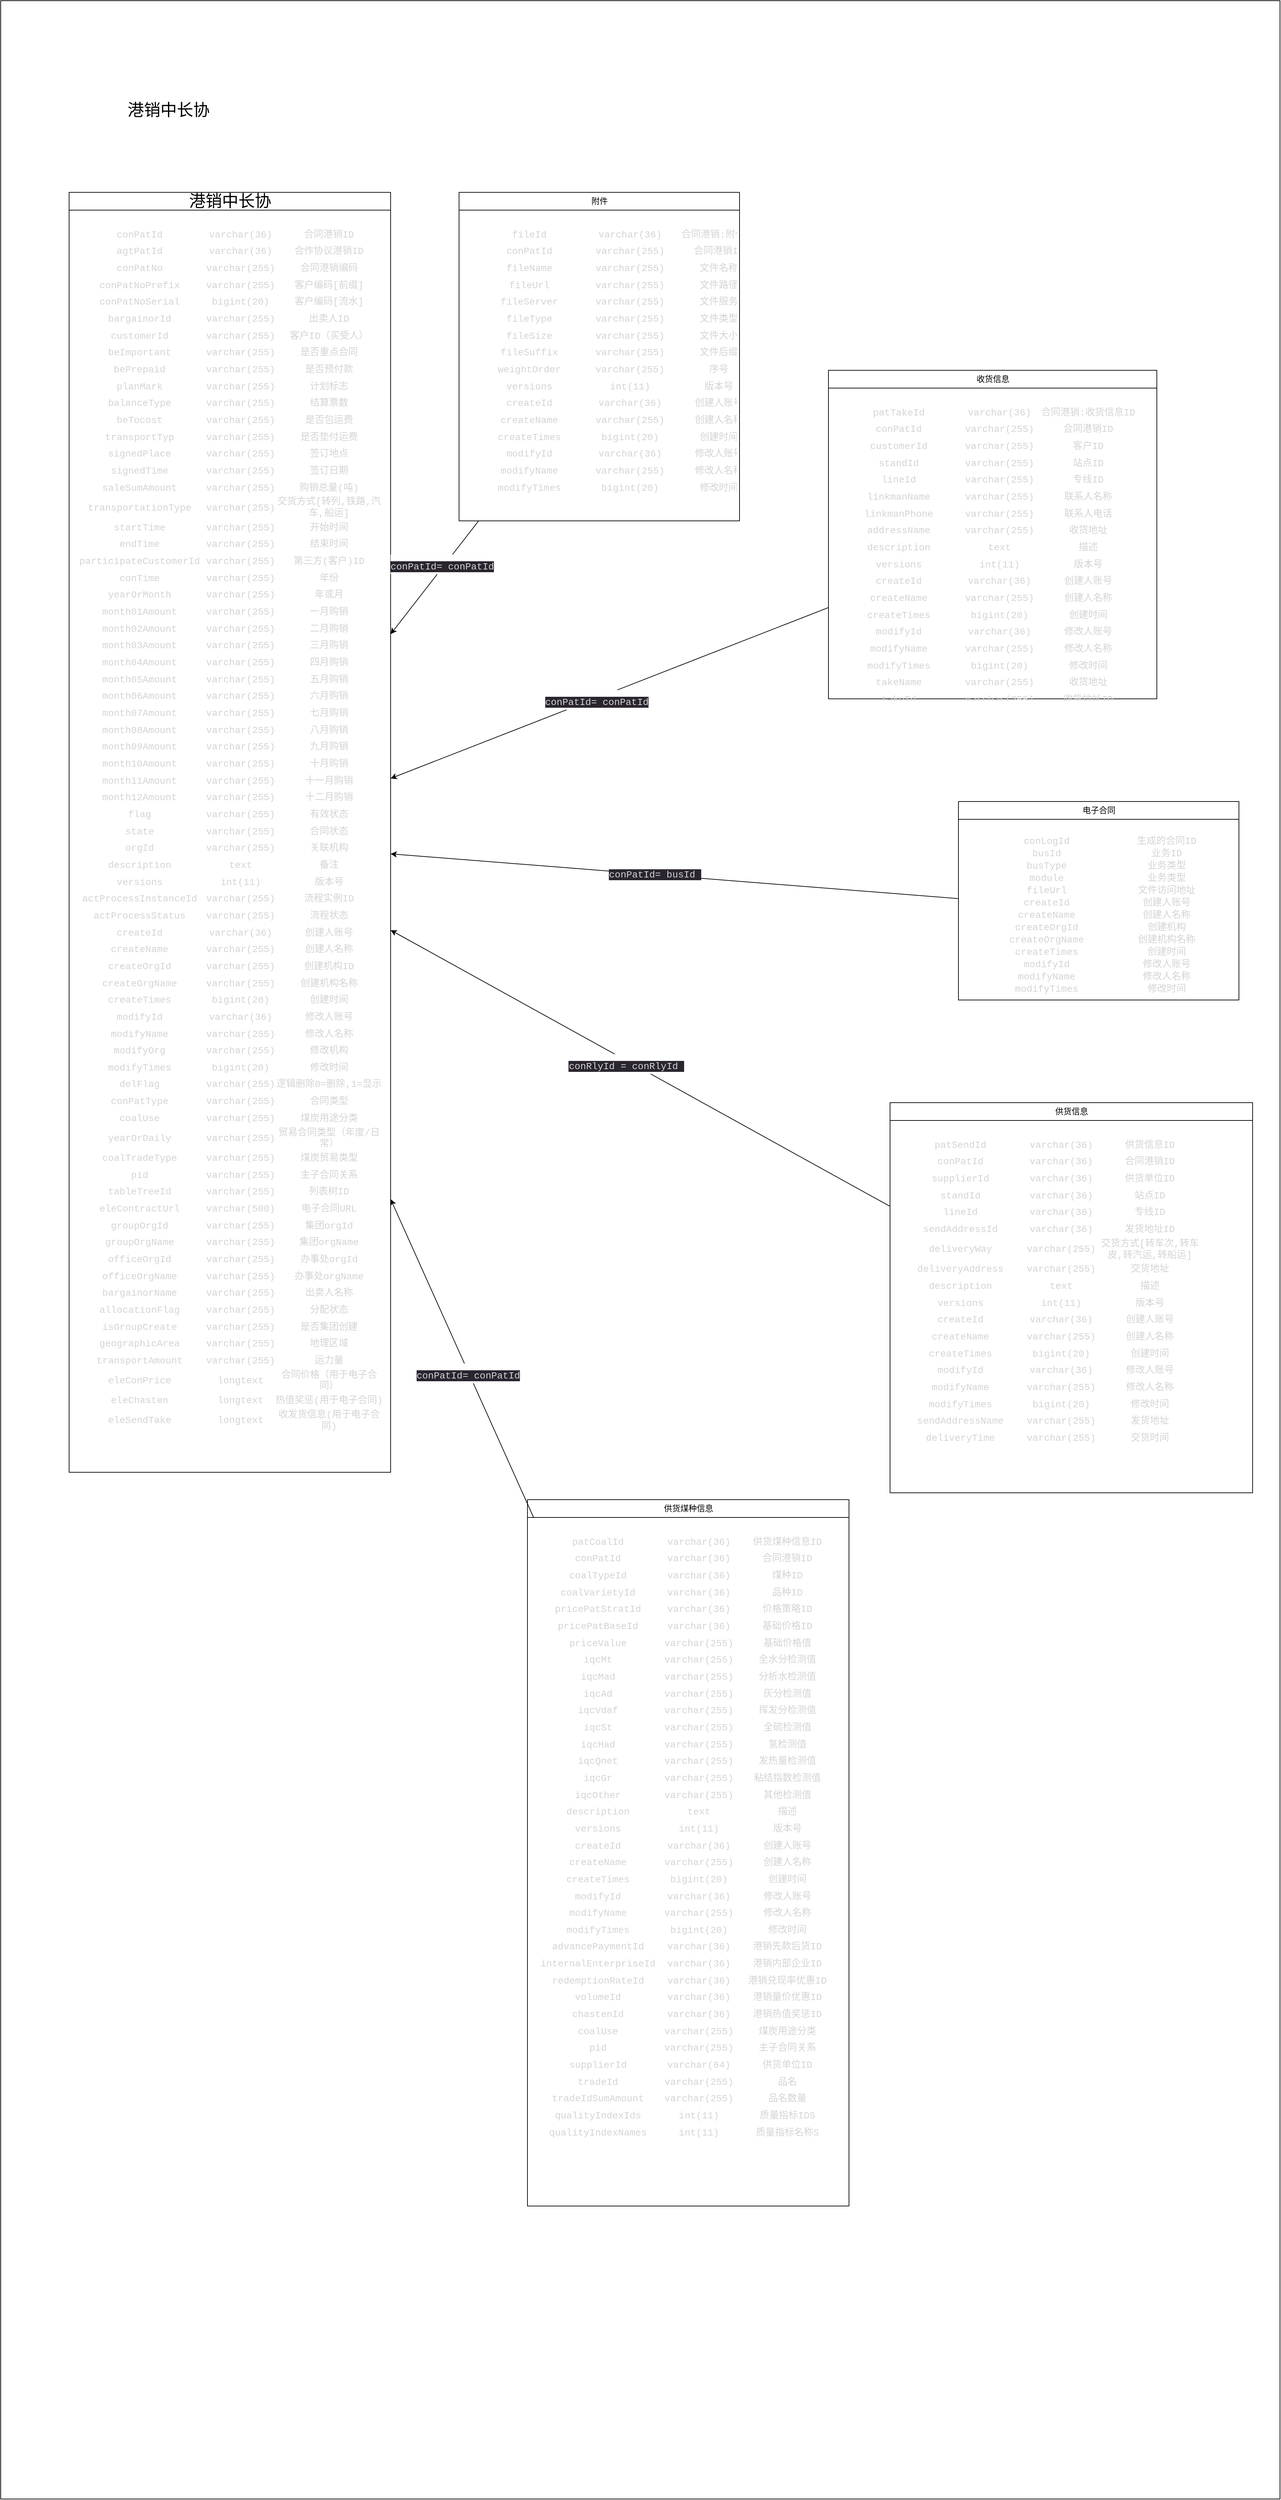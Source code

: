 <mxfile>
    <diagram id="F4tqrmmWIk-zzmgqdNzA" name="港销中长协">
        <mxGraphModel dx="2977" dy="2455" grid="1" gridSize="10" guides="1" tooltips="1" connect="1" arrows="1" fold="1" page="1" pageScale="1" pageWidth="850" pageHeight="1100" math="0" shadow="0">
            <root>
                <mxCell id="0"/>
                <mxCell id="1" parent="0"/>
                <mxCell id="47" value="" style="rounded=0;whiteSpace=wrap;html=1;fontSize=24;" parent="1" vertex="1">
                    <mxGeometry x="-480" y="-920" width="1870" height="3650" as="geometry"/>
                </mxCell>
                <mxCell id="12" value="附件" style="swimlane;fontStyle=0;childLayout=stackLayout;horizontal=1;startSize=26;fillColor=none;horizontalStack=0;resizeParent=1;resizeParentMax=0;resizeLast=0;collapsible=1;marginBottom=0;html=1;" parent="1" vertex="1">
                    <mxGeometry x="190" y="-640" width="410" height="480" as="geometry"/>
                </mxCell>
                <mxCell id="13" value="&lt;div style=&quot;color: rgb(212, 212, 212); font-family: Consolas, &amp;quot;Courier New&amp;quot;, monospace; font-size: 14px; text-align: center;&quot;&gt;&lt;br&gt;&lt;table style=&quot;border-collapse:collapse;width:339.77pt;&quot; height=&quot;394&quot; width=&quot;453&quot; cellspacing=&quot;0&quot; cellpadding=&quot;0&quot; border=&quot;0&quot;&gt; &lt;colgroup&gt;&lt;col style=&quot;width:146.05pt;&quot; width=&quot;194&quot;&gt;&lt;/colgroup&gt; &lt;colgroup&gt;&lt;col style=&quot;width:74.25pt;&quot; width=&quot;99&quot;&gt;&lt;/colgroup&gt; &lt;colgroup&gt;&lt;col style=&quot;width:120.00pt;&quot; width=&quot;160&quot;&gt;&lt;/colgroup&gt; &lt;tbody&gt;&lt;tr style=&quot;height:18.50pt;&quot; height=&quot;24&quot;&gt;  &lt;td style=&quot;height:18.50pt;width:146.05pt;&quot; width=&quot;194&quot; height=&quot;24&quot; class=&quot;et2&quot;&gt;fileId&lt;/td&gt;  &lt;td style=&quot;width:74.25pt;&quot; width=&quot;99&quot; class=&quot;et3&quot;&gt;varchar(36)&lt;/td&gt;  &lt;td style=&quot;width:120.00pt;&quot; width=&quot;160&quot; class=&quot;et2&quot;&gt;合同港销:附件ID&lt;/td&gt; &lt;/tr&gt; &lt;tr style=&quot;height:18.50pt;&quot; height=&quot;24&quot;&gt;  &lt;td style=&quot;height:18.50pt;width:146.05pt;&quot; width=&quot;194&quot; height=&quot;24&quot; class=&quot;et2&quot;&gt;conPatId&lt;/td&gt;  &lt;td style=&quot;width:74.25pt;&quot; width=&quot;99&quot; class=&quot;et3&quot;&gt;varchar(255)&lt;/td&gt;  &lt;td style=&quot;width:120.00pt;&quot; width=&quot;160&quot; class=&quot;et2&quot;&gt;合同港销ID&lt;/td&gt; &lt;/tr&gt; &lt;tr style=&quot;height:18.50pt;&quot; height=&quot;24&quot;&gt;  &lt;td style=&quot;height:18.50pt;width:146.05pt;&quot; width=&quot;194&quot; height=&quot;24&quot; class=&quot;et2&quot;&gt;fileName&lt;/td&gt;  &lt;td style=&quot;width:74.25pt;&quot; width=&quot;99&quot; class=&quot;et3&quot;&gt;varchar(255)&lt;/td&gt;  &lt;td style=&quot;width:120.00pt;&quot; width=&quot;160&quot; class=&quot;et2&quot;&gt;文件名称&lt;/td&gt; &lt;/tr&gt; &lt;tr style=&quot;height:18.50pt;&quot; height=&quot;24&quot;&gt;  &lt;td style=&quot;height:18.50pt;width:146.05pt;&quot; width=&quot;194&quot; height=&quot;24&quot; class=&quot;et2&quot;&gt;fileUrl&lt;/td&gt;  &lt;td style=&quot;width:74.25pt;&quot; width=&quot;99&quot; class=&quot;et3&quot;&gt;varchar(255)&lt;/td&gt;  &lt;td style=&quot;width:120.00pt;&quot; width=&quot;160&quot; class=&quot;et2&quot;&gt;文件路径&lt;/td&gt; &lt;/tr&gt; &lt;tr style=&quot;height:18.50pt;&quot; height=&quot;24&quot;&gt;  &lt;td style=&quot;height:18.50pt;width:146.05pt;&quot; width=&quot;194&quot; height=&quot;24&quot; class=&quot;et2&quot;&gt;fileServer&lt;/td&gt;  &lt;td style=&quot;width:74.25pt;&quot; width=&quot;99&quot; class=&quot;et3&quot;&gt;varchar(255)&lt;/td&gt;  &lt;td style=&quot;width:120.00pt;&quot; width=&quot;160&quot; class=&quot;et2&quot;&gt;文件服务&lt;/td&gt; &lt;/tr&gt; &lt;tr style=&quot;height:18.50pt;&quot; height=&quot;24&quot;&gt;  &lt;td style=&quot;height:18.50pt;width:146.05pt;&quot; width=&quot;194&quot; height=&quot;24&quot; class=&quot;et2&quot;&gt;fileType&lt;/td&gt;  &lt;td style=&quot;width:74.25pt;&quot; width=&quot;99&quot; class=&quot;et3&quot;&gt;varchar(255)&lt;/td&gt;  &lt;td style=&quot;width:120.00pt;&quot; width=&quot;160&quot; class=&quot;et2&quot;&gt;文件类型&lt;/td&gt; &lt;/tr&gt; &lt;tr style=&quot;height:18.50pt;&quot; height=&quot;24&quot;&gt;  &lt;td style=&quot;height:18.50pt;width:146.05pt;&quot; width=&quot;194&quot; height=&quot;24&quot; class=&quot;et2&quot;&gt;fileSize&lt;/td&gt;  &lt;td style=&quot;width:74.25pt;&quot; width=&quot;99&quot; class=&quot;et3&quot;&gt;varchar(255)&lt;/td&gt;  &lt;td style=&quot;width:120.00pt;&quot; width=&quot;160&quot; class=&quot;et2&quot;&gt;文件大小&lt;/td&gt; &lt;/tr&gt; &lt;tr style=&quot;height:18.50pt;&quot; height=&quot;24&quot;&gt;  &lt;td style=&quot;height:18.50pt;width:146.05pt;&quot; width=&quot;194&quot; height=&quot;24&quot; class=&quot;et2&quot;&gt;fileSuffix&lt;/td&gt;  &lt;td style=&quot;width:74.25pt;&quot; width=&quot;99&quot; class=&quot;et3&quot;&gt;varchar(255)&lt;/td&gt;  &lt;td style=&quot;width:120.00pt;&quot; width=&quot;160&quot; class=&quot;et2&quot;&gt;文件后缀&lt;/td&gt; &lt;/tr&gt; &lt;tr style=&quot;height:18.50pt;&quot; height=&quot;24&quot;&gt;  &lt;td style=&quot;height:18.50pt;width:146.05pt;&quot; width=&quot;194&quot; height=&quot;24&quot; class=&quot;et2&quot;&gt;weightOrder&lt;/td&gt;  &lt;td style=&quot;width:74.25pt;&quot; width=&quot;99&quot; class=&quot;et3&quot;&gt;varchar(255)&lt;/td&gt;  &lt;td style=&quot;width:120.00pt;&quot; width=&quot;160&quot; class=&quot;et2&quot;&gt;序号&lt;/td&gt; &lt;/tr&gt; &lt;tr style=&quot;height:18.50pt;&quot; height=&quot;24&quot;&gt;  &lt;td style=&quot;height:18.50pt;width:146.05pt;&quot; width=&quot;194&quot; height=&quot;24&quot; class=&quot;et2&quot;&gt;versions&lt;/td&gt;  &lt;td style=&quot;width:74.25pt;&quot; width=&quot;99&quot; class=&quot;et3&quot;&gt;int(11)&lt;/td&gt;  &lt;td style=&quot;width:120.00pt;&quot; width=&quot;160&quot; class=&quot;et2&quot;&gt;版本号&lt;/td&gt; &lt;/tr&gt; &lt;tr style=&quot;height:18.50pt;&quot; height=&quot;24&quot;&gt;  &lt;td style=&quot;height:18.50pt;width:146.05pt;&quot; width=&quot;194&quot; height=&quot;24&quot; class=&quot;et2&quot;&gt;createId&lt;/td&gt;  &lt;td style=&quot;width:74.25pt;&quot; width=&quot;99&quot; class=&quot;et3&quot;&gt;varchar(36)&lt;/td&gt;  &lt;td style=&quot;width:120.00pt;&quot; width=&quot;160&quot; class=&quot;et2&quot;&gt;创建人账号&lt;/td&gt; &lt;/tr&gt; &lt;tr style=&quot;height:18.50pt;&quot; height=&quot;24&quot;&gt;  &lt;td style=&quot;height:18.50pt;width:146.05pt;&quot; width=&quot;194&quot; height=&quot;24&quot; class=&quot;et2&quot;&gt;createName&lt;/td&gt;  &lt;td style=&quot;width:74.25pt;&quot; width=&quot;99&quot; class=&quot;et3&quot;&gt;varchar(255)&lt;/td&gt;  &lt;td style=&quot;width:120.00pt;&quot; width=&quot;160&quot; class=&quot;et2&quot;&gt;创建人名称&lt;/td&gt; &lt;/tr&gt; &lt;tr style=&quot;height:18.50pt;&quot; height=&quot;24&quot;&gt;  &lt;td style=&quot;height:18.50pt;width:146.05pt;&quot; width=&quot;194&quot; height=&quot;24&quot; class=&quot;et2&quot;&gt;createTimes&lt;/td&gt;  &lt;td style=&quot;width:74.25pt;&quot; width=&quot;99&quot; class=&quot;et3&quot;&gt;bigint(20)&lt;/td&gt;  &lt;td style=&quot;width:120.00pt;&quot; width=&quot;160&quot; class=&quot;et2&quot;&gt;创建时间&lt;/td&gt; &lt;/tr&gt; &lt;tr style=&quot;height:18.50pt;&quot; height=&quot;24&quot;&gt;  &lt;td style=&quot;height:18.50pt;width:146.05pt;&quot; width=&quot;194&quot; height=&quot;24&quot; class=&quot;et2&quot;&gt;modifyId&lt;/td&gt;  &lt;td style=&quot;width:74.25pt;&quot; width=&quot;99&quot; class=&quot;et3&quot;&gt;varchar(36)&lt;/td&gt;  &lt;td style=&quot;width:120.00pt;&quot; width=&quot;160&quot; class=&quot;et2&quot;&gt;修改人账号&lt;/td&gt; &lt;/tr&gt; &lt;tr style=&quot;height:18.50pt;&quot; height=&quot;24&quot;&gt;  &lt;td style=&quot;height:18.50pt;width:146.05pt;&quot; width=&quot;194&quot; height=&quot;24&quot; class=&quot;et2&quot;&gt;modifyName&lt;/td&gt;  &lt;td style=&quot;width:74.25pt;&quot; width=&quot;99&quot; class=&quot;et3&quot;&gt;varchar(255)&lt;/td&gt;  &lt;td style=&quot;width:120.00pt;&quot; width=&quot;160&quot; class=&quot;et2&quot;&gt;修改人名称&lt;/td&gt; &lt;/tr&gt; &lt;tr style=&quot;height:18.50pt;&quot; height=&quot;24&quot;&gt;  &lt;td style=&quot;height:18.50pt;width:146.05pt;&quot; width=&quot;194&quot; height=&quot;24&quot; class=&quot;et2&quot;&gt;modifyTimes&lt;/td&gt;  &lt;td style=&quot;width:74.25pt;&quot; width=&quot;99&quot; class=&quot;et3&quot;&gt;bigint(20)&lt;/td&gt;  &lt;td style=&quot;width:120.00pt;&quot; width=&quot;160&quot; class=&quot;et2&quot;&gt;修改时间&lt;/td&gt; &lt;/tr&gt;&lt;/tbody&gt;&lt;/table&gt;&lt;/div&gt;" style="text;strokeColor=none;fillColor=none;align=left;verticalAlign=top;spacingLeft=4;spacingRight=4;overflow=hidden;rotatable=0;points=[[0,0.5],[1,0.5]];portConstraint=eastwest;whiteSpace=wrap;html=1;" parent="12" vertex="1">
                    <mxGeometry y="26" width="410" height="454" as="geometry"/>
                </mxCell>
                <mxCell id="14" value="收货信息" style="swimlane;fontStyle=0;childLayout=stackLayout;horizontal=1;startSize=26;fillColor=none;horizontalStack=0;resizeParent=1;resizeParentMax=0;resizeLast=0;collapsible=1;marginBottom=0;html=1;" parent="1" vertex="1">
                    <mxGeometry x="730" y="-380" width="480" height="480" as="geometry"/>
                </mxCell>
                <mxCell id="15" value="&lt;div style=&quot;color: rgb(212, 212, 212); font-family: Consolas, &amp;quot;Courier New&amp;quot;, monospace; font-size: 14px; text-align: center;&quot;&gt;&lt;br&gt;&lt;table style=&quot;border-collapse:collapse;width:339.77pt;&quot; height=&quot;444&quot; width=&quot;453&quot; cellspacing=&quot;0&quot; cellpadding=&quot;0&quot; border=&quot;0&quot;&gt; &lt;colgroup&gt;&lt;col style=&quot;width:146.05pt;&quot; width=&quot;194&quot;&gt;&lt;/colgroup&gt; &lt;colgroup&gt;&lt;col style=&quot;width:74.25pt;&quot; width=&quot;99&quot;&gt;&lt;/colgroup&gt; &lt;colgroup&gt;&lt;col style=&quot;width:120.00pt;&quot; width=&quot;160&quot;&gt;&lt;/colgroup&gt; &lt;tbody&gt;&lt;tr style=&quot;height:18.50pt;&quot; height=&quot;24&quot;&gt;  &lt;td style=&quot;height:18.50pt;width:146.05pt;&quot; width=&quot;194&quot; height=&quot;24&quot; class=&quot;et2&quot;&gt;patTakeId&lt;/td&gt;  &lt;td style=&quot;width:74.25pt;&quot; width=&quot;99&quot; class=&quot;et3&quot;&gt;varchar(36)&lt;/td&gt;  &lt;td style=&quot;width:120.00pt;&quot; width=&quot;160&quot; class=&quot;et2&quot;&gt;合同港销:收货信息ID&lt;/td&gt; &lt;/tr&gt; &lt;tr style=&quot;height:18.50pt;&quot; height=&quot;24&quot;&gt;  &lt;td style=&quot;height:18.50pt;width:146.05pt;&quot; width=&quot;194&quot; height=&quot;24&quot; class=&quot;et2&quot;&gt;conPatId&lt;/td&gt;  &lt;td style=&quot;width:74.25pt;&quot; width=&quot;99&quot; class=&quot;et3&quot;&gt;varchar(255)&lt;/td&gt;  &lt;td style=&quot;width:120.00pt;&quot; width=&quot;160&quot; class=&quot;et2&quot;&gt;合同港销ID&lt;/td&gt; &lt;/tr&gt; &lt;tr style=&quot;height:18.50pt;&quot; height=&quot;24&quot;&gt;  &lt;td style=&quot;height:18.50pt;width:146.05pt;&quot; width=&quot;194&quot; height=&quot;24&quot; class=&quot;et2&quot;&gt;customerId&lt;/td&gt;  &lt;td style=&quot;width:74.25pt;&quot; width=&quot;99&quot; class=&quot;et3&quot;&gt;varchar(255)&lt;/td&gt;  &lt;td style=&quot;width:120.00pt;&quot; width=&quot;160&quot; class=&quot;et2&quot;&gt;客户ID&lt;/td&gt; &lt;/tr&gt; &lt;tr style=&quot;height:18.50pt;&quot; height=&quot;24&quot;&gt;  &lt;td style=&quot;height:18.50pt;width:146.05pt;&quot; width=&quot;194&quot; height=&quot;24&quot; class=&quot;et2&quot;&gt;standId&lt;/td&gt;  &lt;td style=&quot;width:74.25pt;&quot; width=&quot;99&quot; class=&quot;et3&quot;&gt;varchar(255)&lt;/td&gt;  &lt;td style=&quot;width:120.00pt;&quot; width=&quot;160&quot; class=&quot;et2&quot;&gt;站点ID&lt;/td&gt; &lt;/tr&gt; &lt;tr style=&quot;height:18.50pt;&quot; height=&quot;24&quot;&gt;  &lt;td style=&quot;height:18.50pt;width:146.05pt;&quot; width=&quot;194&quot; height=&quot;24&quot; class=&quot;et2&quot;&gt;lineId&lt;/td&gt;  &lt;td style=&quot;width:74.25pt;&quot; width=&quot;99&quot; class=&quot;et3&quot;&gt;varchar(255)&lt;/td&gt;  &lt;td style=&quot;width:120.00pt;&quot; width=&quot;160&quot; class=&quot;et2&quot;&gt;专线ID&lt;/td&gt; &lt;/tr&gt; &lt;tr style=&quot;height:18.50pt;&quot; height=&quot;24&quot;&gt;  &lt;td style=&quot;height:18.50pt;width:146.05pt;&quot; width=&quot;194&quot; height=&quot;24&quot; class=&quot;et2&quot;&gt;linkmanName&lt;/td&gt;  &lt;td style=&quot;width:74.25pt;&quot; width=&quot;99&quot; class=&quot;et3&quot;&gt;varchar(255)&lt;/td&gt;  &lt;td style=&quot;width:120.00pt;&quot; width=&quot;160&quot; class=&quot;et2&quot;&gt;联系人名称&lt;/td&gt; &lt;/tr&gt; &lt;tr style=&quot;height:18.50pt;&quot; height=&quot;24&quot;&gt;  &lt;td style=&quot;height:18.50pt;width:146.05pt;&quot; width=&quot;194&quot; height=&quot;24&quot; class=&quot;et2&quot;&gt;linkmanPhone&lt;/td&gt;  &lt;td style=&quot;width:74.25pt;&quot; width=&quot;99&quot; class=&quot;et3&quot;&gt;varchar(255)&lt;/td&gt;  &lt;td style=&quot;width:120.00pt;&quot; width=&quot;160&quot; class=&quot;et2&quot;&gt;联系人电话&lt;/td&gt; &lt;/tr&gt; &lt;tr style=&quot;height:18.50pt;&quot; height=&quot;24&quot;&gt;  &lt;td style=&quot;height:18.50pt;width:146.05pt;&quot; width=&quot;194&quot; height=&quot;24&quot; class=&quot;et2&quot;&gt;addressName&lt;/td&gt;  &lt;td style=&quot;width:74.25pt;&quot; width=&quot;99&quot; class=&quot;et3&quot;&gt;varchar(255)&lt;/td&gt;  &lt;td style=&quot;width:120.00pt;&quot; width=&quot;160&quot; class=&quot;et2&quot;&gt;收货地址&lt;/td&gt; &lt;/tr&gt; &lt;tr style=&quot;height:18.50pt;&quot; height=&quot;24&quot;&gt;  &lt;td style=&quot;height:18.50pt;width:146.05pt;&quot; width=&quot;194&quot; height=&quot;24&quot; class=&quot;et2&quot;&gt;description&lt;/td&gt;  &lt;td style=&quot;width:74.25pt;&quot; width=&quot;99&quot; class=&quot;et3&quot;&gt;text&lt;/td&gt;  &lt;td style=&quot;width:120.00pt;&quot; width=&quot;160&quot; class=&quot;et2&quot;&gt;描述&lt;/td&gt; &lt;/tr&gt; &lt;tr style=&quot;height:18.50pt;&quot; height=&quot;24&quot;&gt;  &lt;td style=&quot;height:18.50pt;width:146.05pt;&quot; width=&quot;194&quot; height=&quot;24&quot; class=&quot;et2&quot;&gt;versions&lt;/td&gt;  &lt;td style=&quot;width:74.25pt;&quot; width=&quot;99&quot; class=&quot;et3&quot;&gt;int(11)&lt;/td&gt;  &lt;td style=&quot;width:120.00pt;&quot; width=&quot;160&quot; class=&quot;et2&quot;&gt;版本号&lt;/td&gt; &lt;/tr&gt; &lt;tr style=&quot;height:18.50pt;&quot; height=&quot;24&quot;&gt;  &lt;td style=&quot;height:18.50pt;width:146.05pt;&quot; width=&quot;194&quot; height=&quot;24&quot; class=&quot;et2&quot;&gt;createId&lt;/td&gt;  &lt;td style=&quot;width:74.25pt;&quot; width=&quot;99&quot; class=&quot;et3&quot;&gt;varchar(36)&lt;/td&gt;  &lt;td style=&quot;width:120.00pt;&quot; width=&quot;160&quot; class=&quot;et2&quot;&gt;创建人账号&lt;/td&gt; &lt;/tr&gt; &lt;tr style=&quot;height:18.50pt;&quot; height=&quot;24&quot;&gt;  &lt;td style=&quot;height:18.50pt;width:146.05pt;&quot; width=&quot;194&quot; height=&quot;24&quot; class=&quot;et2&quot;&gt;createName&lt;/td&gt;  &lt;td style=&quot;width:74.25pt;&quot; width=&quot;99&quot; class=&quot;et3&quot;&gt;varchar(255)&lt;/td&gt;  &lt;td style=&quot;width:120.00pt;&quot; width=&quot;160&quot; class=&quot;et2&quot;&gt;创建人名称&lt;/td&gt; &lt;/tr&gt; &lt;tr style=&quot;height:18.50pt;&quot; height=&quot;24&quot;&gt;  &lt;td style=&quot;height:18.50pt;width:146.05pt;&quot; width=&quot;194&quot; height=&quot;24&quot; class=&quot;et2&quot;&gt;createTimes&lt;/td&gt;  &lt;td style=&quot;width:74.25pt;&quot; width=&quot;99&quot; class=&quot;et3&quot;&gt;bigint(20)&lt;/td&gt;  &lt;td style=&quot;width:120.00pt;&quot; width=&quot;160&quot; class=&quot;et2&quot;&gt;创建时间&lt;/td&gt; &lt;/tr&gt; &lt;tr style=&quot;height:18.50pt;&quot; height=&quot;24&quot;&gt;  &lt;td style=&quot;height:18.50pt;width:146.05pt;&quot; width=&quot;194&quot; height=&quot;24&quot; class=&quot;et2&quot;&gt;modifyId&lt;/td&gt;  &lt;td style=&quot;width:74.25pt;&quot; width=&quot;99&quot; class=&quot;et3&quot;&gt;varchar(36)&lt;/td&gt;  &lt;td style=&quot;width:120.00pt;&quot; width=&quot;160&quot; class=&quot;et2&quot;&gt;修改人账号&lt;/td&gt; &lt;/tr&gt; &lt;tr style=&quot;height:18.50pt;&quot; height=&quot;24&quot;&gt;  &lt;td style=&quot;height:18.50pt;width:146.05pt;&quot; width=&quot;194&quot; height=&quot;24&quot; class=&quot;et2&quot;&gt;modifyName&lt;/td&gt;  &lt;td style=&quot;width:74.25pt;&quot; width=&quot;99&quot; class=&quot;et3&quot;&gt;varchar(255)&lt;/td&gt;  &lt;td style=&quot;width:120.00pt;&quot; width=&quot;160&quot; class=&quot;et2&quot;&gt;修改人名称&lt;/td&gt; &lt;/tr&gt; &lt;tr style=&quot;height:18.50pt;&quot; height=&quot;24&quot;&gt;  &lt;td style=&quot;height:18.50pt;width:146.05pt;&quot; width=&quot;194&quot; height=&quot;24&quot; class=&quot;et2&quot;&gt;modifyTimes&lt;/td&gt;  &lt;td style=&quot;width:74.25pt;&quot; width=&quot;99&quot; class=&quot;et3&quot;&gt;bigint(20)&lt;/td&gt;  &lt;td style=&quot;width:120.00pt;&quot; width=&quot;160&quot; class=&quot;et2&quot;&gt;修改时间&lt;/td&gt; &lt;/tr&gt; &lt;tr style=&quot;height:18.50pt;&quot; height=&quot;24&quot;&gt;  &lt;td style=&quot;height:18.50pt;width:146.05pt;&quot; width=&quot;194&quot; height=&quot;24&quot; class=&quot;et2&quot;&gt;takeName&lt;/td&gt;  &lt;td style=&quot;width:74.25pt;&quot; width=&quot;99&quot; class=&quot;et3&quot;&gt;varchar(255)&lt;/td&gt;  &lt;td style=&quot;width:120.00pt;&quot; width=&quot;160&quot; class=&quot;et2&quot;&gt;收货地址&lt;/td&gt; &lt;/tr&gt; &lt;tr style=&quot;height:18.50pt;&quot; height=&quot;24&quot;&gt;  &lt;td style=&quot;height:18.50pt;width:146.05pt;&quot; width=&quot;194&quot; height=&quot;24&quot; class=&quot;et2&quot;&gt;takeId&lt;/td&gt;  &lt;td style=&quot;width:74.25pt;&quot; width=&quot;99&quot; class=&quot;et3&quot;&gt;varchar(255)&lt;/td&gt;  &lt;td style=&quot;width:120.00pt;&quot; width=&quot;160&quot; class=&quot;et2&quot;&gt;收货地址ID&lt;/td&gt; &lt;/tr&gt;&lt;/tbody&gt;&lt;/table&gt;&lt;/div&gt;" style="text;strokeColor=none;fillColor=none;align=left;verticalAlign=top;spacingLeft=4;spacingRight=4;overflow=hidden;rotatable=0;points=[[0,0.5],[1,0.5]];portConstraint=eastwest;whiteSpace=wrap;html=1;" parent="14" vertex="1">
                    <mxGeometry y="26" width="480" height="454" as="geometry"/>
                </mxCell>
                <mxCell id="19" value="&lt;span style=&quot;font-size: 24px;&quot;&gt;港销中长协&lt;/span&gt;" style="swimlane;fontStyle=0;childLayout=stackLayout;horizontal=1;startSize=26;fillColor=none;horizontalStack=0;resizeParent=1;resizeParentMax=0;resizeLast=0;collapsible=1;marginBottom=0;html=1;" parent="1" vertex="1">
                    <mxGeometry x="-380" y="-640" width="470" height="1870" as="geometry"/>
                </mxCell>
                <mxCell id="20" value="&lt;div style=&quot;color: rgb(212, 212, 212); font-family: Consolas, &amp;quot;Courier New&amp;quot;, monospace; font-size: 14px; text-align: center;&quot;&gt;&lt;br&gt;&lt;table style=&quot;border-collapse:collapse;width:339.77pt;&quot; height=&quot;1726&quot; width=&quot;453&quot; cellspacing=&quot;0&quot; cellpadding=&quot;0&quot; border=&quot;0&quot;&gt; &lt;colgroup&gt;&lt;col style=&quot;width:146.05pt;&quot; width=&quot;194&quot;&gt;&lt;/colgroup&gt; &lt;colgroup&gt;&lt;col style=&quot;width:74.25pt;&quot; width=&quot;99&quot;&gt;&lt;/colgroup&gt; &lt;colgroup&gt;&lt;col style=&quot;width:120.00pt;&quot; width=&quot;160&quot;&gt;&lt;/colgroup&gt; &lt;tbody&gt;&lt;tr style=&quot;height:18.50pt;&quot; height=&quot;24&quot;&gt;  &lt;td style=&quot;height:18.50pt;width:146.05pt;&quot; width=&quot;194&quot; height=&quot;24&quot; class=&quot;et2&quot;&gt;conPatId&lt;/td&gt;  &lt;td style=&quot;width:74.25pt;&quot; width=&quot;99&quot; class=&quot;et3&quot;&gt;varchar(36)&lt;/td&gt;  &lt;td style=&quot;width:120.00pt;&quot; width=&quot;160&quot; class=&quot;et2&quot;&gt;合同港销ID&lt;/td&gt; &lt;/tr&gt; &lt;tr style=&quot;height:18.50pt;&quot; height=&quot;24&quot;&gt;  &lt;td style=&quot;height:18.50pt;width:146.05pt;&quot; width=&quot;194&quot; height=&quot;24&quot; class=&quot;et2&quot;&gt;agtPatId&lt;/td&gt;  &lt;td style=&quot;width:74.25pt;&quot; width=&quot;99&quot; class=&quot;et3&quot;&gt;varchar(36)&lt;/td&gt;  &lt;td style=&quot;width:120.00pt;&quot; width=&quot;160&quot; class=&quot;et2&quot;&gt;合作协议港销ID&lt;/td&gt; &lt;/tr&gt; &lt;tr style=&quot;height:18.50pt;&quot; height=&quot;24&quot;&gt;  &lt;td style=&quot;height:18.50pt;width:146.05pt;&quot; width=&quot;194&quot; height=&quot;24&quot; class=&quot;et2&quot;&gt;conPatNo&lt;/td&gt;  &lt;td style=&quot;width:74.25pt;&quot; width=&quot;99&quot; class=&quot;et3&quot;&gt;varchar(255)&lt;/td&gt;  &lt;td style=&quot;width:120.00pt;&quot; width=&quot;160&quot; class=&quot;et2&quot;&gt;合同港销编码&lt;/td&gt; &lt;/tr&gt; &lt;tr style=&quot;height:18.50pt;&quot; height=&quot;24&quot;&gt;  &lt;td style=&quot;height:18.50pt;width:146.05pt;&quot; width=&quot;194&quot; height=&quot;24&quot; class=&quot;et2&quot;&gt;conPatNoPrefix&lt;/td&gt;  &lt;td style=&quot;width:74.25pt;&quot; width=&quot;99&quot; class=&quot;et3&quot;&gt;varchar(255)&lt;/td&gt;  &lt;td style=&quot;width:120.00pt;&quot; width=&quot;160&quot; class=&quot;et2&quot;&gt;客户编码[前缀]&lt;/td&gt; &lt;/tr&gt; &lt;tr style=&quot;height:18.50pt;&quot; height=&quot;24&quot;&gt;  &lt;td style=&quot;height:18.50pt;width:146.05pt;&quot; width=&quot;194&quot; height=&quot;24&quot; class=&quot;et2&quot;&gt;conPatNoSerial&lt;/td&gt;  &lt;td style=&quot;width:74.25pt;&quot; width=&quot;99&quot; class=&quot;et3&quot;&gt;bigint(20)&lt;/td&gt;  &lt;td style=&quot;width:120.00pt;&quot; width=&quot;160&quot; class=&quot;et2&quot;&gt;客户编码[流水]&lt;/td&gt; &lt;/tr&gt; &lt;tr style=&quot;height:18.50pt;&quot; height=&quot;24&quot;&gt;  &lt;td style=&quot;height:18.50pt;width:146.05pt;&quot; width=&quot;194&quot; height=&quot;24&quot; class=&quot;et2&quot;&gt;bargainorId&lt;/td&gt;  &lt;td style=&quot;width:74.25pt;&quot; width=&quot;99&quot; class=&quot;et3&quot;&gt;varchar(255)&lt;/td&gt;  &lt;td style=&quot;width:120.00pt;&quot; width=&quot;160&quot; class=&quot;et2&quot;&gt;出卖人ID&lt;/td&gt; &lt;/tr&gt; &lt;tr style=&quot;height:18.50pt;&quot; height=&quot;24&quot;&gt;  &lt;td style=&quot;height:18.50pt;width:146.05pt;&quot; width=&quot;194&quot; height=&quot;24&quot; class=&quot;et2&quot;&gt;customerId&lt;/td&gt;  &lt;td style=&quot;width:74.25pt;&quot; width=&quot;99&quot; class=&quot;et3&quot;&gt;varchar(255)&lt;/td&gt;  &lt;td style=&quot;width:120.00pt;&quot; width=&quot;160&quot; class=&quot;et2&quot;&gt;客户ID（买受人）&lt;/td&gt; &lt;/tr&gt; &lt;tr style=&quot;height:18.50pt;&quot; height=&quot;24&quot;&gt;  &lt;td style=&quot;height:18.50pt;width:146.05pt;&quot; width=&quot;194&quot; height=&quot;24&quot; class=&quot;et2&quot;&gt;beImportant&lt;/td&gt;  &lt;td style=&quot;width:74.25pt;&quot; width=&quot;99&quot; class=&quot;et3&quot;&gt;varchar(255)&lt;/td&gt;  &lt;td style=&quot;width:120.00pt;&quot; width=&quot;160&quot; class=&quot;et2&quot;&gt;是否重点合同&lt;/td&gt; &lt;/tr&gt; &lt;tr style=&quot;height:18.50pt;&quot; height=&quot;24&quot;&gt;  &lt;td style=&quot;height:18.50pt;width:146.05pt;&quot; width=&quot;194&quot; height=&quot;24&quot; class=&quot;et2&quot;&gt;bePrepaid&lt;/td&gt;  &lt;td style=&quot;width:74.25pt;&quot; width=&quot;99&quot; class=&quot;et3&quot;&gt;varchar(255)&lt;/td&gt;  &lt;td style=&quot;width:120.00pt;&quot; width=&quot;160&quot; class=&quot;et2&quot;&gt;是否预付款&lt;/td&gt; &lt;/tr&gt; &lt;tr style=&quot;height:18.50pt;&quot; height=&quot;24&quot;&gt;  &lt;td style=&quot;height:18.50pt;width:146.05pt;&quot; width=&quot;194&quot; height=&quot;24&quot; class=&quot;et2&quot;&gt;planMark&lt;/td&gt;  &lt;td style=&quot;width:74.25pt;&quot; width=&quot;99&quot; class=&quot;et3&quot;&gt;varchar(255)&lt;/td&gt;  &lt;td style=&quot;width:120.00pt;&quot; width=&quot;160&quot; class=&quot;et2&quot;&gt;计划标志&lt;/td&gt; &lt;/tr&gt; &lt;tr style=&quot;height:18.50pt;&quot; height=&quot;24&quot;&gt;  &lt;td style=&quot;height:18.50pt;width:146.05pt;&quot; width=&quot;194&quot; height=&quot;24&quot; class=&quot;et2&quot;&gt;balanceType&lt;/td&gt;  &lt;td style=&quot;width:74.25pt;&quot; width=&quot;99&quot; class=&quot;et3&quot;&gt;varchar(255)&lt;/td&gt;  &lt;td style=&quot;width:120.00pt;&quot; width=&quot;160&quot; class=&quot;et2&quot;&gt;结算票数&lt;/td&gt; &lt;/tr&gt; &lt;tr style=&quot;height:18.50pt;&quot; height=&quot;24&quot;&gt;  &lt;td style=&quot;height:18.50pt;width:146.05pt;&quot; width=&quot;194&quot; height=&quot;24&quot; class=&quot;et2&quot;&gt;beTocost&lt;/td&gt;  &lt;td style=&quot;width:74.25pt;&quot; width=&quot;99&quot; class=&quot;et3&quot;&gt;varchar(255)&lt;/td&gt;  &lt;td style=&quot;width:120.00pt;&quot; width=&quot;160&quot; class=&quot;et2&quot;&gt;是否包运费&lt;/td&gt; &lt;/tr&gt; &lt;tr style=&quot;height:18.50pt;&quot; height=&quot;24&quot;&gt;  &lt;td style=&quot;height:18.50pt;width:146.05pt;&quot; width=&quot;194&quot; height=&quot;24&quot; class=&quot;et2&quot;&gt;transportTyp&lt;/td&gt;  &lt;td style=&quot;width:74.25pt;&quot; width=&quot;99&quot; class=&quot;et3&quot;&gt;varchar(255)&lt;/td&gt;  &lt;td style=&quot;width:120.00pt;&quot; width=&quot;160&quot; class=&quot;et2&quot;&gt;是否垫付运费&lt;/td&gt; &lt;/tr&gt; &lt;tr style=&quot;height:18.50pt;&quot; height=&quot;24&quot;&gt;  &lt;td style=&quot;height:18.50pt;width:146.05pt;&quot; width=&quot;194&quot; height=&quot;24&quot; class=&quot;et2&quot;&gt;signedPlace&lt;/td&gt;  &lt;td style=&quot;width:74.25pt;&quot; width=&quot;99&quot; class=&quot;et3&quot;&gt;varchar(255)&lt;/td&gt;  &lt;td style=&quot;width:120.00pt;&quot; width=&quot;160&quot; class=&quot;et2&quot;&gt;签订地点&lt;/td&gt; &lt;/tr&gt; &lt;tr style=&quot;height:18.50pt;&quot; height=&quot;24&quot;&gt;  &lt;td style=&quot;height:18.50pt;width:146.05pt;&quot; width=&quot;194&quot; height=&quot;24&quot; class=&quot;et2&quot;&gt;signedTime&lt;/td&gt;  &lt;td style=&quot;width:74.25pt;&quot; width=&quot;99&quot; class=&quot;et3&quot;&gt;varchar(255)&lt;/td&gt;  &lt;td style=&quot;width:120.00pt;&quot; width=&quot;160&quot; class=&quot;et2&quot;&gt;签订日期&lt;/td&gt; &lt;/tr&gt; &lt;tr style=&quot;height:18.50pt;&quot; height=&quot;24&quot;&gt;  &lt;td style=&quot;height:18.50pt;width:146.05pt;&quot; width=&quot;194&quot; height=&quot;24&quot; class=&quot;et2&quot;&gt;saleSumAmount&lt;/td&gt;  &lt;td style=&quot;width:74.25pt;&quot; width=&quot;99&quot; class=&quot;et3&quot;&gt;varchar(255)&lt;/td&gt;  &lt;td style=&quot;width:120.00pt;&quot; width=&quot;160&quot; class=&quot;et2&quot;&gt;购销总量(吨)&lt;/td&gt; &lt;/tr&gt; &lt;tr style=&quot;height:18.50pt;&quot; height=&quot;24&quot;&gt;  &lt;td style=&quot;height:18.50pt;width:146.05pt;&quot; width=&quot;194&quot; height=&quot;24&quot; class=&quot;et2&quot;&gt;transportationType&lt;/td&gt;  &lt;td style=&quot;width:74.25pt;&quot; width=&quot;99&quot; class=&quot;et3&quot;&gt;varchar(255)&lt;/td&gt;  &lt;td style=&quot;width:120.00pt;&quot; width=&quot;160&quot; class=&quot;et2&quot;&gt;交货方式[转列,铁路,汽车,船运]&lt;/td&gt; &lt;/tr&gt; &lt;tr style=&quot;height:18.50pt;&quot; height=&quot;24&quot;&gt;  &lt;td style=&quot;height:18.50pt;width:146.05pt;&quot; width=&quot;194&quot; height=&quot;24&quot; class=&quot;et2&quot;&gt;startTime&lt;/td&gt;  &lt;td style=&quot;width:74.25pt;&quot; width=&quot;99&quot; class=&quot;et3&quot;&gt;varchar(255)&lt;/td&gt;  &lt;td style=&quot;width:120.00pt;&quot; width=&quot;160&quot; class=&quot;et2&quot;&gt;开始时间&lt;/td&gt; &lt;/tr&gt; &lt;tr style=&quot;height:18.50pt;&quot; height=&quot;24&quot;&gt;  &lt;td style=&quot;height:18.50pt;width:146.05pt;&quot; width=&quot;194&quot; height=&quot;24&quot; class=&quot;et2&quot;&gt;endTime&lt;/td&gt;  &lt;td style=&quot;width:74.25pt;&quot; width=&quot;99&quot; class=&quot;et3&quot;&gt;varchar(255)&lt;/td&gt;  &lt;td style=&quot;width:120.00pt;&quot; width=&quot;160&quot; class=&quot;et2&quot;&gt;结束时间&lt;/td&gt; &lt;/tr&gt; &lt;tr style=&quot;height:18.50pt;&quot; height=&quot;24&quot;&gt;  &lt;td style=&quot;height:18.50pt;width:146.05pt;&quot; width=&quot;194&quot; height=&quot;24&quot; class=&quot;et2&quot;&gt;participateCustomerId&lt;/td&gt;  &lt;td style=&quot;width:74.25pt;&quot; width=&quot;99&quot; class=&quot;et3&quot;&gt;varchar(255)&lt;/td&gt;  &lt;td style=&quot;width:120.00pt;&quot; width=&quot;160&quot; class=&quot;et2&quot;&gt;第三方(客户)ID&lt;/td&gt; &lt;/tr&gt; &lt;tr style=&quot;height:18.50pt;&quot; height=&quot;24&quot;&gt;  &lt;td style=&quot;height:18.50pt;width:146.05pt;&quot; width=&quot;194&quot; height=&quot;24&quot; class=&quot;et2&quot;&gt;conTime&lt;/td&gt;  &lt;td style=&quot;width:74.25pt;&quot; width=&quot;99&quot; class=&quot;et3&quot;&gt;varchar(255)&lt;/td&gt;  &lt;td style=&quot;width:120.00pt;&quot; width=&quot;160&quot; class=&quot;et2&quot;&gt;年份&lt;/td&gt; &lt;/tr&gt; &lt;tr style=&quot;height:18.50pt;&quot; height=&quot;24&quot;&gt;  &lt;td style=&quot;height:18.50pt;width:146.05pt;&quot; width=&quot;194&quot; height=&quot;24&quot; class=&quot;et2&quot;&gt;yearOrMonth&lt;/td&gt;  &lt;td style=&quot;width:74.25pt;&quot; width=&quot;99&quot; class=&quot;et3&quot;&gt;varchar(255)&lt;/td&gt;  &lt;td style=&quot;width:120.00pt;&quot; width=&quot;160&quot; class=&quot;et2&quot;&gt;年或月&lt;/td&gt; &lt;/tr&gt; &lt;tr style=&quot;height:18.50pt;&quot; height=&quot;24&quot;&gt;  &lt;td style=&quot;height:18.50pt;width:146.05pt;&quot; width=&quot;194&quot; height=&quot;24&quot; class=&quot;et2&quot;&gt;month01Amount&lt;/td&gt;  &lt;td style=&quot;width:74.25pt;&quot; width=&quot;99&quot; class=&quot;et3&quot;&gt;varchar(255)&lt;/td&gt;  &lt;td style=&quot;width:120.00pt;&quot; width=&quot;160&quot; class=&quot;et2&quot;&gt;一月购销&lt;/td&gt; &lt;/tr&gt; &lt;tr style=&quot;height:18.50pt;&quot; height=&quot;24&quot;&gt;  &lt;td style=&quot;height:18.50pt;width:146.05pt;&quot; width=&quot;194&quot; height=&quot;24&quot; class=&quot;et2&quot;&gt;month02Amount&lt;/td&gt;  &lt;td style=&quot;width:74.25pt;&quot; width=&quot;99&quot; class=&quot;et3&quot;&gt;varchar(255)&lt;/td&gt;  &lt;td style=&quot;width:120.00pt;&quot; width=&quot;160&quot; class=&quot;et2&quot;&gt;二月购销&lt;/td&gt; &lt;/tr&gt; &lt;tr style=&quot;height:18.50pt;&quot; height=&quot;24&quot;&gt;  &lt;td style=&quot;height:18.50pt;width:146.05pt;&quot; width=&quot;194&quot; height=&quot;24&quot; class=&quot;et2&quot;&gt;month03Amount&lt;/td&gt;  &lt;td style=&quot;width:74.25pt;&quot; width=&quot;99&quot; class=&quot;et3&quot;&gt;varchar(255)&lt;/td&gt;  &lt;td style=&quot;width:120.00pt;&quot; width=&quot;160&quot; class=&quot;et2&quot;&gt;三月购销&lt;/td&gt; &lt;/tr&gt; &lt;tr style=&quot;height:18.50pt;&quot; height=&quot;24&quot;&gt;  &lt;td style=&quot;height:18.50pt;width:146.05pt;&quot; width=&quot;194&quot; height=&quot;24&quot; class=&quot;et2&quot;&gt;month04Amount&lt;/td&gt;  &lt;td style=&quot;width:74.25pt;&quot; width=&quot;99&quot; class=&quot;et3&quot;&gt;varchar(255)&lt;/td&gt;  &lt;td style=&quot;width:120.00pt;&quot; width=&quot;160&quot; class=&quot;et2&quot;&gt;四月购销&lt;/td&gt; &lt;/tr&gt; &lt;tr style=&quot;height:18.50pt;&quot; height=&quot;24&quot;&gt;  &lt;td style=&quot;height:18.50pt;width:146.05pt;&quot; width=&quot;194&quot; height=&quot;24&quot; class=&quot;et2&quot;&gt;month05Amount&lt;/td&gt;  &lt;td style=&quot;width:74.25pt;&quot; width=&quot;99&quot; class=&quot;et3&quot;&gt;varchar(255)&lt;/td&gt;  &lt;td style=&quot;width:120.00pt;&quot; width=&quot;160&quot; class=&quot;et2&quot;&gt;五月购销&lt;/td&gt; &lt;/tr&gt; &lt;tr style=&quot;height:18.50pt;&quot; height=&quot;24&quot;&gt;  &lt;td style=&quot;height:18.50pt;width:146.05pt;&quot; width=&quot;194&quot; height=&quot;24&quot; class=&quot;et2&quot;&gt;month06Amount&lt;/td&gt;  &lt;td style=&quot;width:74.25pt;&quot; width=&quot;99&quot; class=&quot;et3&quot;&gt;varchar(255)&lt;/td&gt;  &lt;td style=&quot;width:120.00pt;&quot; width=&quot;160&quot; class=&quot;et2&quot;&gt;六月购销&lt;/td&gt; &lt;/tr&gt; &lt;tr style=&quot;height:18.50pt;&quot; height=&quot;24&quot;&gt;  &lt;td style=&quot;height:18.50pt;width:146.05pt;&quot; width=&quot;194&quot; height=&quot;24&quot; class=&quot;et2&quot;&gt;month07Amount&lt;/td&gt;  &lt;td style=&quot;width:74.25pt;&quot; width=&quot;99&quot; class=&quot;et3&quot;&gt;varchar(255)&lt;/td&gt;  &lt;td style=&quot;width:120.00pt;&quot; width=&quot;160&quot; class=&quot;et2&quot;&gt;七月购销&lt;/td&gt; &lt;/tr&gt; &lt;tr style=&quot;height:18.50pt;&quot; height=&quot;24&quot;&gt;  &lt;td style=&quot;height:18.50pt;width:146.05pt;&quot; width=&quot;194&quot; height=&quot;24&quot; class=&quot;et2&quot;&gt;month08Amount&lt;/td&gt;  &lt;td style=&quot;width:74.25pt;&quot; width=&quot;99&quot; class=&quot;et3&quot;&gt;varchar(255)&lt;/td&gt;  &lt;td style=&quot;width:120.00pt;&quot; width=&quot;160&quot; class=&quot;et2&quot;&gt;八月购销&lt;/td&gt; &lt;/tr&gt; &lt;tr style=&quot;height:18.50pt;&quot; height=&quot;24&quot;&gt;  &lt;td style=&quot;height:18.50pt;width:146.05pt;&quot; width=&quot;194&quot; height=&quot;24&quot; class=&quot;et2&quot;&gt;month09Amount&lt;/td&gt;  &lt;td style=&quot;width:74.25pt;&quot; width=&quot;99&quot; class=&quot;et3&quot;&gt;varchar(255)&lt;/td&gt;  &lt;td style=&quot;width:120.00pt;&quot; width=&quot;160&quot; class=&quot;et2&quot;&gt;九月购销&lt;/td&gt; &lt;/tr&gt; &lt;tr style=&quot;height:18.50pt;&quot; height=&quot;24&quot;&gt;  &lt;td style=&quot;height:18.50pt;width:146.05pt;&quot; width=&quot;194&quot; height=&quot;24&quot; class=&quot;et2&quot;&gt;month10Amount&lt;/td&gt;  &lt;td style=&quot;width:74.25pt;&quot; width=&quot;99&quot; class=&quot;et3&quot;&gt;varchar(255)&lt;/td&gt;  &lt;td style=&quot;width:120.00pt;&quot; width=&quot;160&quot; class=&quot;et2&quot;&gt;十月购销&lt;/td&gt; &lt;/tr&gt; &lt;tr style=&quot;height:18.50pt;&quot; height=&quot;24&quot;&gt;  &lt;td style=&quot;height:18.50pt;width:146.05pt;&quot; width=&quot;194&quot; height=&quot;24&quot; class=&quot;et2&quot;&gt;month11Amount&lt;/td&gt;  &lt;td style=&quot;width:74.25pt;&quot; width=&quot;99&quot; class=&quot;et3&quot;&gt;varchar(255)&lt;/td&gt;  &lt;td style=&quot;width:120.00pt;&quot; width=&quot;160&quot; class=&quot;et2&quot;&gt;十一月购销&lt;/td&gt; &lt;/tr&gt; &lt;tr style=&quot;height:18.50pt;&quot; height=&quot;24&quot;&gt;  &lt;td style=&quot;height:18.50pt;width:146.05pt;&quot; width=&quot;194&quot; height=&quot;24&quot; class=&quot;et2&quot;&gt;month12Amount&lt;/td&gt;  &lt;td style=&quot;width:74.25pt;&quot; width=&quot;99&quot; class=&quot;et3&quot;&gt;varchar(255)&lt;/td&gt;  &lt;td style=&quot;width:120.00pt;&quot; width=&quot;160&quot; class=&quot;et2&quot;&gt;十二月购销&lt;/td&gt; &lt;/tr&gt; &lt;tr style=&quot;height:18.50pt;&quot; height=&quot;24&quot;&gt;  &lt;td style=&quot;height:18.50pt;width:146.05pt;&quot; width=&quot;194&quot; height=&quot;24&quot; class=&quot;et2&quot;&gt;flag&lt;/td&gt;  &lt;td style=&quot;width:74.25pt;&quot; width=&quot;99&quot; class=&quot;et3&quot;&gt;varchar(255)&lt;/td&gt;  &lt;td style=&quot;width:120.00pt;&quot; width=&quot;160&quot; class=&quot;et2&quot;&gt;有效状态&lt;/td&gt; &lt;/tr&gt; &lt;tr style=&quot;height:18.50pt;&quot; height=&quot;24&quot;&gt;  &lt;td style=&quot;height:18.50pt;width:146.05pt;&quot; width=&quot;194&quot; height=&quot;24&quot; class=&quot;et2&quot;&gt;state&lt;/td&gt;  &lt;td style=&quot;width:74.25pt;&quot; width=&quot;99&quot; class=&quot;et3&quot;&gt;varchar(255)&lt;/td&gt;  &lt;td style=&quot;width:120.00pt;&quot; width=&quot;160&quot; class=&quot;et2&quot;&gt;合同状态&lt;/td&gt; &lt;/tr&gt; &lt;tr style=&quot;height:18.50pt;&quot; height=&quot;24&quot;&gt;  &lt;td style=&quot;height:18.50pt;width:146.05pt;&quot; width=&quot;194&quot; height=&quot;24&quot; class=&quot;et2&quot;&gt;orgId&lt;/td&gt;  &lt;td style=&quot;width:74.25pt;&quot; width=&quot;99&quot; class=&quot;et3&quot;&gt;varchar(255)&lt;/td&gt;  &lt;td style=&quot;width:120.00pt;&quot; width=&quot;160&quot; class=&quot;et2&quot;&gt;关联机构&lt;/td&gt; &lt;/tr&gt; &lt;tr style=&quot;height:18.50pt;&quot; height=&quot;24&quot;&gt;  &lt;td style=&quot;height:18.50pt;width:146.05pt;&quot; width=&quot;194&quot; height=&quot;24&quot; class=&quot;et2&quot;&gt;description&lt;/td&gt;  &lt;td style=&quot;width:74.25pt;&quot; width=&quot;99&quot; class=&quot;et3&quot;&gt;text&lt;/td&gt;  &lt;td style=&quot;width:120.00pt;&quot; width=&quot;160&quot; class=&quot;et2&quot;&gt;备注&lt;/td&gt; &lt;/tr&gt; &lt;tr style=&quot;height:18.50pt;&quot; height=&quot;24&quot;&gt;  &lt;td style=&quot;height:18.50pt;width:146.05pt;&quot; width=&quot;194&quot; height=&quot;24&quot; class=&quot;et2&quot;&gt;versions&lt;/td&gt;  &lt;td style=&quot;width:74.25pt;&quot; width=&quot;99&quot; class=&quot;et3&quot;&gt;int(11)&lt;/td&gt;  &lt;td style=&quot;width:120.00pt;&quot; width=&quot;160&quot; class=&quot;et2&quot;&gt;版本号&lt;/td&gt; &lt;/tr&gt; &lt;tr style=&quot;height:18.50pt;&quot; height=&quot;24&quot;&gt;  &lt;td style=&quot;height:18.50pt;width:146.05pt;&quot; width=&quot;194&quot; height=&quot;24&quot; class=&quot;et2&quot;&gt;actProcessInstanceId&lt;/td&gt;  &lt;td style=&quot;width:74.25pt;&quot; width=&quot;99&quot; class=&quot;et3&quot;&gt;varchar(255)&lt;/td&gt;  &lt;td style=&quot;width:120.00pt;&quot; width=&quot;160&quot; class=&quot;et2&quot;&gt;流程实例ID&lt;/td&gt; &lt;/tr&gt; &lt;tr style=&quot;height:18.50pt;&quot; height=&quot;24&quot;&gt;  &lt;td style=&quot;height:18.50pt;width:146.05pt;&quot; width=&quot;194&quot; height=&quot;24&quot; class=&quot;et2&quot;&gt;actProcessStatus&lt;/td&gt;  &lt;td style=&quot;width:74.25pt;&quot; width=&quot;99&quot; class=&quot;et3&quot;&gt;varchar(255)&lt;/td&gt;  &lt;td style=&quot;width:120.00pt;&quot; width=&quot;160&quot; class=&quot;et2&quot;&gt;流程状态&lt;/td&gt; &lt;/tr&gt; &lt;tr style=&quot;height:18.50pt;&quot; height=&quot;24&quot;&gt;  &lt;td style=&quot;height:18.50pt;width:146.05pt;&quot; width=&quot;194&quot; height=&quot;24&quot; class=&quot;et2&quot;&gt;createId&lt;/td&gt;  &lt;td style=&quot;width:74.25pt;&quot; width=&quot;99&quot; class=&quot;et3&quot;&gt;varchar(36)&lt;/td&gt;  &lt;td style=&quot;width:120.00pt;&quot; width=&quot;160&quot; class=&quot;et2&quot;&gt;创建人账号&lt;/td&gt; &lt;/tr&gt; &lt;tr style=&quot;height:18.50pt;&quot; height=&quot;24&quot;&gt;  &lt;td style=&quot;height:18.50pt;width:146.05pt;&quot; width=&quot;194&quot; height=&quot;24&quot; class=&quot;et2&quot;&gt;createName&lt;/td&gt;  &lt;td style=&quot;width:74.25pt;&quot; width=&quot;99&quot; class=&quot;et3&quot;&gt;varchar(255)&lt;/td&gt;  &lt;td style=&quot;width:120.00pt;&quot; width=&quot;160&quot; class=&quot;et2&quot;&gt;创建人名称&lt;/td&gt; &lt;/tr&gt; &lt;tr style=&quot;height:18.50pt;&quot; height=&quot;24&quot;&gt;  &lt;td style=&quot;height:18.50pt;width:146.05pt;&quot; width=&quot;194&quot; height=&quot;24&quot; class=&quot;et2&quot;&gt;createOrgId&lt;/td&gt;  &lt;td style=&quot;width:74.25pt;&quot; width=&quot;99&quot; class=&quot;et3&quot;&gt;varchar(255)&lt;/td&gt;  &lt;td style=&quot;width:120.00pt;&quot; width=&quot;160&quot; class=&quot;et2&quot;&gt;创建机构ID&lt;/td&gt; &lt;/tr&gt; &lt;tr style=&quot;height:18.50pt;&quot; height=&quot;24&quot;&gt;  &lt;td style=&quot;height:18.50pt;width:146.05pt;&quot; width=&quot;194&quot; height=&quot;24&quot; class=&quot;et2&quot;&gt;createOrgName&lt;/td&gt;  &lt;td style=&quot;width:74.25pt;&quot; width=&quot;99&quot; class=&quot;et3&quot;&gt;varchar(255)&lt;/td&gt;  &lt;td style=&quot;width:120.00pt;&quot; width=&quot;160&quot; class=&quot;et2&quot;&gt;创建机构名称&lt;/td&gt; &lt;/tr&gt; &lt;tr style=&quot;height:18.50pt;&quot; height=&quot;24&quot;&gt;  &lt;td style=&quot;height:18.50pt;width:146.05pt;&quot; width=&quot;194&quot; height=&quot;24&quot; class=&quot;et2&quot;&gt;createTimes&lt;/td&gt;  &lt;td style=&quot;width:74.25pt;&quot; width=&quot;99&quot; class=&quot;et3&quot;&gt;bigint(20)&lt;/td&gt;  &lt;td style=&quot;width:120.00pt;&quot; width=&quot;160&quot; class=&quot;et2&quot;&gt;创建时间&lt;/td&gt; &lt;/tr&gt; &lt;tr style=&quot;height:18.50pt;&quot; height=&quot;24&quot;&gt;  &lt;td style=&quot;height:18.50pt;width:146.05pt;&quot; width=&quot;194&quot; height=&quot;24&quot; class=&quot;et2&quot;&gt;modifyId&lt;/td&gt;  &lt;td style=&quot;width:74.25pt;&quot; width=&quot;99&quot; class=&quot;et3&quot;&gt;varchar(36)&lt;/td&gt;  &lt;td style=&quot;width:120.00pt;&quot; width=&quot;160&quot; class=&quot;et2&quot;&gt;修改人账号&lt;/td&gt; &lt;/tr&gt; &lt;tr style=&quot;height:18.50pt;&quot; height=&quot;24&quot;&gt;  &lt;td style=&quot;height:18.50pt;width:146.05pt;&quot; width=&quot;194&quot; height=&quot;24&quot; class=&quot;et2&quot;&gt;modifyName&lt;/td&gt;  &lt;td style=&quot;width:74.25pt;&quot; width=&quot;99&quot; class=&quot;et3&quot;&gt;varchar(255)&lt;/td&gt;  &lt;td style=&quot;width:120.00pt;&quot; width=&quot;160&quot; class=&quot;et2&quot;&gt;修改人名称&lt;/td&gt; &lt;/tr&gt; &lt;tr style=&quot;height:18.50pt;&quot; height=&quot;24&quot;&gt;  &lt;td style=&quot;height:18.50pt;width:146.05pt;&quot; width=&quot;194&quot; height=&quot;24&quot; class=&quot;et2&quot;&gt;modifyOrg&lt;/td&gt;  &lt;td style=&quot;width:74.25pt;&quot; width=&quot;99&quot; class=&quot;et3&quot;&gt;varchar(255)&lt;/td&gt;  &lt;td style=&quot;width:120.00pt;&quot; width=&quot;160&quot; class=&quot;et2&quot;&gt;修改机构&lt;/td&gt; &lt;/tr&gt; &lt;tr style=&quot;height:18.50pt;&quot; height=&quot;24&quot;&gt;  &lt;td style=&quot;height:18.50pt;width:146.05pt;&quot; width=&quot;194&quot; height=&quot;24&quot; class=&quot;et2&quot;&gt;modifyTimes&lt;/td&gt;  &lt;td style=&quot;width:74.25pt;&quot; width=&quot;99&quot; class=&quot;et3&quot;&gt;bigint(20)&lt;/td&gt;  &lt;td style=&quot;width:120.00pt;&quot; width=&quot;160&quot; class=&quot;et2&quot;&gt;修改时间&lt;/td&gt; &lt;/tr&gt; &lt;tr style=&quot;height:18.50pt;&quot; height=&quot;24&quot;&gt;  &lt;td style=&quot;height:18.50pt;width:146.05pt;&quot; width=&quot;194&quot; height=&quot;24&quot; class=&quot;et2&quot;&gt;delFlag&lt;/td&gt;  &lt;td style=&quot;width:74.25pt;&quot; width=&quot;99&quot; class=&quot;et3&quot;&gt;varchar(255)&lt;/td&gt;  &lt;td style=&quot;width:120.00pt;&quot; width=&quot;160&quot; class=&quot;et2&quot;&gt;逻辑删除0=删除,1=显示&lt;/td&gt; &lt;/tr&gt; &lt;tr style=&quot;height:18.50pt;&quot; height=&quot;24&quot;&gt;  &lt;td style=&quot;height:18.50pt;width:146.05pt;&quot; width=&quot;194&quot; height=&quot;24&quot; class=&quot;et2&quot;&gt;conPatType&lt;/td&gt;  &lt;td style=&quot;width:74.25pt;&quot; width=&quot;99&quot; class=&quot;et3&quot;&gt;varchar(255)&lt;/td&gt;  &lt;td style=&quot;width:120.00pt;&quot; width=&quot;160&quot; class=&quot;et2&quot;&gt;合同类型&lt;/td&gt; &lt;/tr&gt; &lt;tr style=&quot;height:18.50pt;&quot; height=&quot;24&quot;&gt;  &lt;td style=&quot;height:18.50pt;width:146.05pt;&quot; width=&quot;194&quot; height=&quot;24&quot; class=&quot;et2&quot;&gt;coalUse&lt;/td&gt;  &lt;td style=&quot;width:74.25pt;&quot; width=&quot;99&quot; class=&quot;et3&quot;&gt;varchar(255)&lt;/td&gt;  &lt;td style=&quot;width:120.00pt;&quot; width=&quot;160&quot; class=&quot;et2&quot;&gt;煤炭用途分类&lt;/td&gt; &lt;/tr&gt; &lt;tr style=&quot;height:18.50pt;&quot; height=&quot;24&quot;&gt;  &lt;td style=&quot;height:18.50pt;width:146.05pt;&quot; width=&quot;194&quot; height=&quot;24&quot; class=&quot;et2&quot;&gt;yearOrDaily&lt;/td&gt;  &lt;td style=&quot;width:74.25pt;&quot; width=&quot;99&quot; class=&quot;et3&quot;&gt;varchar(255)&lt;/td&gt;  &lt;td style=&quot;width:120.00pt;&quot; width=&quot;160&quot; class=&quot;et2&quot;&gt;贸易合同类型（年度/日常）&lt;/td&gt; &lt;/tr&gt; &lt;tr style=&quot;height:18.50pt;&quot; height=&quot;24&quot;&gt;  &lt;td style=&quot;height:18.50pt;width:146.05pt;&quot; width=&quot;194&quot; height=&quot;24&quot; class=&quot;et2&quot;&gt;coalTradeType&lt;/td&gt;  &lt;td style=&quot;width:74.25pt;&quot; width=&quot;99&quot; class=&quot;et3&quot;&gt;varchar(255)&lt;/td&gt;  &lt;td style=&quot;width:120.00pt;&quot; width=&quot;160&quot; class=&quot;et2&quot;&gt;煤炭贸易类型&lt;/td&gt; &lt;/tr&gt; &lt;tr style=&quot;height:18.50pt;&quot; height=&quot;24&quot;&gt;  &lt;td style=&quot;height:18.50pt;width:146.05pt;&quot; width=&quot;194&quot; height=&quot;24&quot; class=&quot;et2&quot;&gt;pid&lt;/td&gt;  &lt;td style=&quot;width:74.25pt;&quot; width=&quot;99&quot; class=&quot;et3&quot;&gt;varchar(255)&lt;/td&gt;  &lt;td style=&quot;width:120.00pt;&quot; width=&quot;160&quot; class=&quot;et2&quot;&gt;主子合同关系&lt;/td&gt; &lt;/tr&gt; &lt;tr style=&quot;height:18.50pt;&quot; height=&quot;24&quot;&gt;  &lt;td style=&quot;height:18.50pt;width:146.05pt;&quot; width=&quot;194&quot; height=&quot;24&quot; class=&quot;et2&quot;&gt;tableTreeId&lt;/td&gt;  &lt;td style=&quot;width:74.25pt;&quot; width=&quot;99&quot; class=&quot;et3&quot;&gt;varchar(255)&lt;/td&gt;  &lt;td style=&quot;width:120.00pt;&quot; width=&quot;160&quot; class=&quot;et2&quot;&gt;列表树ID&lt;/td&gt; &lt;/tr&gt; &lt;tr style=&quot;height:18.50pt;&quot; height=&quot;24&quot;&gt;  &lt;td style=&quot;height:18.50pt;width:146.05pt;&quot; width=&quot;194&quot; height=&quot;24&quot; class=&quot;et2&quot;&gt;eleContractUrl&lt;/td&gt;  &lt;td style=&quot;width:74.25pt;&quot; width=&quot;99&quot; class=&quot;et3&quot;&gt;varchar(500)&lt;/td&gt;  &lt;td style=&quot;width:120.00pt;&quot; width=&quot;160&quot; class=&quot;et2&quot;&gt;电子合同URL&lt;/td&gt; &lt;/tr&gt; &lt;tr style=&quot;height:18.50pt;&quot; height=&quot;24&quot;&gt;  &lt;td style=&quot;height:18.50pt;width:146.05pt;&quot; width=&quot;194&quot; height=&quot;24&quot; class=&quot;et2&quot;&gt;groupOrgId&lt;/td&gt;  &lt;td style=&quot;width:74.25pt;&quot; width=&quot;99&quot; class=&quot;et3&quot;&gt;varchar(255)&lt;/td&gt;  &lt;td style=&quot;width:120.00pt;&quot; width=&quot;160&quot; class=&quot;et2&quot;&gt;集团orgId&lt;/td&gt; &lt;/tr&gt; &lt;tr style=&quot;height:18.50pt;&quot; height=&quot;24&quot;&gt;  &lt;td style=&quot;height:18.50pt;width:146.05pt;&quot; width=&quot;194&quot; height=&quot;24&quot; class=&quot;et2&quot;&gt;groupOrgName&lt;/td&gt;  &lt;td style=&quot;width:74.25pt;&quot; width=&quot;99&quot; class=&quot;et3&quot;&gt;varchar(255)&lt;/td&gt;  &lt;td style=&quot;width:120.00pt;&quot; width=&quot;160&quot; class=&quot;et2&quot;&gt;集团orgName&lt;/td&gt; &lt;/tr&gt; &lt;tr style=&quot;height:18.50pt;&quot; height=&quot;24&quot;&gt;  &lt;td style=&quot;height:18.50pt;width:146.05pt;&quot; width=&quot;194&quot; height=&quot;24&quot; class=&quot;et2&quot;&gt;officeOrgId&lt;/td&gt;  &lt;td style=&quot;width:74.25pt;&quot; width=&quot;99&quot; class=&quot;et3&quot;&gt;varchar(255)&lt;/td&gt;  &lt;td style=&quot;width:120.00pt;&quot; width=&quot;160&quot; class=&quot;et2&quot;&gt;办事处orgId&lt;/td&gt; &lt;/tr&gt; &lt;tr style=&quot;height:18.50pt;&quot; height=&quot;24&quot;&gt;  &lt;td style=&quot;height:18.50pt;width:146.05pt;&quot; width=&quot;194&quot; height=&quot;24&quot; class=&quot;et2&quot;&gt;officeOrgName&lt;/td&gt;  &lt;td style=&quot;width:74.25pt;&quot; width=&quot;99&quot; class=&quot;et3&quot;&gt;varchar(255)&lt;/td&gt;  &lt;td style=&quot;width:120.00pt;&quot; width=&quot;160&quot; class=&quot;et2&quot;&gt;办事处orgName&lt;/td&gt; &lt;/tr&gt; &lt;tr style=&quot;height:18.50pt;&quot; height=&quot;24&quot;&gt;  &lt;td style=&quot;height:18.50pt;width:146.05pt;&quot; width=&quot;194&quot; height=&quot;24&quot; class=&quot;et2&quot;&gt;bargainorName&lt;/td&gt;  &lt;td style=&quot;width:74.25pt;&quot; width=&quot;99&quot; class=&quot;et3&quot;&gt;varchar(255)&lt;/td&gt;  &lt;td style=&quot;width:120.00pt;&quot; width=&quot;160&quot; class=&quot;et2&quot;&gt;出卖人名称&lt;/td&gt; &lt;/tr&gt; &lt;tr style=&quot;height:18.50pt;&quot; height=&quot;24&quot;&gt;  &lt;td style=&quot;height:18.50pt;width:146.05pt;&quot; width=&quot;194&quot; height=&quot;24&quot; class=&quot;et2&quot;&gt;allocationFlag&lt;/td&gt;  &lt;td style=&quot;width:74.25pt;&quot; width=&quot;99&quot; class=&quot;et3&quot;&gt;varchar(255)&lt;/td&gt;  &lt;td style=&quot;width:120.00pt;&quot; width=&quot;160&quot; class=&quot;et2&quot;&gt;分配状态&lt;/td&gt; &lt;/tr&gt; &lt;tr style=&quot;height:18.50pt;&quot; height=&quot;24&quot;&gt;  &lt;td style=&quot;height:18.50pt;width:146.05pt;&quot; width=&quot;194&quot; height=&quot;24&quot; class=&quot;et2&quot;&gt;isGroupCreate&lt;/td&gt;  &lt;td style=&quot;width:74.25pt;&quot; width=&quot;99&quot; class=&quot;et3&quot;&gt;varchar(255)&lt;/td&gt;  &lt;td style=&quot;width:120.00pt;&quot; width=&quot;160&quot; class=&quot;et2&quot;&gt;是否集团创建&lt;/td&gt; &lt;/tr&gt; &lt;tr style=&quot;height:18.50pt;&quot; height=&quot;24&quot;&gt;  &lt;td style=&quot;height:18.50pt;width:146.05pt;&quot; width=&quot;194&quot; height=&quot;24&quot; class=&quot;et2&quot;&gt;geographicArea&lt;/td&gt;  &lt;td style=&quot;width:74.25pt;&quot; width=&quot;99&quot; class=&quot;et3&quot;&gt;varchar(255)&lt;/td&gt;  &lt;td style=&quot;width:120.00pt;&quot; width=&quot;160&quot; class=&quot;et2&quot;&gt;地理区域&lt;/td&gt; &lt;/tr&gt; &lt;tr style=&quot;height:18.50pt;&quot; height=&quot;24&quot;&gt;  &lt;td style=&quot;height:18.50pt;width:146.05pt;&quot; width=&quot;194&quot; height=&quot;24&quot; class=&quot;et2&quot;&gt;transportAmount&lt;/td&gt;  &lt;td style=&quot;width:74.25pt;&quot; width=&quot;99&quot; class=&quot;et3&quot;&gt;varchar(255)&lt;/td&gt;  &lt;td style=&quot;width:120.00pt;&quot; width=&quot;160&quot; class=&quot;et2&quot;&gt;运力量&lt;/td&gt; &lt;/tr&gt; &lt;tr style=&quot;height:18.50pt;&quot; height=&quot;24&quot;&gt;  &lt;td style=&quot;height:18.50pt;width:146.05pt;&quot; width=&quot;194&quot; height=&quot;24&quot; class=&quot;et2&quot;&gt;eleConPrice&lt;/td&gt;  &lt;td style=&quot;width:74.25pt;&quot; width=&quot;99&quot; class=&quot;et3&quot;&gt;longtext&lt;/td&gt;  &lt;td style=&quot;width:120.00pt;&quot; width=&quot;160&quot; class=&quot;et2&quot;&gt;合同价格（用于电子合同）&lt;/td&gt; &lt;/tr&gt; &lt;tr style=&quot;height:18.50pt;&quot; height=&quot;24&quot;&gt;  &lt;td style=&quot;height:18.50pt;width:146.05pt;&quot; width=&quot;194&quot; height=&quot;24&quot; class=&quot;et2&quot;&gt;eleChasten&lt;/td&gt;  &lt;td style=&quot;width:74.25pt;&quot; width=&quot;99&quot; class=&quot;et3&quot;&gt;longtext&lt;/td&gt;  &lt;td style=&quot;width:120.00pt;&quot; width=&quot;160&quot; class=&quot;et2&quot;&gt;热值奖惩(用于电子合同)&lt;/td&gt; &lt;/tr&gt; &lt;tr style=&quot;height:18.50pt;&quot; height=&quot;24&quot;&gt;  &lt;td style=&quot;height:18.50pt;width:146.05pt;&quot; width=&quot;194&quot; height=&quot;24&quot; class=&quot;et2&quot;&gt;eleSendTake&lt;/td&gt;  &lt;td style=&quot;width:74.25pt;&quot; width=&quot;99&quot; class=&quot;et3&quot;&gt;longtext&lt;/td&gt;  &lt;td style=&quot;width:120.00pt;&quot; width=&quot;160&quot; class=&quot;et2&quot;&gt;收发货信息(用于电子合同)&lt;/td&gt; &lt;/tr&gt;&lt;/tbody&gt;&lt;/table&gt;&lt;/div&gt;" style="text;strokeColor=none;fillColor=none;align=left;verticalAlign=top;spacingLeft=4;spacingRight=4;overflow=hidden;rotatable=0;points=[[0,0.5],[1,0.5]];portConstraint=eastwest;whiteSpace=wrap;html=1;" parent="19" vertex="1">
                    <mxGeometry y="26" width="470" height="1844" as="geometry"/>
                </mxCell>
                <mxCell id="25" value="供货信息" style="swimlane;fontStyle=0;childLayout=stackLayout;horizontal=1;startSize=26;fillColor=none;horizontalStack=0;resizeParent=1;resizeParentMax=0;resizeLast=0;collapsible=1;marginBottom=0;html=1;" parent="1" vertex="1">
                    <mxGeometry x="820" y="690" width="530" height="570" as="geometry"/>
                </mxCell>
                <mxCell id="26" value="&lt;div style=&quot;color: rgb(212, 212, 212); font-family: Consolas, &amp;quot;Courier New&amp;quot;, monospace; font-size: 14px; text-align: center;&quot;&gt;&lt;br&gt;&lt;table style=&quot;border-collapse:collapse;width:339.77pt;&quot; height=&quot;444&quot; width=&quot;453&quot; cellspacing=&quot;0&quot; cellpadding=&quot;0&quot; border=&quot;0&quot;&gt; &lt;colgroup&gt;&lt;col style=&quot;width:146.05pt;&quot; width=&quot;194&quot;&gt;&lt;/colgroup&gt; &lt;colgroup&gt;&lt;col style=&quot;width:74.25pt;&quot; width=&quot;99&quot;&gt;&lt;/colgroup&gt; &lt;colgroup&gt;&lt;col style=&quot;width:120.00pt;&quot; width=&quot;160&quot;&gt;&lt;/colgroup&gt; &lt;tbody&gt;&lt;tr style=&quot;height:18.50pt;&quot; height=&quot;24&quot;&gt;  &lt;td style=&quot;height:18.50pt;width:146.05pt;&quot; width=&quot;194&quot; height=&quot;24&quot; class=&quot;et2&quot;&gt;patSendId&lt;/td&gt;  &lt;td style=&quot;width:74.25pt;&quot; width=&quot;99&quot; class=&quot;et3&quot;&gt;varchar(36)&lt;/td&gt;  &lt;td style=&quot;width:120.00pt;&quot; width=&quot;160&quot; class=&quot;et2&quot;&gt;供货信息ID&lt;/td&gt; &lt;/tr&gt; &lt;tr style=&quot;height:18.50pt;&quot; height=&quot;24&quot;&gt;  &lt;td style=&quot;height:18.50pt;width:146.05pt;&quot; width=&quot;194&quot; height=&quot;24&quot; class=&quot;et2&quot;&gt;conPatId&lt;/td&gt;  &lt;td style=&quot;width:74.25pt;&quot; width=&quot;99&quot; class=&quot;et3&quot;&gt;varchar(36)&lt;/td&gt;  &lt;td style=&quot;width:120.00pt;&quot; width=&quot;160&quot; class=&quot;et2&quot;&gt;合同港销ID&lt;/td&gt; &lt;/tr&gt; &lt;tr style=&quot;height:18.50pt;&quot; height=&quot;24&quot;&gt;  &lt;td style=&quot;height:18.50pt;width:146.05pt;&quot; width=&quot;194&quot; height=&quot;24&quot; class=&quot;et2&quot;&gt;supplierId&lt;/td&gt;  &lt;td style=&quot;width:74.25pt;&quot; width=&quot;99&quot; class=&quot;et3&quot;&gt;varchar(36)&lt;/td&gt;  &lt;td style=&quot;width:120.00pt;&quot; width=&quot;160&quot; class=&quot;et2&quot;&gt;供货单位ID&lt;/td&gt; &lt;/tr&gt; &lt;tr style=&quot;height:18.50pt;&quot; height=&quot;24&quot;&gt;  &lt;td style=&quot;height:18.50pt;width:146.05pt;&quot; width=&quot;194&quot; height=&quot;24&quot; class=&quot;et2&quot;&gt;standId&lt;/td&gt;  &lt;td style=&quot;width:74.25pt;&quot; width=&quot;99&quot; class=&quot;et3&quot;&gt;varchar(36)&lt;/td&gt;  &lt;td style=&quot;width:120.00pt;&quot; width=&quot;160&quot; class=&quot;et2&quot;&gt;站点ID&lt;/td&gt; &lt;/tr&gt; &lt;tr style=&quot;height:18.50pt;&quot; height=&quot;24&quot;&gt;  &lt;td style=&quot;height:18.50pt;width:146.05pt;&quot; width=&quot;194&quot; height=&quot;24&quot; class=&quot;et2&quot;&gt;lineId&lt;/td&gt;  &lt;td style=&quot;width:74.25pt;&quot; width=&quot;99&quot; class=&quot;et3&quot;&gt;varchar(36)&lt;/td&gt;  &lt;td style=&quot;width:120.00pt;&quot; width=&quot;160&quot; class=&quot;et2&quot;&gt;专线ID&lt;/td&gt; &lt;/tr&gt; &lt;tr style=&quot;height:18.50pt;&quot; height=&quot;24&quot;&gt;  &lt;td style=&quot;height:18.50pt;width:146.05pt;&quot; width=&quot;194&quot; height=&quot;24&quot; class=&quot;et2&quot;&gt;sendAddressId&lt;/td&gt;  &lt;td style=&quot;width:74.25pt;&quot; width=&quot;99&quot; class=&quot;et3&quot;&gt;varchar(36)&lt;/td&gt;  &lt;td style=&quot;width:120.00pt;&quot; width=&quot;160&quot; class=&quot;et2&quot;&gt;发货地址ID&lt;/td&gt; &lt;/tr&gt; &lt;tr style=&quot;height:18.50pt;&quot; height=&quot;24&quot;&gt;  &lt;td style=&quot;height:18.50pt;width:146.05pt;&quot; width=&quot;194&quot; height=&quot;24&quot; class=&quot;et2&quot;&gt;deliveryWay&lt;/td&gt;  &lt;td style=&quot;width:74.25pt;&quot; width=&quot;99&quot; class=&quot;et3&quot;&gt;varchar(255)&lt;/td&gt;  &lt;td style=&quot;width:120.00pt;&quot; width=&quot;160&quot; class=&quot;et2&quot;&gt;交货方式[转车次,转车皮,转汽运,转船运]&lt;/td&gt; &lt;/tr&gt; &lt;tr style=&quot;height:18.50pt;&quot; height=&quot;24&quot;&gt;  &lt;td style=&quot;height:18.50pt;width:146.05pt;&quot; width=&quot;194&quot; height=&quot;24&quot; class=&quot;et2&quot;&gt;deliveryAddress&lt;/td&gt;  &lt;td style=&quot;width:74.25pt;&quot; width=&quot;99&quot; class=&quot;et3&quot;&gt;varchar(255)&lt;/td&gt;  &lt;td style=&quot;width:120.00pt;&quot; width=&quot;160&quot; class=&quot;et2&quot;&gt;交货地址&lt;/td&gt; &lt;/tr&gt; &lt;tr style=&quot;height:18.50pt;&quot; height=&quot;24&quot;&gt;  &lt;td style=&quot;height:18.50pt;width:146.05pt;&quot; width=&quot;194&quot; height=&quot;24&quot; class=&quot;et2&quot;&gt;description&lt;/td&gt;  &lt;td style=&quot;width:74.25pt;&quot; width=&quot;99&quot; class=&quot;et3&quot;&gt;text&lt;/td&gt;  &lt;td style=&quot;width:120.00pt;&quot; width=&quot;160&quot; class=&quot;et2&quot;&gt;描述&lt;/td&gt; &lt;/tr&gt; &lt;tr style=&quot;height:18.50pt;&quot; height=&quot;24&quot;&gt;  &lt;td style=&quot;height:18.50pt;width:146.05pt;&quot; width=&quot;194&quot; height=&quot;24&quot; class=&quot;et2&quot;&gt;versions&lt;/td&gt;  &lt;td style=&quot;width:74.25pt;&quot; width=&quot;99&quot; class=&quot;et3&quot;&gt;int(11)&lt;/td&gt;  &lt;td style=&quot;width:120.00pt;&quot; width=&quot;160&quot; class=&quot;et2&quot;&gt;版本号&lt;/td&gt; &lt;/tr&gt; &lt;tr style=&quot;height:18.50pt;&quot; height=&quot;24&quot;&gt;  &lt;td style=&quot;height:18.50pt;width:146.05pt;&quot; width=&quot;194&quot; height=&quot;24&quot; class=&quot;et2&quot;&gt;createId&lt;/td&gt;  &lt;td style=&quot;width:74.25pt;&quot; width=&quot;99&quot; class=&quot;et3&quot;&gt;varchar(36)&lt;/td&gt;  &lt;td style=&quot;width:120.00pt;&quot; width=&quot;160&quot; class=&quot;et2&quot;&gt;创建人账号&lt;/td&gt; &lt;/tr&gt; &lt;tr style=&quot;height:18.50pt;&quot; height=&quot;24&quot;&gt;  &lt;td style=&quot;height:18.50pt;width:146.05pt;&quot; width=&quot;194&quot; height=&quot;24&quot; class=&quot;et2&quot;&gt;createName&lt;/td&gt;  &lt;td style=&quot;width:74.25pt;&quot; width=&quot;99&quot; class=&quot;et3&quot;&gt;varchar(255)&lt;/td&gt;  &lt;td style=&quot;width:120.00pt;&quot; width=&quot;160&quot; class=&quot;et2&quot;&gt;创建人名称&lt;/td&gt; &lt;/tr&gt; &lt;tr style=&quot;height:18.50pt;&quot; height=&quot;24&quot;&gt;  &lt;td style=&quot;height:18.50pt;width:146.05pt;&quot; width=&quot;194&quot; height=&quot;24&quot; class=&quot;et2&quot;&gt;createTimes&lt;/td&gt;  &lt;td style=&quot;width:74.25pt;&quot; width=&quot;99&quot; class=&quot;et3&quot;&gt;bigint(20)&lt;/td&gt;  &lt;td style=&quot;width:120.00pt;&quot; width=&quot;160&quot; class=&quot;et2&quot;&gt;创建时间&lt;/td&gt; &lt;/tr&gt; &lt;tr style=&quot;height:18.50pt;&quot; height=&quot;24&quot;&gt;  &lt;td style=&quot;height:18.50pt;width:146.05pt;&quot; width=&quot;194&quot; height=&quot;24&quot; class=&quot;et2&quot;&gt;modifyId&lt;/td&gt;  &lt;td style=&quot;width:74.25pt;&quot; width=&quot;99&quot; class=&quot;et3&quot;&gt;varchar(36)&lt;/td&gt;  &lt;td style=&quot;width:120.00pt;&quot; width=&quot;160&quot; class=&quot;et2&quot;&gt;修改人账号&lt;/td&gt; &lt;/tr&gt; &lt;tr style=&quot;height:18.50pt;&quot; height=&quot;24&quot;&gt;  &lt;td style=&quot;height:18.50pt;width:146.05pt;&quot; width=&quot;194&quot; height=&quot;24&quot; class=&quot;et2&quot;&gt;modifyName&lt;/td&gt;  &lt;td style=&quot;width:74.25pt;&quot; width=&quot;99&quot; class=&quot;et3&quot;&gt;varchar(255)&lt;/td&gt;  &lt;td style=&quot;width:120.00pt;&quot; width=&quot;160&quot; class=&quot;et2&quot;&gt;修改人名称&lt;/td&gt; &lt;/tr&gt; &lt;tr style=&quot;height:18.50pt;&quot; height=&quot;24&quot;&gt;  &lt;td style=&quot;height:18.50pt;width:146.05pt;&quot; width=&quot;194&quot; height=&quot;24&quot; class=&quot;et2&quot;&gt;modifyTimes&lt;/td&gt;  &lt;td style=&quot;width:74.25pt;&quot; width=&quot;99&quot; class=&quot;et3&quot;&gt;bigint(20)&lt;/td&gt;  &lt;td style=&quot;width:120.00pt;&quot; width=&quot;160&quot; class=&quot;et2&quot;&gt;修改时间&lt;/td&gt; &lt;/tr&gt; &lt;tr style=&quot;height:18.50pt;&quot; height=&quot;24&quot;&gt;  &lt;td style=&quot;height:18.50pt;width:146.05pt;&quot; width=&quot;194&quot; height=&quot;24&quot; class=&quot;et2&quot;&gt;sendAddressName&lt;/td&gt;  &lt;td style=&quot;width:74.25pt;&quot; width=&quot;99&quot; class=&quot;et3&quot;&gt;varchar(255)&lt;/td&gt;  &lt;td style=&quot;width:120.00pt;&quot; width=&quot;160&quot; class=&quot;et2&quot;&gt;发货地址&lt;/td&gt; &lt;/tr&gt; &lt;tr style=&quot;height:18.50pt;&quot; height=&quot;24&quot;&gt;  &lt;td style=&quot;height:18.50pt;width:146.05pt;&quot; width=&quot;194&quot; height=&quot;24&quot; class=&quot;et2&quot;&gt;deliveryTime&lt;/td&gt;  &lt;td style=&quot;width:74.25pt;&quot; width=&quot;99&quot; class=&quot;et3&quot;&gt;varchar(255)&lt;/td&gt;  &lt;td style=&quot;width:120.00pt;&quot; width=&quot;160&quot; class=&quot;et2&quot;&gt;交货时间&lt;/td&gt; &lt;/tr&gt;&lt;/tbody&gt;&lt;/table&gt;&lt;/div&gt;" style="text;strokeColor=none;fillColor=none;align=left;verticalAlign=top;spacingLeft=4;spacingRight=4;overflow=hidden;rotatable=0;points=[[0,0.5],[1,0.5]];portConstraint=eastwest;whiteSpace=wrap;html=1;" parent="25" vertex="1">
                    <mxGeometry y="26" width="530" height="544" as="geometry"/>
                </mxCell>
                <mxCell id="27" value="供货煤种信息" style="swimlane;fontStyle=0;childLayout=stackLayout;horizontal=1;startSize=26;fillColor=none;horizontalStack=0;resizeParent=1;resizeParentMax=0;resizeLast=0;collapsible=1;marginBottom=0;html=1;" parent="1" vertex="1">
                    <mxGeometry x="290" y="1270" width="470" height="1032" as="geometry"/>
                </mxCell>
                <mxCell id="28" value="&lt;div style=&quot;color: rgb(212, 212, 212); font-family: Consolas, &amp;quot;Courier New&amp;quot;, monospace; font-size: 14px; text-align: center;&quot;&gt;&lt;br&gt;&lt;table style=&quot;border-collapse:collapse;width:339.77pt;&quot; height=&quot;888&quot; width=&quot;453&quot; cellspacing=&quot;0&quot; cellpadding=&quot;0&quot; border=&quot;0&quot;&gt; &lt;colgroup&gt;&lt;col style=&quot;width:146.05pt;&quot; width=&quot;194&quot;&gt;&lt;/colgroup&gt; &lt;colgroup&gt;&lt;col style=&quot;width:74.25pt;&quot; width=&quot;99&quot;&gt;&lt;/colgroup&gt; &lt;colgroup&gt;&lt;col style=&quot;width:120.00pt;&quot; width=&quot;160&quot;&gt;&lt;/colgroup&gt; &lt;tbody&gt;&lt;tr style=&quot;height:18.50pt;&quot; height=&quot;24&quot;&gt;  &lt;td style=&quot;height:18.50pt;width:146.05pt;&quot; width=&quot;194&quot; height=&quot;24&quot; class=&quot;et2&quot;&gt;patCoalId&lt;/td&gt;  &lt;td style=&quot;width:74.25pt;&quot; width=&quot;99&quot; class=&quot;et3&quot;&gt;varchar(36)&lt;/td&gt;  &lt;td style=&quot;width:120.00pt;&quot; width=&quot;160&quot; class=&quot;et2&quot;&gt;供货煤种信息ID&lt;/td&gt; &lt;/tr&gt; &lt;tr style=&quot;height:18.50pt;&quot; height=&quot;24&quot;&gt;  &lt;td style=&quot;height:18.50pt;width:146.05pt;&quot; width=&quot;194&quot; height=&quot;24&quot; class=&quot;et2&quot;&gt;conPatId&lt;/td&gt;  &lt;td style=&quot;width:74.25pt;&quot; width=&quot;99&quot; class=&quot;et3&quot;&gt;varchar(36)&lt;/td&gt;  &lt;td style=&quot;width:120.00pt;&quot; width=&quot;160&quot; class=&quot;et2&quot;&gt;合同港销ID&lt;/td&gt; &lt;/tr&gt; &lt;tr style=&quot;height:18.50pt;&quot; height=&quot;24&quot;&gt;  &lt;td style=&quot;height:18.50pt;width:146.05pt;&quot; width=&quot;194&quot; height=&quot;24&quot; class=&quot;et2&quot;&gt;coalTypeId&lt;/td&gt;  &lt;td style=&quot;width:74.25pt;&quot; width=&quot;99&quot; class=&quot;et3&quot;&gt;varchar(36)&lt;/td&gt;  &lt;td style=&quot;width:120.00pt;&quot; width=&quot;160&quot; class=&quot;et2&quot;&gt;煤种ID&lt;/td&gt; &lt;/tr&gt; &lt;tr style=&quot;height:18.50pt;&quot; height=&quot;24&quot;&gt;  &lt;td style=&quot;height:18.50pt;width:146.05pt;&quot; width=&quot;194&quot; height=&quot;24&quot; class=&quot;et2&quot;&gt;coalVarietyId&lt;/td&gt;  &lt;td style=&quot;width:74.25pt;&quot; width=&quot;99&quot; class=&quot;et3&quot;&gt;varchar(36)&lt;/td&gt;  &lt;td style=&quot;width:120.00pt;&quot; width=&quot;160&quot; class=&quot;et2&quot;&gt;品种ID&lt;/td&gt; &lt;/tr&gt; &lt;tr style=&quot;height:18.50pt;&quot; height=&quot;24&quot;&gt;  &lt;td style=&quot;height:18.50pt;width:146.05pt;&quot; width=&quot;194&quot; height=&quot;24&quot; class=&quot;et2&quot;&gt;pricePatStratId&lt;/td&gt;  &lt;td style=&quot;width:74.25pt;&quot; width=&quot;99&quot; class=&quot;et3&quot;&gt;varchar(36)&lt;/td&gt;  &lt;td style=&quot;width:120.00pt;&quot; width=&quot;160&quot; class=&quot;et2&quot;&gt;价格策略ID&lt;/td&gt; &lt;/tr&gt; &lt;tr style=&quot;height:18.50pt;&quot; height=&quot;24&quot;&gt;  &lt;td style=&quot;height:18.50pt;width:146.05pt;&quot; width=&quot;194&quot; height=&quot;24&quot; class=&quot;et2&quot;&gt;pricePatBaseId&lt;/td&gt;  &lt;td style=&quot;width:74.25pt;&quot; width=&quot;99&quot; class=&quot;et3&quot;&gt;varchar(36)&lt;/td&gt;  &lt;td style=&quot;width:120.00pt;&quot; width=&quot;160&quot; class=&quot;et2&quot;&gt;基础价格ID&lt;/td&gt; &lt;/tr&gt; &lt;tr style=&quot;height:18.50pt;&quot; height=&quot;24&quot;&gt;  &lt;td style=&quot;height:18.50pt;width:146.05pt;&quot; width=&quot;194&quot; height=&quot;24&quot; class=&quot;et2&quot;&gt;priceValue&lt;/td&gt;  &lt;td style=&quot;width:74.25pt;&quot; width=&quot;99&quot; class=&quot;et3&quot;&gt;varchar(255)&lt;/td&gt;  &lt;td style=&quot;width:120.00pt;&quot; width=&quot;160&quot; class=&quot;et2&quot;&gt;基础价格值&lt;/td&gt; &lt;/tr&gt; &lt;tr style=&quot;height:18.50pt;&quot; height=&quot;24&quot;&gt;  &lt;td style=&quot;height:18.50pt;width:146.05pt;&quot; width=&quot;194&quot; height=&quot;24&quot; class=&quot;et2&quot;&gt;iqcMt&lt;/td&gt;  &lt;td style=&quot;width:74.25pt;&quot; width=&quot;99&quot; class=&quot;et3&quot;&gt;varchar(255)&lt;/td&gt;  &lt;td style=&quot;width:120.00pt;&quot; width=&quot;160&quot; class=&quot;et2&quot;&gt;全水分检测值&lt;/td&gt; &lt;/tr&gt; &lt;tr style=&quot;height:18.50pt;&quot; height=&quot;24&quot;&gt;  &lt;td style=&quot;height:18.50pt;width:146.05pt;&quot; width=&quot;194&quot; height=&quot;24&quot; class=&quot;et2&quot;&gt;iqcMad&lt;/td&gt;  &lt;td style=&quot;width:74.25pt;&quot; width=&quot;99&quot; class=&quot;et3&quot;&gt;varchar(255)&lt;/td&gt;  &lt;td style=&quot;width:120.00pt;&quot; width=&quot;160&quot; class=&quot;et2&quot;&gt;分析水检测值&lt;/td&gt; &lt;/tr&gt; &lt;tr style=&quot;height:18.50pt;&quot; height=&quot;24&quot;&gt;  &lt;td style=&quot;height:18.50pt;width:146.05pt;&quot; width=&quot;194&quot; height=&quot;24&quot; class=&quot;et2&quot;&gt;iqcAd&lt;/td&gt;  &lt;td style=&quot;width:74.25pt;&quot; width=&quot;99&quot; class=&quot;et3&quot;&gt;varchar(255)&lt;/td&gt;  &lt;td style=&quot;width:120.00pt;&quot; width=&quot;160&quot; class=&quot;et2&quot;&gt;灰分检测值&lt;/td&gt; &lt;/tr&gt; &lt;tr style=&quot;height:18.50pt;&quot; height=&quot;24&quot;&gt;  &lt;td style=&quot;height:18.50pt;width:146.05pt;&quot; width=&quot;194&quot; height=&quot;24&quot; class=&quot;et2&quot;&gt;iqcVdaf&lt;/td&gt;  &lt;td style=&quot;width:74.25pt;&quot; width=&quot;99&quot; class=&quot;et3&quot;&gt;varchar(255)&lt;/td&gt;  &lt;td style=&quot;width:120.00pt;&quot; width=&quot;160&quot; class=&quot;et2&quot;&gt;挥发分检测值&lt;/td&gt; &lt;/tr&gt; &lt;tr style=&quot;height:18.50pt;&quot; height=&quot;24&quot;&gt;  &lt;td style=&quot;height:18.50pt;width:146.05pt;&quot; width=&quot;194&quot; height=&quot;24&quot; class=&quot;et2&quot;&gt;iqcSt&lt;/td&gt;  &lt;td style=&quot;width:74.25pt;&quot; width=&quot;99&quot; class=&quot;et3&quot;&gt;varchar(255)&lt;/td&gt;  &lt;td style=&quot;width:120.00pt;&quot; width=&quot;160&quot; class=&quot;et2&quot;&gt;全硫检测值&lt;/td&gt; &lt;/tr&gt; &lt;tr style=&quot;height:18.50pt;&quot; height=&quot;24&quot;&gt;  &lt;td style=&quot;height:18.50pt;width:146.05pt;&quot; width=&quot;194&quot; height=&quot;24&quot; class=&quot;et2&quot;&gt;iqcHad&lt;/td&gt;  &lt;td style=&quot;width:74.25pt;&quot; width=&quot;99&quot; class=&quot;et3&quot;&gt;varchar(255)&lt;/td&gt;  &lt;td style=&quot;width:120.00pt;&quot; width=&quot;160&quot; class=&quot;et2&quot;&gt;氢检测值&lt;/td&gt; &lt;/tr&gt; &lt;tr style=&quot;height:18.50pt;&quot; height=&quot;24&quot;&gt;  &lt;td style=&quot;height:18.50pt;width:146.05pt;&quot; width=&quot;194&quot; height=&quot;24&quot; class=&quot;et2&quot;&gt;iqcQnet&lt;/td&gt;  &lt;td style=&quot;width:74.25pt;&quot; width=&quot;99&quot; class=&quot;et3&quot;&gt;varchar(255)&lt;/td&gt;  &lt;td style=&quot;width:120.00pt;&quot; width=&quot;160&quot; class=&quot;et2&quot;&gt;发热量检测值&lt;/td&gt; &lt;/tr&gt; &lt;tr style=&quot;height:18.50pt;&quot; height=&quot;24&quot;&gt;  &lt;td style=&quot;height:18.50pt;width:146.05pt;&quot; width=&quot;194&quot; height=&quot;24&quot; class=&quot;et2&quot;&gt;iqcGr&lt;/td&gt;  &lt;td style=&quot;width:74.25pt;&quot; width=&quot;99&quot; class=&quot;et3&quot;&gt;varchar(255)&lt;/td&gt;  &lt;td style=&quot;width:120.00pt;&quot; width=&quot;160&quot; class=&quot;et2&quot;&gt;粘结指数检测值&lt;/td&gt; &lt;/tr&gt; &lt;tr style=&quot;height:18.50pt;&quot; height=&quot;24&quot;&gt;  &lt;td style=&quot;height:18.50pt;width:146.05pt;&quot; width=&quot;194&quot; height=&quot;24&quot; class=&quot;et2&quot;&gt;iqcOther&lt;/td&gt;  &lt;td style=&quot;width:74.25pt;&quot; width=&quot;99&quot; class=&quot;et3&quot;&gt;varchar(255)&lt;/td&gt;  &lt;td style=&quot;width:120.00pt;&quot; width=&quot;160&quot; class=&quot;et2&quot;&gt;其他检测值&lt;/td&gt; &lt;/tr&gt; &lt;tr style=&quot;height:18.50pt;&quot; height=&quot;24&quot;&gt;  &lt;td style=&quot;height:18.50pt;width:146.05pt;&quot; width=&quot;194&quot; height=&quot;24&quot; class=&quot;et2&quot;&gt;description&lt;/td&gt;  &lt;td style=&quot;width:74.25pt;&quot; width=&quot;99&quot; class=&quot;et3&quot;&gt;text&lt;/td&gt;  &lt;td style=&quot;width:120.00pt;&quot; width=&quot;160&quot; class=&quot;et2&quot;&gt;描述&lt;/td&gt; &lt;/tr&gt; &lt;tr style=&quot;height:18.50pt;&quot; height=&quot;24&quot;&gt;  &lt;td style=&quot;height:18.50pt;width:146.05pt;&quot; width=&quot;194&quot; height=&quot;24&quot; class=&quot;et2&quot;&gt;versions&lt;/td&gt;  &lt;td style=&quot;width:74.25pt;&quot; width=&quot;99&quot; class=&quot;et3&quot;&gt;int(11)&lt;/td&gt;  &lt;td style=&quot;width:120.00pt;&quot; width=&quot;160&quot; class=&quot;et2&quot;&gt;版本号&lt;/td&gt; &lt;/tr&gt; &lt;tr style=&quot;height:18.50pt;&quot; height=&quot;24&quot;&gt;  &lt;td style=&quot;height:18.50pt;width:146.05pt;&quot; width=&quot;194&quot; height=&quot;24&quot; class=&quot;et2&quot;&gt;createId&lt;/td&gt;  &lt;td style=&quot;width:74.25pt;&quot; width=&quot;99&quot; class=&quot;et3&quot;&gt;varchar(36)&lt;/td&gt;  &lt;td style=&quot;width:120.00pt;&quot; width=&quot;160&quot; class=&quot;et2&quot;&gt;创建人账号&lt;/td&gt; &lt;/tr&gt; &lt;tr style=&quot;height:18.50pt;&quot; height=&quot;24&quot;&gt;  &lt;td style=&quot;height:18.50pt;width:146.05pt;&quot; width=&quot;194&quot; height=&quot;24&quot; class=&quot;et2&quot;&gt;createName&lt;/td&gt;  &lt;td style=&quot;width:74.25pt;&quot; width=&quot;99&quot; class=&quot;et3&quot;&gt;varchar(255)&lt;/td&gt;  &lt;td style=&quot;width:120.00pt;&quot; width=&quot;160&quot; class=&quot;et2&quot;&gt;创建人名称&lt;/td&gt; &lt;/tr&gt; &lt;tr style=&quot;height:18.50pt;&quot; height=&quot;24&quot;&gt;  &lt;td style=&quot;height:18.50pt;width:146.05pt;&quot; width=&quot;194&quot; height=&quot;24&quot; class=&quot;et2&quot;&gt;createTimes&lt;/td&gt;  &lt;td style=&quot;width:74.25pt;&quot; width=&quot;99&quot; class=&quot;et3&quot;&gt;bigint(20)&lt;/td&gt;  &lt;td style=&quot;width:120.00pt;&quot; width=&quot;160&quot; class=&quot;et2&quot;&gt;创建时间&lt;/td&gt; &lt;/tr&gt; &lt;tr style=&quot;height:18.50pt;&quot; height=&quot;24&quot;&gt;  &lt;td style=&quot;height:18.50pt;width:146.05pt;&quot; width=&quot;194&quot; height=&quot;24&quot; class=&quot;et2&quot;&gt;modifyId&lt;/td&gt;  &lt;td style=&quot;width:74.25pt;&quot; width=&quot;99&quot; class=&quot;et3&quot;&gt;varchar(36)&lt;/td&gt;  &lt;td style=&quot;width:120.00pt;&quot; width=&quot;160&quot; class=&quot;et2&quot;&gt;修改人账号&lt;/td&gt; &lt;/tr&gt; &lt;tr style=&quot;height:18.50pt;&quot; height=&quot;24&quot;&gt;  &lt;td style=&quot;height:18.50pt;width:146.05pt;&quot; width=&quot;194&quot; height=&quot;24&quot; class=&quot;et2&quot;&gt;modifyName&lt;/td&gt;  &lt;td style=&quot;width:74.25pt;&quot; width=&quot;99&quot; class=&quot;et3&quot;&gt;varchar(255)&lt;/td&gt;  &lt;td style=&quot;width:120.00pt;&quot; width=&quot;160&quot; class=&quot;et2&quot;&gt;修改人名称&lt;/td&gt; &lt;/tr&gt; &lt;tr style=&quot;height:18.50pt;&quot; height=&quot;24&quot;&gt;  &lt;td style=&quot;height:18.50pt;width:146.05pt;&quot; width=&quot;194&quot; height=&quot;24&quot; class=&quot;et2&quot;&gt;modifyTimes&lt;/td&gt;  &lt;td style=&quot;width:74.25pt;&quot; width=&quot;99&quot; class=&quot;et3&quot;&gt;bigint(20)&lt;/td&gt;  &lt;td style=&quot;width:120.00pt;&quot; width=&quot;160&quot; class=&quot;et2&quot;&gt;修改时间&lt;/td&gt; &lt;/tr&gt; &lt;tr style=&quot;height:18.50pt;&quot; height=&quot;24&quot;&gt;  &lt;td style=&quot;height:18.50pt;width:146.05pt;&quot; width=&quot;194&quot; height=&quot;24&quot; class=&quot;et2&quot;&gt;advancePaymentId&lt;/td&gt;  &lt;td style=&quot;width:74.25pt;&quot; width=&quot;99&quot; class=&quot;et3&quot;&gt;varchar(36)&lt;/td&gt;  &lt;td style=&quot;width:120.00pt;&quot; width=&quot;160&quot; class=&quot;et2&quot;&gt;港销先款后货ID&lt;/td&gt; &lt;/tr&gt; &lt;tr style=&quot;height:18.50pt;&quot; height=&quot;24&quot;&gt;  &lt;td style=&quot;height:18.50pt;width:146.05pt;&quot; width=&quot;194&quot; height=&quot;24&quot; class=&quot;et2&quot;&gt;internalEnterpriseId&lt;/td&gt;  &lt;td style=&quot;width:74.25pt;&quot; width=&quot;99&quot; class=&quot;et3&quot;&gt;varchar(36)&lt;/td&gt;  &lt;td style=&quot;width:120.00pt;&quot; width=&quot;160&quot; class=&quot;et2&quot;&gt;港销内部企业ID&lt;/td&gt; &lt;/tr&gt; &lt;tr style=&quot;height:18.50pt;&quot; height=&quot;24&quot;&gt;  &lt;td style=&quot;height:18.50pt;width:146.05pt;&quot; width=&quot;194&quot; height=&quot;24&quot; class=&quot;et2&quot;&gt;redemptionRateId&lt;/td&gt;  &lt;td style=&quot;width:74.25pt;&quot; width=&quot;99&quot; class=&quot;et3&quot;&gt;varchar(36)&lt;/td&gt;  &lt;td style=&quot;width:120.00pt;&quot; width=&quot;160&quot; class=&quot;et2&quot;&gt;港销兑现率优惠ID&lt;/td&gt; &lt;/tr&gt; &lt;tr style=&quot;height:18.50pt;&quot; height=&quot;24&quot;&gt;  &lt;td style=&quot;height:18.50pt;width:146.05pt;&quot; width=&quot;194&quot; height=&quot;24&quot; class=&quot;et2&quot;&gt;volumeId&lt;/td&gt;  &lt;td style=&quot;width:74.25pt;&quot; width=&quot;99&quot; class=&quot;et3&quot;&gt;varchar(36)&lt;/td&gt;  &lt;td style=&quot;width:120.00pt;&quot; width=&quot;160&quot; class=&quot;et2&quot;&gt;港销量价优惠ID&lt;/td&gt; &lt;/tr&gt; &lt;tr style=&quot;height:18.50pt;&quot; height=&quot;24&quot;&gt;  &lt;td style=&quot;height:18.50pt;width:146.05pt;&quot; width=&quot;194&quot; height=&quot;24&quot; class=&quot;et2&quot;&gt;chastenId&lt;/td&gt;  &lt;td style=&quot;width:74.25pt;&quot; width=&quot;99&quot; class=&quot;et3&quot;&gt;varchar(36)&lt;/td&gt;  &lt;td style=&quot;width:120.00pt;&quot; width=&quot;160&quot; class=&quot;et2&quot;&gt;港销热值奖惩ID&lt;/td&gt; &lt;/tr&gt; &lt;tr style=&quot;height:18.50pt;&quot; height=&quot;24&quot;&gt;  &lt;td style=&quot;height:18.50pt;width:146.05pt;&quot; width=&quot;194&quot; height=&quot;24&quot; class=&quot;et2&quot;&gt;coalUse&lt;/td&gt;  &lt;td style=&quot;width:74.25pt;&quot; width=&quot;99&quot; class=&quot;et3&quot;&gt;varchar(255)&lt;/td&gt;  &lt;td style=&quot;width:120.00pt;&quot; width=&quot;160&quot; class=&quot;et2&quot;&gt;煤炭用途分类&lt;/td&gt; &lt;/tr&gt; &lt;tr style=&quot;height:18.50pt;&quot; height=&quot;24&quot;&gt;  &lt;td style=&quot;height:18.50pt;width:146.05pt;&quot; width=&quot;194&quot; height=&quot;24&quot; class=&quot;et2&quot;&gt;pid&lt;/td&gt;  &lt;td style=&quot;width:74.25pt;&quot; width=&quot;99&quot; class=&quot;et3&quot;&gt;varchar(255)&lt;/td&gt;  &lt;td style=&quot;width:120.00pt;&quot; width=&quot;160&quot; class=&quot;et2&quot;&gt;主子合同关系&lt;/td&gt; &lt;/tr&gt; &lt;tr style=&quot;height:18.50pt;&quot; height=&quot;24&quot;&gt;  &lt;td style=&quot;height:18.50pt;width:146.05pt;&quot; width=&quot;194&quot; height=&quot;24&quot; class=&quot;et2&quot;&gt;supplierId&lt;/td&gt;  &lt;td style=&quot;width:74.25pt;&quot; width=&quot;99&quot; class=&quot;et3&quot;&gt;varchar(64)&lt;/td&gt;  &lt;td style=&quot;width:120.00pt;&quot; width=&quot;160&quot; class=&quot;et2&quot;&gt;供货单位ID&lt;/td&gt; &lt;/tr&gt; &lt;tr style=&quot;height:18.50pt;&quot; height=&quot;24&quot;&gt;  &lt;td style=&quot;height:18.50pt;width:146.05pt;&quot; width=&quot;194&quot; height=&quot;24&quot; class=&quot;et2&quot;&gt;tradeId&lt;/td&gt;  &lt;td style=&quot;width:74.25pt;&quot; width=&quot;99&quot; class=&quot;et3&quot;&gt;varchar(255)&lt;/td&gt;  &lt;td style=&quot;width:120.00pt;&quot; width=&quot;160&quot; class=&quot;et2&quot;&gt;品名&lt;/td&gt; &lt;/tr&gt; &lt;tr style=&quot;height:18.50pt;&quot; height=&quot;24&quot;&gt;  &lt;td style=&quot;height:18.50pt;width:146.05pt;&quot; width=&quot;194&quot; height=&quot;24&quot; class=&quot;et2&quot;&gt;tradeIdSumAmount&lt;/td&gt;  &lt;td style=&quot;width:74.25pt;&quot; width=&quot;99&quot; class=&quot;et3&quot;&gt;varchar(255)&lt;/td&gt;  &lt;td style=&quot;width:120.00pt;&quot; width=&quot;160&quot; class=&quot;et2&quot;&gt;品名数量&lt;/td&gt; &lt;/tr&gt; &lt;tr style=&quot;height:18.50pt;&quot; height=&quot;24&quot;&gt;  &lt;td style=&quot;height:18.50pt;width:146.05pt;&quot; width=&quot;194&quot; height=&quot;24&quot; class=&quot;et2&quot;&gt;qualityIndexIds&lt;/td&gt;  &lt;td style=&quot;width:74.25pt;&quot; width=&quot;99&quot; class=&quot;et3&quot;&gt;int(11)&lt;/td&gt;  &lt;td style=&quot;width:120.00pt;&quot; width=&quot;160&quot; class=&quot;et2&quot;&gt;质量指标IDS&lt;/td&gt; &lt;/tr&gt; &lt;tr style=&quot;height:18.50pt;&quot; height=&quot;24&quot;&gt;  &lt;td style=&quot;height:18.50pt;width:146.05pt;&quot; width=&quot;194&quot; height=&quot;24&quot; class=&quot;et2&quot;&gt;qualityIndexNames&lt;/td&gt;  &lt;td style=&quot;width:74.25pt;&quot; width=&quot;99&quot; class=&quot;et3&quot;&gt;int(11)&lt;/td&gt;  &lt;td style=&quot;width:120.00pt;&quot; width=&quot;160&quot; class=&quot;et2&quot;&gt;质量指标名称S&lt;/td&gt; &lt;/tr&gt;&lt;/tbody&gt;&lt;/table&gt;&lt;/div&gt;" style="text;strokeColor=none;fillColor=none;align=left;verticalAlign=top;spacingLeft=4;spacingRight=4;overflow=hidden;rotatable=0;points=[[0,0.5],[1,0.5]];portConstraint=eastwest;whiteSpace=wrap;html=1;" parent="27" vertex="1">
                    <mxGeometry y="26" width="470" height="1006" as="geometry"/>
                </mxCell>
                <mxCell id="31" value="电子合同" style="swimlane;fontStyle=0;childLayout=stackLayout;horizontal=1;startSize=26;fillColor=none;horizontalStack=0;resizeParent=1;resizeParentMax=0;resizeLast=0;collapsible=1;marginBottom=0;html=1;" parent="1" vertex="1">
                    <mxGeometry x="920" y="250" width="410" height="290" as="geometry"/>
                </mxCell>
                <mxCell id="32" value="&lt;div style=&quot;color: rgb(212, 212, 212); font-family: Consolas, &amp;quot;Courier New&amp;quot;, monospace; font-size: 14px; text-align: center;&quot;&gt;&lt;br&gt;&lt;table style=&quot;border-collapse:collapse;width:263.27pt;&quot; height=&quot;234&quot; width=&quot;351&quot; cellspacing=&quot;0&quot; cellpadding=&quot;0&quot; border=&quot;0&quot;&gt; &lt;colgroup&gt;&lt;col style=&quot;width:184.50pt;&quot; width=&quot;246&quot;&gt;&lt;/colgroup&gt; &lt;colgroup&gt;&lt;col style=&quot;width:78.75pt;&quot; width=&quot;105&quot;&gt;&lt;/colgroup&gt; &lt;tbody&gt;&lt;tr style=&quot;height:13.50pt;&quot; height=&quot;18&quot;&gt;  &lt;td style=&quot;height:13.50pt;width:184.50pt;&quot; width=&quot;246&quot; height=&quot;18&quot;&gt;conLogId&lt;/td&gt;  &lt;td style=&quot;width:78.75pt;&quot; width=&quot;105&quot;&gt;生成的合同ID&lt;/td&gt; &lt;/tr&gt; &lt;tr style=&quot;height:13.50pt;&quot; height=&quot;18&quot;&gt;  &lt;td style=&quot;height:13.50pt;&quot; height=&quot;18&quot;&gt;busId&lt;/td&gt;  &lt;td&gt;业务ID&lt;/td&gt; &lt;/tr&gt; &lt;tr style=&quot;height:13.50pt;&quot; height=&quot;18&quot;&gt;  &lt;td style=&quot;height:13.50pt;&quot; height=&quot;18&quot;&gt;busType&lt;/td&gt;  &lt;td&gt;业务类型&lt;/td&gt; &lt;/tr&gt; &lt;tr style=&quot;height:13.50pt;&quot; height=&quot;18&quot;&gt;  &lt;td style=&quot;height:13.50pt;&quot; height=&quot;18&quot;&gt;module&lt;/td&gt;  &lt;td&gt;业务类型&lt;/td&gt; &lt;/tr&gt; &lt;tr style=&quot;height:13.50pt;&quot; height=&quot;18&quot;&gt;  &lt;td style=&quot;height:13.50pt;&quot; height=&quot;18&quot;&gt;fileUrl&lt;/td&gt;  &lt;td&gt;文件访问地址&lt;/td&gt; &lt;/tr&gt; &lt;tr style=&quot;height:13.50pt;&quot; height=&quot;18&quot;&gt;  &lt;td style=&quot;height:13.50pt;&quot; height=&quot;18&quot;&gt;createId&lt;/td&gt;  &lt;td&gt;创建人账号&lt;/td&gt; &lt;/tr&gt; &lt;tr style=&quot;height:13.50pt;&quot; height=&quot;18&quot;&gt;  &lt;td style=&quot;height:13.50pt;&quot; height=&quot;18&quot;&gt;createName&lt;/td&gt;  &lt;td&gt;创建人名称&lt;/td&gt; &lt;/tr&gt; &lt;tr style=&quot;height:13.50pt;&quot; height=&quot;18&quot;&gt;  &lt;td style=&quot;height:13.50pt;&quot; height=&quot;18&quot;&gt;createOrgId&lt;/td&gt;  &lt;td&gt;创建机构&lt;/td&gt; &lt;/tr&gt; &lt;tr style=&quot;height:13.50pt;&quot; height=&quot;18&quot;&gt;  &lt;td style=&quot;height:13.50pt;&quot; height=&quot;18&quot;&gt;createOrgName&lt;/td&gt;  &lt;td&gt;创建机构名称&lt;/td&gt; &lt;/tr&gt; &lt;tr style=&quot;height:13.50pt;&quot; height=&quot;18&quot;&gt;  &lt;td style=&quot;height:13.50pt;&quot; height=&quot;18&quot;&gt;createTimes&lt;/td&gt;  &lt;td&gt;创建时间&lt;/td&gt; &lt;/tr&gt; &lt;tr style=&quot;height:13.50pt;&quot; height=&quot;18&quot;&gt;  &lt;td style=&quot;height:13.50pt;&quot; height=&quot;18&quot;&gt;modifyId&lt;/td&gt;  &lt;td&gt;修改人账号&lt;/td&gt; &lt;/tr&gt; &lt;tr style=&quot;height:13.50pt;&quot; height=&quot;18&quot;&gt;  &lt;td style=&quot;height:13.50pt;&quot; height=&quot;18&quot;&gt;modifyName&lt;/td&gt;  &lt;td&gt;修改人名称&lt;/td&gt; &lt;/tr&gt; &lt;tr style=&quot;height:13.50pt;&quot; height=&quot;18&quot;&gt;  &lt;td style=&quot;height:13.50pt;&quot; height=&quot;18&quot;&gt;modifyTimes&lt;/td&gt;  &lt;td&gt;修改时间&lt;/td&gt; &lt;/tr&gt;&lt;/tbody&gt;&lt;/table&gt;&lt;/div&gt;" style="text;strokeColor=none;fillColor=none;align=left;verticalAlign=top;spacingLeft=4;spacingRight=4;overflow=hidden;rotatable=0;points=[[0,0.5],[1,0.5]];portConstraint=eastwest;whiteSpace=wrap;html=1;" parent="31" vertex="1">
                    <mxGeometry y="26" width="410" height="264" as="geometry"/>
                </mxCell>
                <mxCell id="33" style="edgeStyle=none;html=1;" parent="1" source="13" target="20" edge="1">
                    <mxGeometry relative="1" as="geometry"/>
                </mxCell>
                <mxCell id="40" value="&lt;span style=&quot;color: rgb(212, 212, 212); font-family: Consolas, &amp;quot;Courier New&amp;quot;, monospace; font-size: 14px; background-color: rgb(42, 37, 47);&quot;&gt;conPatId&lt;/span&gt;&lt;span style=&quot;color: rgb(212, 212, 212); font-family: Consolas, &amp;quot;Courier New&amp;quot;, monospace; font-size: 14px; background-color: rgb(42, 37, 47);&quot;&gt;=&amp;nbsp;&lt;/span&gt;&lt;span style=&quot;color: rgb(212, 212, 212); font-family: Consolas, &amp;quot;Courier New&amp;quot;, monospace; font-size: 14px; background-color: rgb(42, 37, 47);&quot;&gt;conPatId&lt;/span&gt;" style="edgeLabel;html=1;align=center;verticalAlign=middle;resizable=0;points=[];fontSize=24;" parent="33" vertex="1" connectable="0">
                    <mxGeometry x="-0.205" y="-5" relative="1" as="geometry">
                        <mxPoint x="1" as="offset"/>
                    </mxGeometry>
                </mxCell>
                <mxCell id="34" style="edgeStyle=none;html=1;" parent="1" source="26" target="20" edge="1">
                    <mxGeometry relative="1" as="geometry"/>
                </mxCell>
                <mxCell id="44" value="&lt;span style=&quot;color: rgb(212, 212, 212); font-family: Consolas, &amp;quot;Courier New&amp;quot;, monospace; font-size: 14px; background-color: rgb(42, 37, 47);&quot;&gt;conRlyId =&amp;nbsp;&lt;/span&gt;&lt;span style=&quot;color: rgb(212, 212, 212); font-family: Consolas, &amp;quot;Courier New&amp;quot;, monospace; font-size: 14px; background-color: rgb(42, 37, 47);&quot;&gt;conRlyId&amp;nbsp;&lt;/span&gt;" style="edgeLabel;html=1;align=center;verticalAlign=middle;resizable=0;points=[];fontSize=24;" parent="34" vertex="1" connectable="0">
                    <mxGeometry x="0.052" y="4" relative="1" as="geometry">
                        <mxPoint as="offset"/>
                    </mxGeometry>
                </mxCell>
                <mxCell id="35" style="edgeStyle=none;html=1;" parent="1" source="15" target="20" edge="1">
                    <mxGeometry relative="1" as="geometry"/>
                </mxCell>
                <mxCell id="42" value="&lt;span style=&quot;color: rgb(212, 212, 212); font-family: Consolas, &amp;quot;Courier New&amp;quot;, monospace; font-size: 14px; background-color: rgb(42, 37, 47);&quot;&gt;conPatId&lt;/span&gt;&lt;span style=&quot;color: rgb(212, 212, 212); font-family: Consolas, &amp;quot;Courier New&amp;quot;, monospace; font-size: 14px; background-color: rgb(42, 37, 47);&quot;&gt;=&amp;nbsp;&lt;/span&gt;&lt;span style=&quot;color: rgb(212, 212, 212); font-family: Consolas, &amp;quot;Courier New&amp;quot;, monospace; font-size: 14px; background-color: rgb(42, 37, 47);&quot;&gt;conPatId&lt;/span&gt;" style="edgeLabel;html=1;align=center;verticalAlign=middle;resizable=0;points=[];fontSize=24;" parent="35" vertex="1" connectable="0">
                    <mxGeometry x="0.061" y="2" relative="1" as="geometry">
                        <mxPoint as="offset"/>
                    </mxGeometry>
                </mxCell>
                <mxCell id="36" style="edgeStyle=none;html=1;" parent="1" source="32" target="20" edge="1">
                    <mxGeometry relative="1" as="geometry"/>
                </mxCell>
                <mxCell id="43" value="&lt;span style=&quot;color: rgb(212, 212, 212); font-family: Consolas, &amp;quot;Courier New&amp;quot;, monospace; font-size: 14px; background-color: rgb(42, 37, 47);&quot;&gt;conPatId&lt;/span&gt;&lt;span style=&quot;color: rgb(212, 212, 212); font-family: Consolas, &amp;quot;Courier New&amp;quot;, monospace; font-size: 14px; background-color: rgb(42, 37, 47);&quot;&gt;= bus&lt;/span&gt;&lt;span style=&quot;color: rgb(212, 212, 212); font-family: Consolas, &amp;quot;Courier New&amp;quot;, monospace; font-size: 14px; background-color: rgb(42, 37, 47);&quot;&gt;Id&amp;nbsp;&lt;/span&gt;" style="edgeLabel;html=1;align=center;verticalAlign=middle;resizable=0;points=[];fontSize=24;" parent="36" vertex="1" connectable="0">
                    <mxGeometry x="0.07" y="-4" relative="1" as="geometry">
                        <mxPoint as="offset"/>
                    </mxGeometry>
                </mxCell>
                <mxCell id="37" style="edgeStyle=none;html=1;" parent="1" source="28" target="20" edge="1">
                    <mxGeometry relative="1" as="geometry"/>
                </mxCell>
                <mxCell id="46" value="&lt;span style=&quot;color: rgb(212, 212, 212); font-family: Consolas, &amp;quot;Courier New&amp;quot;, monospace; font-size: 14px; background-color: rgb(42, 37, 47);&quot;&gt;conPatId&lt;/span&gt;&lt;span style=&quot;color: rgb(212, 212, 212); font-family: Consolas, &amp;quot;Courier New&amp;quot;, monospace; font-size: 14px; background-color: rgb(42, 37, 47);&quot;&gt;=&amp;nbsp;&lt;/span&gt;&lt;span style=&quot;color: rgb(212, 212, 212); font-family: Consolas, &amp;quot;Courier New&amp;quot;, monospace; font-size: 14px; background-color: rgb(42, 37, 47);&quot;&gt;conPatId&lt;/span&gt;" style="edgeLabel;html=1;align=center;verticalAlign=middle;resizable=0;points=[];fontSize=24;" parent="37" vertex="1" connectable="0">
                    <mxGeometry x="-0.087" y="1" relative="1" as="geometry">
                        <mxPoint as="offset"/>
                    </mxGeometry>
                </mxCell>
                <mxCell id="39" value="&lt;font style=&quot;font-size: 24px;&quot;&gt;港销中长协&lt;/font&gt;" style="text;html=1;align=center;verticalAlign=middle;resizable=0;points=[];autosize=1;strokeColor=none;fillColor=none;" parent="1" vertex="1">
                    <mxGeometry x="-305" y="-780" width="140" height="40" as="geometry"/>
                </mxCell>
            </root>
        </mxGraphModel>
    </diagram>
    <diagram id="eK1UEv-NRzWvDgpwlQSU" name="港销贸易合同日常">
        <mxGraphModel dx="2658" dy="2252" grid="1" gridSize="10" guides="1" tooltips="1" connect="1" arrows="1" fold="1" page="1" pageScale="1" pageWidth="850" pageHeight="1100" math="0" shadow="0">
            <root>
                <mxCell id="0"/>
                <mxCell id="1" parent="0"/>
                <mxCell id="vJ-3hCAe9l6lSe4WXZld-1" value="" style="rounded=0;whiteSpace=wrap;html=1;fontSize=24;" vertex="1" parent="1">
                    <mxGeometry x="-480" y="-920" width="1870" height="3650" as="geometry"/>
                </mxCell>
                <mxCell id="vJ-3hCAe9l6lSe4WXZld-2" value="附件" style="swimlane;fontStyle=0;childLayout=stackLayout;horizontal=1;startSize=26;fillColor=none;horizontalStack=0;resizeParent=1;resizeParentMax=0;resizeLast=0;collapsible=1;marginBottom=0;html=1;" vertex="1" parent="1">
                    <mxGeometry x="190" y="-640" width="410" height="480" as="geometry"/>
                </mxCell>
                <mxCell id="vJ-3hCAe9l6lSe4WXZld-3" value="&lt;div style=&quot;color: rgb(212, 212, 212); font-family: Consolas, &amp;quot;Courier New&amp;quot;, monospace; font-size: 14px; text-align: center;&quot;&gt;&lt;br&gt;&lt;table style=&quot;border-collapse:collapse;width:339.77pt;&quot; height=&quot;394&quot; width=&quot;453&quot; cellspacing=&quot;0&quot; cellpadding=&quot;0&quot; border=&quot;0&quot;&gt; &lt;colgroup&gt;&lt;col style=&quot;width:146.05pt;&quot; width=&quot;194&quot;&gt;&lt;/colgroup&gt; &lt;colgroup&gt;&lt;col style=&quot;width:74.25pt;&quot; width=&quot;99&quot;&gt;&lt;/colgroup&gt; &lt;colgroup&gt;&lt;col style=&quot;width:120.00pt;&quot; width=&quot;160&quot;&gt;&lt;/colgroup&gt; &lt;tbody&gt;&lt;tr style=&quot;height:18.50pt;&quot; height=&quot;24&quot;&gt;  &lt;td style=&quot;height:18.50pt;width:146.05pt;&quot; width=&quot;194&quot; height=&quot;24&quot; class=&quot;et2&quot;&gt;fileId&lt;/td&gt;  &lt;td style=&quot;width:74.25pt;&quot; width=&quot;99&quot; class=&quot;et3&quot;&gt;varchar(36)&lt;/td&gt;  &lt;td style=&quot;width:120.00pt;&quot; width=&quot;160&quot; class=&quot;et2&quot;&gt;合同港销:附件ID&lt;/td&gt; &lt;/tr&gt; &lt;tr style=&quot;height:18.50pt;&quot; height=&quot;24&quot;&gt;  &lt;td style=&quot;height:18.50pt;width:146.05pt;&quot; width=&quot;194&quot; height=&quot;24&quot; class=&quot;et2&quot;&gt;conPatId&lt;/td&gt;  &lt;td style=&quot;width:74.25pt;&quot; width=&quot;99&quot; class=&quot;et3&quot;&gt;varchar(255)&lt;/td&gt;  &lt;td style=&quot;width:120.00pt;&quot; width=&quot;160&quot; class=&quot;et2&quot;&gt;合同港销ID&lt;/td&gt; &lt;/tr&gt; &lt;tr style=&quot;height:18.50pt;&quot; height=&quot;24&quot;&gt;  &lt;td style=&quot;height:18.50pt;width:146.05pt;&quot; width=&quot;194&quot; height=&quot;24&quot; class=&quot;et2&quot;&gt;fileName&lt;/td&gt;  &lt;td style=&quot;width:74.25pt;&quot; width=&quot;99&quot; class=&quot;et3&quot;&gt;varchar(255)&lt;/td&gt;  &lt;td style=&quot;width:120.00pt;&quot; width=&quot;160&quot; class=&quot;et2&quot;&gt;文件名称&lt;/td&gt; &lt;/tr&gt; &lt;tr style=&quot;height:18.50pt;&quot; height=&quot;24&quot;&gt;  &lt;td style=&quot;height:18.50pt;width:146.05pt;&quot; width=&quot;194&quot; height=&quot;24&quot; class=&quot;et2&quot;&gt;fileUrl&lt;/td&gt;  &lt;td style=&quot;width:74.25pt;&quot; width=&quot;99&quot; class=&quot;et3&quot;&gt;varchar(255)&lt;/td&gt;  &lt;td style=&quot;width:120.00pt;&quot; width=&quot;160&quot; class=&quot;et2&quot;&gt;文件路径&lt;/td&gt; &lt;/tr&gt; &lt;tr style=&quot;height:18.50pt;&quot; height=&quot;24&quot;&gt;  &lt;td style=&quot;height:18.50pt;width:146.05pt;&quot; width=&quot;194&quot; height=&quot;24&quot; class=&quot;et2&quot;&gt;fileServer&lt;/td&gt;  &lt;td style=&quot;width:74.25pt;&quot; width=&quot;99&quot; class=&quot;et3&quot;&gt;varchar(255)&lt;/td&gt;  &lt;td style=&quot;width:120.00pt;&quot; width=&quot;160&quot; class=&quot;et2&quot;&gt;文件服务&lt;/td&gt; &lt;/tr&gt; &lt;tr style=&quot;height:18.50pt;&quot; height=&quot;24&quot;&gt;  &lt;td style=&quot;height:18.50pt;width:146.05pt;&quot; width=&quot;194&quot; height=&quot;24&quot; class=&quot;et2&quot;&gt;fileType&lt;/td&gt;  &lt;td style=&quot;width:74.25pt;&quot; width=&quot;99&quot; class=&quot;et3&quot;&gt;varchar(255)&lt;/td&gt;  &lt;td style=&quot;width:120.00pt;&quot; width=&quot;160&quot; class=&quot;et2&quot;&gt;文件类型&lt;/td&gt; &lt;/tr&gt; &lt;tr style=&quot;height:18.50pt;&quot; height=&quot;24&quot;&gt;  &lt;td style=&quot;height:18.50pt;width:146.05pt;&quot; width=&quot;194&quot; height=&quot;24&quot; class=&quot;et2&quot;&gt;fileSize&lt;/td&gt;  &lt;td style=&quot;width:74.25pt;&quot; width=&quot;99&quot; class=&quot;et3&quot;&gt;varchar(255)&lt;/td&gt;  &lt;td style=&quot;width:120.00pt;&quot; width=&quot;160&quot; class=&quot;et2&quot;&gt;文件大小&lt;/td&gt; &lt;/tr&gt; &lt;tr style=&quot;height:18.50pt;&quot; height=&quot;24&quot;&gt;  &lt;td style=&quot;height:18.50pt;width:146.05pt;&quot; width=&quot;194&quot; height=&quot;24&quot; class=&quot;et2&quot;&gt;fileSuffix&lt;/td&gt;  &lt;td style=&quot;width:74.25pt;&quot; width=&quot;99&quot; class=&quot;et3&quot;&gt;varchar(255)&lt;/td&gt;  &lt;td style=&quot;width:120.00pt;&quot; width=&quot;160&quot; class=&quot;et2&quot;&gt;文件后缀&lt;/td&gt; &lt;/tr&gt; &lt;tr style=&quot;height:18.50pt;&quot; height=&quot;24&quot;&gt;  &lt;td style=&quot;height:18.50pt;width:146.05pt;&quot; width=&quot;194&quot; height=&quot;24&quot; class=&quot;et2&quot;&gt;weightOrder&lt;/td&gt;  &lt;td style=&quot;width:74.25pt;&quot; width=&quot;99&quot; class=&quot;et3&quot;&gt;varchar(255)&lt;/td&gt;  &lt;td style=&quot;width:120.00pt;&quot; width=&quot;160&quot; class=&quot;et2&quot;&gt;序号&lt;/td&gt; &lt;/tr&gt; &lt;tr style=&quot;height:18.50pt;&quot; height=&quot;24&quot;&gt;  &lt;td style=&quot;height:18.50pt;width:146.05pt;&quot; width=&quot;194&quot; height=&quot;24&quot; class=&quot;et2&quot;&gt;versions&lt;/td&gt;  &lt;td style=&quot;width:74.25pt;&quot; width=&quot;99&quot; class=&quot;et3&quot;&gt;int(11)&lt;/td&gt;  &lt;td style=&quot;width:120.00pt;&quot; width=&quot;160&quot; class=&quot;et2&quot;&gt;版本号&lt;/td&gt; &lt;/tr&gt; &lt;tr style=&quot;height:18.50pt;&quot; height=&quot;24&quot;&gt;  &lt;td style=&quot;height:18.50pt;width:146.05pt;&quot; width=&quot;194&quot; height=&quot;24&quot; class=&quot;et2&quot;&gt;createId&lt;/td&gt;  &lt;td style=&quot;width:74.25pt;&quot; width=&quot;99&quot; class=&quot;et3&quot;&gt;varchar(36)&lt;/td&gt;  &lt;td style=&quot;width:120.00pt;&quot; width=&quot;160&quot; class=&quot;et2&quot;&gt;创建人账号&lt;/td&gt; &lt;/tr&gt; &lt;tr style=&quot;height:18.50pt;&quot; height=&quot;24&quot;&gt;  &lt;td style=&quot;height:18.50pt;width:146.05pt;&quot; width=&quot;194&quot; height=&quot;24&quot; class=&quot;et2&quot;&gt;createName&lt;/td&gt;  &lt;td style=&quot;width:74.25pt;&quot; width=&quot;99&quot; class=&quot;et3&quot;&gt;varchar(255)&lt;/td&gt;  &lt;td style=&quot;width:120.00pt;&quot; width=&quot;160&quot; class=&quot;et2&quot;&gt;创建人名称&lt;/td&gt; &lt;/tr&gt; &lt;tr style=&quot;height:18.50pt;&quot; height=&quot;24&quot;&gt;  &lt;td style=&quot;height:18.50pt;width:146.05pt;&quot; width=&quot;194&quot; height=&quot;24&quot; class=&quot;et2&quot;&gt;createTimes&lt;/td&gt;  &lt;td style=&quot;width:74.25pt;&quot; width=&quot;99&quot; class=&quot;et3&quot;&gt;bigint(20)&lt;/td&gt;  &lt;td style=&quot;width:120.00pt;&quot; width=&quot;160&quot; class=&quot;et2&quot;&gt;创建时间&lt;/td&gt; &lt;/tr&gt; &lt;tr style=&quot;height:18.50pt;&quot; height=&quot;24&quot;&gt;  &lt;td style=&quot;height:18.50pt;width:146.05pt;&quot; width=&quot;194&quot; height=&quot;24&quot; class=&quot;et2&quot;&gt;modifyId&lt;/td&gt;  &lt;td style=&quot;width:74.25pt;&quot; width=&quot;99&quot; class=&quot;et3&quot;&gt;varchar(36)&lt;/td&gt;  &lt;td style=&quot;width:120.00pt;&quot; width=&quot;160&quot; class=&quot;et2&quot;&gt;修改人账号&lt;/td&gt; &lt;/tr&gt; &lt;tr style=&quot;height:18.50pt;&quot; height=&quot;24&quot;&gt;  &lt;td style=&quot;height:18.50pt;width:146.05pt;&quot; width=&quot;194&quot; height=&quot;24&quot; class=&quot;et2&quot;&gt;modifyName&lt;/td&gt;  &lt;td style=&quot;width:74.25pt;&quot; width=&quot;99&quot; class=&quot;et3&quot;&gt;varchar(255)&lt;/td&gt;  &lt;td style=&quot;width:120.00pt;&quot; width=&quot;160&quot; class=&quot;et2&quot;&gt;修改人名称&lt;/td&gt; &lt;/tr&gt; &lt;tr style=&quot;height:18.50pt;&quot; height=&quot;24&quot;&gt;  &lt;td style=&quot;height:18.50pt;width:146.05pt;&quot; width=&quot;194&quot; height=&quot;24&quot; class=&quot;et2&quot;&gt;modifyTimes&lt;/td&gt;  &lt;td style=&quot;width:74.25pt;&quot; width=&quot;99&quot; class=&quot;et3&quot;&gt;bigint(20)&lt;/td&gt;  &lt;td style=&quot;width:120.00pt;&quot; width=&quot;160&quot; class=&quot;et2&quot;&gt;修改时间&lt;/td&gt; &lt;/tr&gt;&lt;/tbody&gt;&lt;/table&gt;&lt;/div&gt;" style="text;strokeColor=none;fillColor=none;align=left;verticalAlign=top;spacingLeft=4;spacingRight=4;overflow=hidden;rotatable=0;points=[[0,0.5],[1,0.5]];portConstraint=eastwest;whiteSpace=wrap;html=1;" vertex="1" parent="vJ-3hCAe9l6lSe4WXZld-2">
                    <mxGeometry y="26" width="410" height="454" as="geometry"/>
                </mxCell>
                <mxCell id="vJ-3hCAe9l6lSe4WXZld-4" value="收货信息" style="swimlane;fontStyle=0;childLayout=stackLayout;horizontal=1;startSize=26;fillColor=none;horizontalStack=0;resizeParent=1;resizeParentMax=0;resizeLast=0;collapsible=1;marginBottom=0;html=1;" vertex="1" parent="1">
                    <mxGeometry x="730" y="-380" width="480" height="480" as="geometry"/>
                </mxCell>
                <mxCell id="vJ-3hCAe9l6lSe4WXZld-5" value="&lt;div style=&quot;color: rgb(212, 212, 212); font-family: Consolas, &amp;quot;Courier New&amp;quot;, monospace; font-size: 14px; text-align: center;&quot;&gt;&lt;br&gt;&lt;table style=&quot;border-collapse:collapse;width:339.77pt;&quot; height=&quot;444&quot; width=&quot;453&quot; cellspacing=&quot;0&quot; cellpadding=&quot;0&quot; border=&quot;0&quot;&gt; &lt;colgroup&gt;&lt;col style=&quot;width:146.05pt;&quot; width=&quot;194&quot;&gt;&lt;/colgroup&gt; &lt;colgroup&gt;&lt;col style=&quot;width:74.25pt;&quot; width=&quot;99&quot;&gt;&lt;/colgroup&gt; &lt;colgroup&gt;&lt;col style=&quot;width:120.00pt;&quot; width=&quot;160&quot;&gt;&lt;/colgroup&gt; &lt;tbody&gt;&lt;tr style=&quot;height:18.50pt;&quot; height=&quot;24&quot;&gt;  &lt;td style=&quot;height:18.50pt;width:146.05pt;&quot; width=&quot;194&quot; height=&quot;24&quot; class=&quot;et2&quot;&gt;patSupTakeId&lt;/td&gt;  &lt;td style=&quot;width:74.25pt;&quot; width=&quot;99&quot; class=&quot;et3&quot;&gt;varchar(36)&lt;/td&gt;  &lt;td style=&quot;width:120.00pt;&quot; width=&quot;160&quot; class=&quot;et2&quot;&gt;合同港销-补充:收货信息ID&lt;/td&gt; &lt;/tr&gt; &lt;tr style=&quot;height:18.50pt;&quot; height=&quot;24&quot;&gt;  &lt;td style=&quot;height:18.50pt;width:146.05pt;&quot; width=&quot;194&quot; height=&quot;24&quot; class=&quot;et2&quot;&gt;conPatSupId&lt;/td&gt;  &lt;td style=&quot;width:74.25pt;&quot; width=&quot;99&quot; class=&quot;et3&quot;&gt;varchar(255)&lt;/td&gt;  &lt;td style=&quot;width:120.00pt;&quot; width=&quot;160&quot; class=&quot;et2&quot;&gt;合同港销-补充ID&lt;/td&gt; &lt;/tr&gt; &lt;tr style=&quot;height:18.50pt;&quot; height=&quot;24&quot;&gt;  &lt;td style=&quot;height:18.50pt;width:146.05pt;&quot; width=&quot;194&quot; height=&quot;24&quot; class=&quot;et2&quot;&gt;customerId&lt;/td&gt;  &lt;td style=&quot;width:74.25pt;&quot; width=&quot;99&quot; class=&quot;et3&quot;&gt;varchar(255)&lt;/td&gt;  &lt;td style=&quot;width:120.00pt;&quot; width=&quot;160&quot; class=&quot;et2&quot;&gt;客户ID&lt;/td&gt; &lt;/tr&gt; &lt;tr style=&quot;height:18.50pt;&quot; height=&quot;24&quot;&gt;  &lt;td style=&quot;height:18.50pt;width:146.05pt;&quot; width=&quot;194&quot; height=&quot;24&quot; class=&quot;et2&quot;&gt;standId&lt;/td&gt;  &lt;td style=&quot;width:74.25pt;&quot; width=&quot;99&quot; class=&quot;et3&quot;&gt;varchar(255)&lt;/td&gt;  &lt;td style=&quot;width:120.00pt;&quot; width=&quot;160&quot; class=&quot;et2&quot;&gt;站点ID&lt;/td&gt; &lt;/tr&gt; &lt;tr style=&quot;height:18.50pt;&quot; height=&quot;24&quot;&gt;  &lt;td style=&quot;height:18.50pt;width:146.05pt;&quot; width=&quot;194&quot; height=&quot;24&quot; class=&quot;et2&quot;&gt;lineId&lt;/td&gt;  &lt;td style=&quot;width:74.25pt;&quot; width=&quot;99&quot; class=&quot;et3&quot;&gt;varchar(255)&lt;/td&gt;  &lt;td style=&quot;width:120.00pt;&quot; width=&quot;160&quot; class=&quot;et2&quot;&gt;专线ID&lt;/td&gt; &lt;/tr&gt; &lt;tr style=&quot;height:18.50pt;&quot; height=&quot;24&quot;&gt;  &lt;td style=&quot;height:18.50pt;width:146.05pt;&quot; width=&quot;194&quot; height=&quot;24&quot; class=&quot;et2&quot;&gt;linkmanName&lt;/td&gt;  &lt;td style=&quot;width:74.25pt;&quot; width=&quot;99&quot; class=&quot;et3&quot;&gt;varchar(255)&lt;/td&gt;  &lt;td style=&quot;width:120.00pt;&quot; width=&quot;160&quot; class=&quot;et2&quot;&gt;联系人名称&lt;/td&gt; &lt;/tr&gt; &lt;tr style=&quot;height:18.50pt;&quot; height=&quot;24&quot;&gt;  &lt;td style=&quot;height:18.50pt;width:146.05pt;&quot; width=&quot;194&quot; height=&quot;24&quot; class=&quot;et2&quot;&gt;linkmanPhone&lt;/td&gt;  &lt;td style=&quot;width:74.25pt;&quot; width=&quot;99&quot; class=&quot;et3&quot;&gt;varchar(255)&lt;/td&gt;  &lt;td style=&quot;width:120.00pt;&quot; width=&quot;160&quot; class=&quot;et2&quot;&gt;联系人电话&lt;/td&gt; &lt;/tr&gt; &lt;tr style=&quot;height:18.50pt;&quot; height=&quot;24&quot;&gt;  &lt;td style=&quot;height:18.50pt;width:146.05pt;&quot; width=&quot;194&quot; height=&quot;24&quot; class=&quot;et2&quot;&gt;addressName&lt;/td&gt;  &lt;td style=&quot;width:74.25pt;&quot; width=&quot;99&quot; class=&quot;et3&quot;&gt;varchar(255)&lt;/td&gt;  &lt;td style=&quot;width:120.00pt;&quot; width=&quot;160&quot; class=&quot;et2&quot;&gt;收货地址&lt;/td&gt; &lt;/tr&gt; &lt;tr style=&quot;height:18.50pt;&quot; height=&quot;24&quot;&gt;  &lt;td style=&quot;height:18.50pt;width:146.05pt;&quot; width=&quot;194&quot; height=&quot;24&quot; class=&quot;et2&quot;&gt;description&lt;/td&gt;  &lt;td style=&quot;width:74.25pt;&quot; width=&quot;99&quot; class=&quot;et3&quot;&gt;text&lt;/td&gt;  &lt;td style=&quot;width:120.00pt;&quot; width=&quot;160&quot; class=&quot;et2&quot;&gt;描述&lt;/td&gt; &lt;/tr&gt; &lt;tr style=&quot;height:18.50pt;&quot; height=&quot;24&quot;&gt;  &lt;td style=&quot;height:18.50pt;width:146.05pt;&quot; width=&quot;194&quot; height=&quot;24&quot; class=&quot;et2&quot;&gt;versions&lt;/td&gt;  &lt;td style=&quot;width:74.25pt;&quot; width=&quot;99&quot; class=&quot;et3&quot;&gt;int(11)&lt;/td&gt;  &lt;td style=&quot;width:120.00pt;&quot; width=&quot;160&quot; class=&quot;et2&quot;&gt;版本号&lt;/td&gt; &lt;/tr&gt; &lt;tr style=&quot;height:18.50pt;&quot; height=&quot;24&quot;&gt;  &lt;td style=&quot;height:18.50pt;width:146.05pt;&quot; width=&quot;194&quot; height=&quot;24&quot; class=&quot;et2&quot;&gt;createId&lt;/td&gt;  &lt;td style=&quot;width:74.25pt;&quot; width=&quot;99&quot; class=&quot;et3&quot;&gt;varchar(36)&lt;/td&gt;  &lt;td style=&quot;width:120.00pt;&quot; width=&quot;160&quot; class=&quot;et2&quot;&gt;创建人账号&lt;/td&gt; &lt;/tr&gt; &lt;tr style=&quot;height:18.50pt;&quot; height=&quot;24&quot;&gt;  &lt;td style=&quot;height:18.50pt;width:146.05pt;&quot; width=&quot;194&quot; height=&quot;24&quot; class=&quot;et2&quot;&gt;createName&lt;/td&gt;  &lt;td style=&quot;width:74.25pt;&quot; width=&quot;99&quot; class=&quot;et3&quot;&gt;varchar(255)&lt;/td&gt;  &lt;td style=&quot;width:120.00pt;&quot; width=&quot;160&quot; class=&quot;et2&quot;&gt;创建人名称&lt;/td&gt; &lt;/tr&gt; &lt;tr style=&quot;height:18.50pt;&quot; height=&quot;24&quot;&gt;  &lt;td style=&quot;height:18.50pt;width:146.05pt;&quot; width=&quot;194&quot; height=&quot;24&quot; class=&quot;et2&quot;&gt;createTimes&lt;/td&gt;  &lt;td style=&quot;width:74.25pt;&quot; width=&quot;99&quot; class=&quot;et3&quot;&gt;bigint(20)&lt;/td&gt;  &lt;td style=&quot;width:120.00pt;&quot; width=&quot;160&quot; class=&quot;et2&quot;&gt;创建时间&lt;/td&gt; &lt;/tr&gt; &lt;tr style=&quot;height:18.50pt;&quot; height=&quot;24&quot;&gt;  &lt;td style=&quot;height:18.50pt;width:146.05pt;&quot; width=&quot;194&quot; height=&quot;24&quot; class=&quot;et2&quot;&gt;modifyId&lt;/td&gt;  &lt;td style=&quot;width:74.25pt;&quot; width=&quot;99&quot; class=&quot;et3&quot;&gt;varchar(36)&lt;/td&gt;  &lt;td style=&quot;width:120.00pt;&quot; width=&quot;160&quot; class=&quot;et2&quot;&gt;修改人账号&lt;/td&gt; &lt;/tr&gt; &lt;tr style=&quot;height:18.50pt;&quot; height=&quot;24&quot;&gt;  &lt;td style=&quot;height:18.50pt;width:146.05pt;&quot; width=&quot;194&quot; height=&quot;24&quot; class=&quot;et2&quot;&gt;modifyName&lt;/td&gt;  &lt;td style=&quot;width:74.25pt;&quot; width=&quot;99&quot; class=&quot;et3&quot;&gt;varchar(255)&lt;/td&gt;  &lt;td style=&quot;width:120.00pt;&quot; width=&quot;160&quot; class=&quot;et2&quot;&gt;修改人名称&lt;/td&gt; &lt;/tr&gt; &lt;tr style=&quot;height:18.50pt;&quot; height=&quot;24&quot;&gt;  &lt;td style=&quot;height:18.50pt;width:146.05pt;&quot; width=&quot;194&quot; height=&quot;24&quot; class=&quot;et2&quot;&gt;modifyTimes&lt;/td&gt;  &lt;td style=&quot;width:74.25pt;&quot; width=&quot;99&quot; class=&quot;et3&quot;&gt;bigint(20)&lt;/td&gt;  &lt;td style=&quot;width:120.00pt;&quot; width=&quot;160&quot; class=&quot;et2&quot;&gt;修改时间&lt;/td&gt; &lt;/tr&gt; &lt;tr style=&quot;height:18.50pt;&quot; height=&quot;24&quot;&gt;  &lt;td style=&quot;height:18.50pt;width:146.05pt;&quot; width=&quot;194&quot; height=&quot;24&quot; class=&quot;et2&quot;&gt;takeName&lt;/td&gt;  &lt;td style=&quot;width:74.25pt;&quot; width=&quot;99&quot; class=&quot;et3&quot;&gt;varchar(255)&lt;/td&gt;  &lt;td style=&quot;width:120.00pt;&quot; width=&quot;160&quot; class=&quot;et2&quot;&gt;收货地址&lt;/td&gt; &lt;/tr&gt; &lt;tr style=&quot;height:18.50pt;&quot; height=&quot;24&quot;&gt;  &lt;td style=&quot;height:18.50pt;width:146.05pt;&quot; width=&quot;194&quot; height=&quot;24&quot; class=&quot;et2&quot;&gt;takeId&lt;/td&gt;  &lt;td style=&quot;width:74.25pt;&quot; width=&quot;99&quot; class=&quot;et3&quot;&gt;varchar(255)&lt;/td&gt;  &lt;td style=&quot;width:120.00pt;&quot; width=&quot;160&quot; class=&quot;et2&quot;&gt;收货地址ID&lt;/td&gt; &lt;/tr&gt;&lt;/tbody&gt;&lt;/table&gt;&lt;/div&gt;" style="text;strokeColor=none;fillColor=none;align=left;verticalAlign=top;spacingLeft=4;spacingRight=4;overflow=hidden;rotatable=0;points=[[0,0.5],[1,0.5]];portConstraint=eastwest;whiteSpace=wrap;html=1;" vertex="1" parent="vJ-3hCAe9l6lSe4WXZld-4">
                    <mxGeometry y="26" width="480" height="454" as="geometry"/>
                </mxCell>
                <mxCell id="vJ-3hCAe9l6lSe4WXZld-6" value="&lt;span style=&quot;font-size: 24px;&quot;&gt;港销贸易合同日常&lt;/span&gt;" style="swimlane;fontStyle=0;childLayout=stackLayout;horizontal=1;startSize=26;fillColor=none;horizontalStack=0;resizeParent=1;resizeParentMax=0;resizeLast=0;collapsible=1;marginBottom=0;html=1;" vertex="1" parent="1">
                    <mxGeometry x="-380" y="-640" width="470" height="1870" as="geometry"/>
                </mxCell>
                <mxCell id="vJ-3hCAe9l6lSe4WXZld-7" value="&lt;div style=&quot;color: rgb(212, 212, 212); font-family: Consolas, &amp;quot;Courier New&amp;quot;, monospace; font-size: 14px; text-align: center;&quot;&gt;&lt;br&gt;&lt;table style=&quot;border-collapse:collapse;width:339.77pt;&quot; height=&quot;1726&quot; width=&quot;453&quot; cellspacing=&quot;0&quot; cellpadding=&quot;0&quot; border=&quot;0&quot;&gt; &lt;colgroup&gt;&lt;col style=&quot;width:146.05pt;&quot; width=&quot;194&quot;&gt;&lt;/colgroup&gt; &lt;colgroup&gt;&lt;col style=&quot;width:74.25pt;&quot; width=&quot;99&quot;&gt;&lt;/colgroup&gt; &lt;colgroup&gt;&lt;col style=&quot;width:120.00pt;&quot; width=&quot;160&quot;&gt;&lt;/colgroup&gt; &lt;tbody&gt;&lt;tr style=&quot;height:18.50pt;&quot; height=&quot;24&quot;&gt;  &lt;td style=&quot;height:18.50pt;width:146.05pt;&quot; width=&quot;194&quot; height=&quot;24&quot; class=&quot;et2&quot;&gt;conPatId&lt;/td&gt;  &lt;td style=&quot;width:74.25pt;&quot; width=&quot;99&quot; class=&quot;et3&quot;&gt;varchar(36)&lt;/td&gt;  &lt;td style=&quot;width:120.00pt;&quot; width=&quot;160&quot; class=&quot;et2&quot;&gt;合同港销ID&lt;/td&gt; &lt;/tr&gt; &lt;tr style=&quot;height:18.50pt;&quot; height=&quot;24&quot;&gt;  &lt;td style=&quot;height:18.50pt;width:146.05pt;&quot; width=&quot;194&quot; height=&quot;24&quot; class=&quot;et2&quot;&gt;agtPatId&lt;/td&gt;  &lt;td style=&quot;width:74.25pt;&quot; width=&quot;99&quot; class=&quot;et3&quot;&gt;varchar(36)&lt;/td&gt;  &lt;td style=&quot;width:120.00pt;&quot; width=&quot;160&quot; class=&quot;et2&quot;&gt;合作协议港销ID&lt;/td&gt; &lt;/tr&gt; &lt;tr style=&quot;height:18.50pt;&quot; height=&quot;24&quot;&gt;  &lt;td style=&quot;height:18.50pt;width:146.05pt;&quot; width=&quot;194&quot; height=&quot;24&quot; class=&quot;et2&quot;&gt;conPatNo&lt;/td&gt;  &lt;td style=&quot;width:74.25pt;&quot; width=&quot;99&quot; class=&quot;et3&quot;&gt;varchar(255)&lt;/td&gt;  &lt;td style=&quot;width:120.00pt;&quot; width=&quot;160&quot; class=&quot;et2&quot;&gt;合同港销编码&lt;/td&gt; &lt;/tr&gt; &lt;tr style=&quot;height:18.50pt;&quot; height=&quot;24&quot;&gt;  &lt;td style=&quot;height:18.50pt;width:146.05pt;&quot; width=&quot;194&quot; height=&quot;24&quot; class=&quot;et2&quot;&gt;conPatNoPrefix&lt;/td&gt;  &lt;td style=&quot;width:74.25pt;&quot; width=&quot;99&quot; class=&quot;et3&quot;&gt;varchar(255)&lt;/td&gt;  &lt;td style=&quot;width:120.00pt;&quot; width=&quot;160&quot; class=&quot;et2&quot;&gt;客户编码[前缀]&lt;/td&gt; &lt;/tr&gt; &lt;tr style=&quot;height:18.50pt;&quot; height=&quot;24&quot;&gt;  &lt;td style=&quot;height:18.50pt;width:146.05pt;&quot; width=&quot;194&quot; height=&quot;24&quot; class=&quot;et2&quot;&gt;conPatNoSerial&lt;/td&gt;  &lt;td style=&quot;width:74.25pt;&quot; width=&quot;99&quot; class=&quot;et3&quot;&gt;bigint(20)&lt;/td&gt;  &lt;td style=&quot;width:120.00pt;&quot; width=&quot;160&quot; class=&quot;et2&quot;&gt;客户编码[流水]&lt;/td&gt; &lt;/tr&gt; &lt;tr style=&quot;height:18.50pt;&quot; height=&quot;24&quot;&gt;  &lt;td style=&quot;height:18.50pt;width:146.05pt;&quot; width=&quot;194&quot; height=&quot;24&quot; class=&quot;et2&quot;&gt;bargainorId&lt;/td&gt;  &lt;td style=&quot;width:74.25pt;&quot; width=&quot;99&quot; class=&quot;et3&quot;&gt;varchar(255)&lt;/td&gt;  &lt;td style=&quot;width:120.00pt;&quot; width=&quot;160&quot; class=&quot;et2&quot;&gt;出卖人ID&lt;/td&gt; &lt;/tr&gt; &lt;tr style=&quot;height:18.50pt;&quot; height=&quot;24&quot;&gt;  &lt;td style=&quot;height:18.50pt;width:146.05pt;&quot; width=&quot;194&quot; height=&quot;24&quot; class=&quot;et2&quot;&gt;customerId&lt;/td&gt;  &lt;td style=&quot;width:74.25pt;&quot; width=&quot;99&quot; class=&quot;et3&quot;&gt;varchar(255)&lt;/td&gt;  &lt;td style=&quot;width:120.00pt;&quot; width=&quot;160&quot; class=&quot;et2&quot;&gt;客户ID（买受人）&lt;/td&gt; &lt;/tr&gt; &lt;tr style=&quot;height:18.50pt;&quot; height=&quot;24&quot;&gt;  &lt;td style=&quot;height:18.50pt;width:146.05pt;&quot; width=&quot;194&quot; height=&quot;24&quot; class=&quot;et2&quot;&gt;beImportant&lt;/td&gt;  &lt;td style=&quot;width:74.25pt;&quot; width=&quot;99&quot; class=&quot;et3&quot;&gt;varchar(255)&lt;/td&gt;  &lt;td style=&quot;width:120.00pt;&quot; width=&quot;160&quot; class=&quot;et2&quot;&gt;是否重点合同&lt;/td&gt; &lt;/tr&gt; &lt;tr style=&quot;height:18.50pt;&quot; height=&quot;24&quot;&gt;  &lt;td style=&quot;height:18.50pt;width:146.05pt;&quot; width=&quot;194&quot; height=&quot;24&quot; class=&quot;et2&quot;&gt;bePrepaid&lt;/td&gt;  &lt;td style=&quot;width:74.25pt;&quot; width=&quot;99&quot; class=&quot;et3&quot;&gt;varchar(255)&lt;/td&gt;  &lt;td style=&quot;width:120.00pt;&quot; width=&quot;160&quot; class=&quot;et2&quot;&gt;是否预付款&lt;/td&gt; &lt;/tr&gt; &lt;tr style=&quot;height:18.50pt;&quot; height=&quot;24&quot;&gt;  &lt;td style=&quot;height:18.50pt;width:146.05pt;&quot; width=&quot;194&quot; height=&quot;24&quot; class=&quot;et2&quot;&gt;planMark&lt;/td&gt;  &lt;td style=&quot;width:74.25pt;&quot; width=&quot;99&quot; class=&quot;et3&quot;&gt;varchar(255)&lt;/td&gt;  &lt;td style=&quot;width:120.00pt;&quot; width=&quot;160&quot; class=&quot;et2&quot;&gt;计划标志&lt;/td&gt; &lt;/tr&gt; &lt;tr style=&quot;height:18.50pt;&quot; height=&quot;24&quot;&gt;  &lt;td style=&quot;height:18.50pt;width:146.05pt;&quot; width=&quot;194&quot; height=&quot;24&quot; class=&quot;et2&quot;&gt;balanceType&lt;/td&gt;  &lt;td style=&quot;width:74.25pt;&quot; width=&quot;99&quot; class=&quot;et3&quot;&gt;varchar(255)&lt;/td&gt;  &lt;td style=&quot;width:120.00pt;&quot; width=&quot;160&quot; class=&quot;et2&quot;&gt;结算票数&lt;/td&gt; &lt;/tr&gt; &lt;tr style=&quot;height:18.50pt;&quot; height=&quot;24&quot;&gt;  &lt;td style=&quot;height:18.50pt;width:146.05pt;&quot; width=&quot;194&quot; height=&quot;24&quot; class=&quot;et2&quot;&gt;beTocost&lt;/td&gt;  &lt;td style=&quot;width:74.25pt;&quot; width=&quot;99&quot; class=&quot;et3&quot;&gt;varchar(255)&lt;/td&gt;  &lt;td style=&quot;width:120.00pt;&quot; width=&quot;160&quot; class=&quot;et2&quot;&gt;是否包运费&lt;/td&gt; &lt;/tr&gt; &lt;tr style=&quot;height:18.50pt;&quot; height=&quot;24&quot;&gt;  &lt;td style=&quot;height:18.50pt;width:146.05pt;&quot; width=&quot;194&quot; height=&quot;24&quot; class=&quot;et2&quot;&gt;transportTyp&lt;/td&gt;  &lt;td style=&quot;width:74.25pt;&quot; width=&quot;99&quot; class=&quot;et3&quot;&gt;varchar(255)&lt;/td&gt;  &lt;td style=&quot;width:120.00pt;&quot; width=&quot;160&quot; class=&quot;et2&quot;&gt;是否垫付运费&lt;/td&gt; &lt;/tr&gt; &lt;tr style=&quot;height:18.50pt;&quot; height=&quot;24&quot;&gt;  &lt;td style=&quot;height:18.50pt;width:146.05pt;&quot; width=&quot;194&quot; height=&quot;24&quot; class=&quot;et2&quot;&gt;signedPlace&lt;/td&gt;  &lt;td style=&quot;width:74.25pt;&quot; width=&quot;99&quot; class=&quot;et3&quot;&gt;varchar(255)&lt;/td&gt;  &lt;td style=&quot;width:120.00pt;&quot; width=&quot;160&quot; class=&quot;et2&quot;&gt;签订地点&lt;/td&gt; &lt;/tr&gt; &lt;tr style=&quot;height:18.50pt;&quot; height=&quot;24&quot;&gt;  &lt;td style=&quot;height:18.50pt;width:146.05pt;&quot; width=&quot;194&quot; height=&quot;24&quot; class=&quot;et2&quot;&gt;signedTime&lt;/td&gt;  &lt;td style=&quot;width:74.25pt;&quot; width=&quot;99&quot; class=&quot;et3&quot;&gt;varchar(255)&lt;/td&gt;  &lt;td style=&quot;width:120.00pt;&quot; width=&quot;160&quot; class=&quot;et2&quot;&gt;签订日期&lt;/td&gt; &lt;/tr&gt; &lt;tr style=&quot;height:18.50pt;&quot; height=&quot;24&quot;&gt;  &lt;td style=&quot;height:18.50pt;width:146.05pt;&quot; width=&quot;194&quot; height=&quot;24&quot; class=&quot;et2&quot;&gt;saleSumAmount&lt;/td&gt;  &lt;td style=&quot;width:74.25pt;&quot; width=&quot;99&quot; class=&quot;et3&quot;&gt;varchar(255)&lt;/td&gt;  &lt;td style=&quot;width:120.00pt;&quot; width=&quot;160&quot; class=&quot;et2&quot;&gt;购销总量(吨)&lt;/td&gt; &lt;/tr&gt; &lt;tr style=&quot;height:18.50pt;&quot; height=&quot;24&quot;&gt;  &lt;td style=&quot;height:18.50pt;width:146.05pt;&quot; width=&quot;194&quot; height=&quot;24&quot; class=&quot;et2&quot;&gt;transportationType&lt;/td&gt;  &lt;td style=&quot;width:74.25pt;&quot; width=&quot;99&quot; class=&quot;et3&quot;&gt;varchar(255)&lt;/td&gt;  &lt;td style=&quot;width:120.00pt;&quot; width=&quot;160&quot; class=&quot;et2&quot;&gt;交货方式[转列,铁路,汽车,船运]&lt;/td&gt; &lt;/tr&gt; &lt;tr style=&quot;height:18.50pt;&quot; height=&quot;24&quot;&gt;  &lt;td style=&quot;height:18.50pt;width:146.05pt;&quot; width=&quot;194&quot; height=&quot;24&quot; class=&quot;et2&quot;&gt;startTime&lt;/td&gt;  &lt;td style=&quot;width:74.25pt;&quot; width=&quot;99&quot; class=&quot;et3&quot;&gt;varchar(255)&lt;/td&gt;  &lt;td style=&quot;width:120.00pt;&quot; width=&quot;160&quot; class=&quot;et2&quot;&gt;开始时间&lt;/td&gt; &lt;/tr&gt; &lt;tr style=&quot;height:18.50pt;&quot; height=&quot;24&quot;&gt;  &lt;td style=&quot;height:18.50pt;width:146.05pt;&quot; width=&quot;194&quot; height=&quot;24&quot; class=&quot;et2&quot;&gt;endTime&lt;/td&gt;  &lt;td style=&quot;width:74.25pt;&quot; width=&quot;99&quot; class=&quot;et3&quot;&gt;varchar(255)&lt;/td&gt;  &lt;td style=&quot;width:120.00pt;&quot; width=&quot;160&quot; class=&quot;et2&quot;&gt;结束时间&lt;/td&gt; &lt;/tr&gt; &lt;tr style=&quot;height:18.50pt;&quot; height=&quot;24&quot;&gt;  &lt;td style=&quot;height:18.50pt;width:146.05pt;&quot; width=&quot;194&quot; height=&quot;24&quot; class=&quot;et2&quot;&gt;participateCustomerId&lt;/td&gt;  &lt;td style=&quot;width:74.25pt;&quot; width=&quot;99&quot; class=&quot;et3&quot;&gt;varchar(255)&lt;/td&gt;  &lt;td style=&quot;width:120.00pt;&quot; width=&quot;160&quot; class=&quot;et2&quot;&gt;第三方(客户)ID&lt;/td&gt; &lt;/tr&gt; &lt;tr style=&quot;height:18.50pt;&quot; height=&quot;24&quot;&gt;  &lt;td style=&quot;height:18.50pt;width:146.05pt;&quot; width=&quot;194&quot; height=&quot;24&quot; class=&quot;et2&quot;&gt;conTime&lt;/td&gt;  &lt;td style=&quot;width:74.25pt;&quot; width=&quot;99&quot; class=&quot;et3&quot;&gt;varchar(255)&lt;/td&gt;  &lt;td style=&quot;width:120.00pt;&quot; width=&quot;160&quot; class=&quot;et2&quot;&gt;年份&lt;/td&gt; &lt;/tr&gt; &lt;tr style=&quot;height:18.50pt;&quot; height=&quot;24&quot;&gt;  &lt;td style=&quot;height:18.50pt;width:146.05pt;&quot; width=&quot;194&quot; height=&quot;24&quot; class=&quot;et2&quot;&gt;yearOrMonth&lt;/td&gt;  &lt;td style=&quot;width:74.25pt;&quot; width=&quot;99&quot; class=&quot;et3&quot;&gt;varchar(255)&lt;/td&gt;  &lt;td style=&quot;width:120.00pt;&quot; width=&quot;160&quot; class=&quot;et2&quot;&gt;年或月&lt;/td&gt; &lt;/tr&gt; &lt;tr style=&quot;height:18.50pt;&quot; height=&quot;24&quot;&gt;  &lt;td style=&quot;height:18.50pt;width:146.05pt;&quot; width=&quot;194&quot; height=&quot;24&quot; class=&quot;et2&quot;&gt;month01Amount&lt;/td&gt;  &lt;td style=&quot;width:74.25pt;&quot; width=&quot;99&quot; class=&quot;et3&quot;&gt;varchar(255)&lt;/td&gt;  &lt;td style=&quot;width:120.00pt;&quot; width=&quot;160&quot; class=&quot;et2&quot;&gt;一月购销&lt;/td&gt; &lt;/tr&gt; &lt;tr style=&quot;height:18.50pt;&quot; height=&quot;24&quot;&gt;  &lt;td style=&quot;height:18.50pt;width:146.05pt;&quot; width=&quot;194&quot; height=&quot;24&quot; class=&quot;et2&quot;&gt;month02Amount&lt;/td&gt;  &lt;td style=&quot;width:74.25pt;&quot; width=&quot;99&quot; class=&quot;et3&quot;&gt;varchar(255)&lt;/td&gt;  &lt;td style=&quot;width:120.00pt;&quot; width=&quot;160&quot; class=&quot;et2&quot;&gt;二月购销&lt;/td&gt; &lt;/tr&gt; &lt;tr style=&quot;height:18.50pt;&quot; height=&quot;24&quot;&gt;  &lt;td style=&quot;height:18.50pt;width:146.05pt;&quot; width=&quot;194&quot; height=&quot;24&quot; class=&quot;et2&quot;&gt;month03Amount&lt;/td&gt;  &lt;td style=&quot;width:74.25pt;&quot; width=&quot;99&quot; class=&quot;et3&quot;&gt;varchar(255)&lt;/td&gt;  &lt;td style=&quot;width:120.00pt;&quot; width=&quot;160&quot; class=&quot;et2&quot;&gt;三月购销&lt;/td&gt; &lt;/tr&gt; &lt;tr style=&quot;height:18.50pt;&quot; height=&quot;24&quot;&gt;  &lt;td style=&quot;height:18.50pt;width:146.05pt;&quot; width=&quot;194&quot; height=&quot;24&quot; class=&quot;et2&quot;&gt;month04Amount&lt;/td&gt;  &lt;td style=&quot;width:74.25pt;&quot; width=&quot;99&quot; class=&quot;et3&quot;&gt;varchar(255)&lt;/td&gt;  &lt;td style=&quot;width:120.00pt;&quot; width=&quot;160&quot; class=&quot;et2&quot;&gt;四月购销&lt;/td&gt; &lt;/tr&gt; &lt;tr style=&quot;height:18.50pt;&quot; height=&quot;24&quot;&gt;  &lt;td style=&quot;height:18.50pt;width:146.05pt;&quot; width=&quot;194&quot; height=&quot;24&quot; class=&quot;et2&quot;&gt;month05Amount&lt;/td&gt;  &lt;td style=&quot;width:74.25pt;&quot; width=&quot;99&quot; class=&quot;et3&quot;&gt;varchar(255)&lt;/td&gt;  &lt;td style=&quot;width:120.00pt;&quot; width=&quot;160&quot; class=&quot;et2&quot;&gt;五月购销&lt;/td&gt; &lt;/tr&gt; &lt;tr style=&quot;height:18.50pt;&quot; height=&quot;24&quot;&gt;  &lt;td style=&quot;height:18.50pt;width:146.05pt;&quot; width=&quot;194&quot; height=&quot;24&quot; class=&quot;et2&quot;&gt;month06Amount&lt;/td&gt;  &lt;td style=&quot;width:74.25pt;&quot; width=&quot;99&quot; class=&quot;et3&quot;&gt;varchar(255)&lt;/td&gt;  &lt;td style=&quot;width:120.00pt;&quot; width=&quot;160&quot; class=&quot;et2&quot;&gt;六月购销&lt;/td&gt; &lt;/tr&gt; &lt;tr style=&quot;height:18.50pt;&quot; height=&quot;24&quot;&gt;  &lt;td style=&quot;height:18.50pt;width:146.05pt;&quot; width=&quot;194&quot; height=&quot;24&quot; class=&quot;et2&quot;&gt;month07Amount&lt;/td&gt;  &lt;td style=&quot;width:74.25pt;&quot; width=&quot;99&quot; class=&quot;et3&quot;&gt;varchar(255)&lt;/td&gt;  &lt;td style=&quot;width:120.00pt;&quot; width=&quot;160&quot; class=&quot;et2&quot;&gt;七月购销&lt;/td&gt; &lt;/tr&gt; &lt;tr style=&quot;height:18.50pt;&quot; height=&quot;24&quot;&gt;  &lt;td style=&quot;height:18.50pt;width:146.05pt;&quot; width=&quot;194&quot; height=&quot;24&quot; class=&quot;et2&quot;&gt;month08Amount&lt;/td&gt;  &lt;td style=&quot;width:74.25pt;&quot; width=&quot;99&quot; class=&quot;et3&quot;&gt;varchar(255)&lt;/td&gt;  &lt;td style=&quot;width:120.00pt;&quot; width=&quot;160&quot; class=&quot;et2&quot;&gt;八月购销&lt;/td&gt; &lt;/tr&gt; &lt;tr style=&quot;height:18.50pt;&quot; height=&quot;24&quot;&gt;  &lt;td style=&quot;height:18.50pt;width:146.05pt;&quot; width=&quot;194&quot; height=&quot;24&quot; class=&quot;et2&quot;&gt;month09Amount&lt;/td&gt;  &lt;td style=&quot;width:74.25pt;&quot; width=&quot;99&quot; class=&quot;et3&quot;&gt;varchar(255)&lt;/td&gt;  &lt;td style=&quot;width:120.00pt;&quot; width=&quot;160&quot; class=&quot;et2&quot;&gt;九月购销&lt;/td&gt; &lt;/tr&gt; &lt;tr style=&quot;height:18.50pt;&quot; height=&quot;24&quot;&gt;  &lt;td style=&quot;height:18.50pt;width:146.05pt;&quot; width=&quot;194&quot; height=&quot;24&quot; class=&quot;et2&quot;&gt;month10Amount&lt;/td&gt;  &lt;td style=&quot;width:74.25pt;&quot; width=&quot;99&quot; class=&quot;et3&quot;&gt;varchar(255)&lt;/td&gt;  &lt;td style=&quot;width:120.00pt;&quot; width=&quot;160&quot; class=&quot;et2&quot;&gt;十月购销&lt;/td&gt; &lt;/tr&gt; &lt;tr style=&quot;height:18.50pt;&quot; height=&quot;24&quot;&gt;  &lt;td style=&quot;height:18.50pt;width:146.05pt;&quot; width=&quot;194&quot; height=&quot;24&quot; class=&quot;et2&quot;&gt;month11Amount&lt;/td&gt;  &lt;td style=&quot;width:74.25pt;&quot; width=&quot;99&quot; class=&quot;et3&quot;&gt;varchar(255)&lt;/td&gt;  &lt;td style=&quot;width:120.00pt;&quot; width=&quot;160&quot; class=&quot;et2&quot;&gt;十一月购销&lt;/td&gt; &lt;/tr&gt; &lt;tr style=&quot;height:18.50pt;&quot; height=&quot;24&quot;&gt;  &lt;td style=&quot;height:18.50pt;width:146.05pt;&quot; width=&quot;194&quot; height=&quot;24&quot; class=&quot;et2&quot;&gt;month12Amount&lt;/td&gt;  &lt;td style=&quot;width:74.25pt;&quot; width=&quot;99&quot; class=&quot;et3&quot;&gt;varchar(255)&lt;/td&gt;  &lt;td style=&quot;width:120.00pt;&quot; width=&quot;160&quot; class=&quot;et2&quot;&gt;十二月购销&lt;/td&gt; &lt;/tr&gt; &lt;tr style=&quot;height:18.50pt;&quot; height=&quot;24&quot;&gt;  &lt;td style=&quot;height:18.50pt;width:146.05pt;&quot; width=&quot;194&quot; height=&quot;24&quot; class=&quot;et2&quot;&gt;flag&lt;/td&gt;  &lt;td style=&quot;width:74.25pt;&quot; width=&quot;99&quot; class=&quot;et3&quot;&gt;varchar(255)&lt;/td&gt;  &lt;td style=&quot;width:120.00pt;&quot; width=&quot;160&quot; class=&quot;et2&quot;&gt;有效状态&lt;/td&gt; &lt;/tr&gt; &lt;tr style=&quot;height:18.50pt;&quot; height=&quot;24&quot;&gt;  &lt;td style=&quot;height:18.50pt;width:146.05pt;&quot; width=&quot;194&quot; height=&quot;24&quot; class=&quot;et2&quot;&gt;state&lt;/td&gt;  &lt;td style=&quot;width:74.25pt;&quot; width=&quot;99&quot; class=&quot;et3&quot;&gt;varchar(255)&lt;/td&gt;  &lt;td style=&quot;width:120.00pt;&quot; width=&quot;160&quot; class=&quot;et2&quot;&gt;合同状态&lt;/td&gt; &lt;/tr&gt; &lt;tr style=&quot;height:18.50pt;&quot; height=&quot;24&quot;&gt;  &lt;td style=&quot;height:18.50pt;width:146.05pt;&quot; width=&quot;194&quot; height=&quot;24&quot; class=&quot;et2&quot;&gt;orgId&lt;/td&gt;  &lt;td style=&quot;width:74.25pt;&quot; width=&quot;99&quot; class=&quot;et3&quot;&gt;varchar(255)&lt;/td&gt;  &lt;td style=&quot;width:120.00pt;&quot; width=&quot;160&quot; class=&quot;et2&quot;&gt;关联机构&lt;/td&gt; &lt;/tr&gt; &lt;tr style=&quot;height:18.50pt;&quot; height=&quot;24&quot;&gt;  &lt;td style=&quot;height:18.50pt;width:146.05pt;&quot; width=&quot;194&quot; height=&quot;24&quot; class=&quot;et2&quot;&gt;description&lt;/td&gt;  &lt;td style=&quot;width:74.25pt;&quot; width=&quot;99&quot; class=&quot;et3&quot;&gt;text&lt;/td&gt;  &lt;td style=&quot;width:120.00pt;&quot; width=&quot;160&quot; class=&quot;et2&quot;&gt;备注&lt;/td&gt; &lt;/tr&gt; &lt;tr style=&quot;height:18.50pt;&quot; height=&quot;24&quot;&gt;  &lt;td style=&quot;height:18.50pt;width:146.05pt;&quot; width=&quot;194&quot; height=&quot;24&quot; class=&quot;et2&quot;&gt;versions&lt;/td&gt;  &lt;td style=&quot;width:74.25pt;&quot; width=&quot;99&quot; class=&quot;et3&quot;&gt;int(11)&lt;/td&gt;  &lt;td style=&quot;width:120.00pt;&quot; width=&quot;160&quot; class=&quot;et2&quot;&gt;版本号&lt;/td&gt; &lt;/tr&gt; &lt;tr style=&quot;height:18.50pt;&quot; height=&quot;24&quot;&gt;  &lt;td style=&quot;height:18.50pt;width:146.05pt;&quot; width=&quot;194&quot; height=&quot;24&quot; class=&quot;et2&quot;&gt;actProcessInstanceId&lt;/td&gt;  &lt;td style=&quot;width:74.25pt;&quot; width=&quot;99&quot; class=&quot;et3&quot;&gt;varchar(255)&lt;/td&gt;  &lt;td style=&quot;width:120.00pt;&quot; width=&quot;160&quot; class=&quot;et2&quot;&gt;流程实例ID&lt;/td&gt; &lt;/tr&gt; &lt;tr style=&quot;height:18.50pt;&quot; height=&quot;24&quot;&gt;  &lt;td style=&quot;height:18.50pt;width:146.05pt;&quot; width=&quot;194&quot; height=&quot;24&quot; class=&quot;et2&quot;&gt;actProcessStatus&lt;/td&gt;  &lt;td style=&quot;width:74.25pt;&quot; width=&quot;99&quot; class=&quot;et3&quot;&gt;varchar(255)&lt;/td&gt;  &lt;td style=&quot;width:120.00pt;&quot; width=&quot;160&quot; class=&quot;et2&quot;&gt;流程状态&lt;/td&gt; &lt;/tr&gt; &lt;tr style=&quot;height:18.50pt;&quot; height=&quot;24&quot;&gt;  &lt;td style=&quot;height:18.50pt;width:146.05pt;&quot; width=&quot;194&quot; height=&quot;24&quot; class=&quot;et2&quot;&gt;createId&lt;/td&gt;  &lt;td style=&quot;width:74.25pt;&quot; width=&quot;99&quot; class=&quot;et3&quot;&gt;varchar(36)&lt;/td&gt;  &lt;td style=&quot;width:120.00pt;&quot; width=&quot;160&quot; class=&quot;et2&quot;&gt;创建人账号&lt;/td&gt; &lt;/tr&gt; &lt;tr style=&quot;height:18.50pt;&quot; height=&quot;24&quot;&gt;  &lt;td style=&quot;height:18.50pt;width:146.05pt;&quot; width=&quot;194&quot; height=&quot;24&quot; class=&quot;et2&quot;&gt;createName&lt;/td&gt;  &lt;td style=&quot;width:74.25pt;&quot; width=&quot;99&quot; class=&quot;et3&quot;&gt;varchar(255)&lt;/td&gt;  &lt;td style=&quot;width:120.00pt;&quot; width=&quot;160&quot; class=&quot;et2&quot;&gt;创建人名称&lt;/td&gt; &lt;/tr&gt; &lt;tr style=&quot;height:18.50pt;&quot; height=&quot;24&quot;&gt;  &lt;td style=&quot;height:18.50pt;width:146.05pt;&quot; width=&quot;194&quot; height=&quot;24&quot; class=&quot;et2&quot;&gt;createOrgId&lt;/td&gt;  &lt;td style=&quot;width:74.25pt;&quot; width=&quot;99&quot; class=&quot;et3&quot;&gt;varchar(255)&lt;/td&gt;  &lt;td style=&quot;width:120.00pt;&quot; width=&quot;160&quot; class=&quot;et2&quot;&gt;创建机构ID&lt;/td&gt; &lt;/tr&gt; &lt;tr style=&quot;height:18.50pt;&quot; height=&quot;24&quot;&gt;  &lt;td style=&quot;height:18.50pt;width:146.05pt;&quot; width=&quot;194&quot; height=&quot;24&quot; class=&quot;et2&quot;&gt;createOrgName&lt;/td&gt;  &lt;td style=&quot;width:74.25pt;&quot; width=&quot;99&quot; class=&quot;et3&quot;&gt;varchar(255)&lt;/td&gt;  &lt;td style=&quot;width:120.00pt;&quot; width=&quot;160&quot; class=&quot;et2&quot;&gt;创建机构名称&lt;/td&gt; &lt;/tr&gt; &lt;tr style=&quot;height:18.50pt;&quot; height=&quot;24&quot;&gt;  &lt;td style=&quot;height:18.50pt;width:146.05pt;&quot; width=&quot;194&quot; height=&quot;24&quot; class=&quot;et2&quot;&gt;createTimes&lt;/td&gt;  &lt;td style=&quot;width:74.25pt;&quot; width=&quot;99&quot; class=&quot;et3&quot;&gt;bigint(20)&lt;/td&gt;  &lt;td style=&quot;width:120.00pt;&quot; width=&quot;160&quot; class=&quot;et2&quot;&gt;创建时间&lt;/td&gt; &lt;/tr&gt; &lt;tr style=&quot;height:18.50pt;&quot; height=&quot;24&quot;&gt;  &lt;td style=&quot;height:18.50pt;width:146.05pt;&quot; width=&quot;194&quot; height=&quot;24&quot; class=&quot;et2&quot;&gt;modifyId&lt;/td&gt;  &lt;td style=&quot;width:74.25pt;&quot; width=&quot;99&quot; class=&quot;et3&quot;&gt;varchar(36)&lt;/td&gt;  &lt;td style=&quot;width:120.00pt;&quot; width=&quot;160&quot; class=&quot;et2&quot;&gt;修改人账号&lt;/td&gt; &lt;/tr&gt; &lt;tr style=&quot;height:18.50pt;&quot; height=&quot;24&quot;&gt;  &lt;td style=&quot;height:18.50pt;width:146.05pt;&quot; width=&quot;194&quot; height=&quot;24&quot; class=&quot;et2&quot;&gt;modifyName&lt;/td&gt;  &lt;td style=&quot;width:74.25pt;&quot; width=&quot;99&quot; class=&quot;et3&quot;&gt;varchar(255)&lt;/td&gt;  &lt;td style=&quot;width:120.00pt;&quot; width=&quot;160&quot; class=&quot;et2&quot;&gt;修改人名称&lt;/td&gt; &lt;/tr&gt; &lt;tr style=&quot;height:18.50pt;&quot; height=&quot;24&quot;&gt;  &lt;td style=&quot;height:18.50pt;width:146.05pt;&quot; width=&quot;194&quot; height=&quot;24&quot; class=&quot;et2&quot;&gt;modifyOrg&lt;/td&gt;  &lt;td style=&quot;width:74.25pt;&quot; width=&quot;99&quot; class=&quot;et3&quot;&gt;varchar(255)&lt;/td&gt;  &lt;td style=&quot;width:120.00pt;&quot; width=&quot;160&quot; class=&quot;et2&quot;&gt;修改机构&lt;/td&gt; &lt;/tr&gt; &lt;tr style=&quot;height:18.50pt;&quot; height=&quot;24&quot;&gt;  &lt;td style=&quot;height:18.50pt;width:146.05pt;&quot; width=&quot;194&quot; height=&quot;24&quot; class=&quot;et2&quot;&gt;modifyTimes&lt;/td&gt;  &lt;td style=&quot;width:74.25pt;&quot; width=&quot;99&quot; class=&quot;et3&quot;&gt;bigint(20)&lt;/td&gt;  &lt;td style=&quot;width:120.00pt;&quot; width=&quot;160&quot; class=&quot;et2&quot;&gt;修改时间&lt;/td&gt; &lt;/tr&gt; &lt;tr style=&quot;height:18.50pt;&quot; height=&quot;24&quot;&gt;  &lt;td style=&quot;height:18.50pt;width:146.05pt;&quot; width=&quot;194&quot; height=&quot;24&quot; class=&quot;et2&quot;&gt;delFlag&lt;/td&gt;  &lt;td style=&quot;width:74.25pt;&quot; width=&quot;99&quot; class=&quot;et3&quot;&gt;varchar(255)&lt;/td&gt;  &lt;td style=&quot;width:120.00pt;&quot; width=&quot;160&quot; class=&quot;et2&quot;&gt;逻辑删除0=删除,1=显示&lt;/td&gt; &lt;/tr&gt; &lt;tr style=&quot;height:18.50pt;&quot; height=&quot;24&quot;&gt;  &lt;td style=&quot;height:18.50pt;width:146.05pt;&quot; width=&quot;194&quot; height=&quot;24&quot; class=&quot;et2&quot;&gt;conPatType&lt;/td&gt;  &lt;td style=&quot;width:74.25pt;&quot; width=&quot;99&quot; class=&quot;et3&quot;&gt;varchar(255)&lt;/td&gt;  &lt;td style=&quot;width:120.00pt;&quot; width=&quot;160&quot; class=&quot;et2&quot;&gt;合同类型&lt;/td&gt; &lt;/tr&gt; &lt;tr style=&quot;height:18.50pt;&quot; height=&quot;24&quot;&gt;  &lt;td style=&quot;height:18.50pt;width:146.05pt;&quot; width=&quot;194&quot; height=&quot;24&quot; class=&quot;et2&quot;&gt;coalUse&lt;/td&gt;  &lt;td style=&quot;width:74.25pt;&quot; width=&quot;99&quot; class=&quot;et3&quot;&gt;varchar(255)&lt;/td&gt;  &lt;td style=&quot;width:120.00pt;&quot; width=&quot;160&quot; class=&quot;et2&quot;&gt;煤炭用途分类&lt;/td&gt; &lt;/tr&gt; &lt;tr style=&quot;height:18.50pt;&quot; height=&quot;24&quot;&gt;  &lt;td style=&quot;height:18.50pt;width:146.05pt;&quot; width=&quot;194&quot; height=&quot;24&quot; class=&quot;et2&quot;&gt;yearOrDaily&lt;/td&gt;  &lt;td style=&quot;width:74.25pt;&quot; width=&quot;99&quot; class=&quot;et3&quot;&gt;varchar(255)&lt;/td&gt;  &lt;td style=&quot;width:120.00pt;&quot; width=&quot;160&quot; class=&quot;et2&quot;&gt;贸易合同类型（年度/日常）&lt;/td&gt; &lt;/tr&gt; &lt;tr style=&quot;height:18.50pt;&quot; height=&quot;24&quot;&gt;  &lt;td style=&quot;height:18.50pt;width:146.05pt;&quot; width=&quot;194&quot; height=&quot;24&quot; class=&quot;et2&quot;&gt;coalTradeType&lt;/td&gt;  &lt;td style=&quot;width:74.25pt;&quot; width=&quot;99&quot; class=&quot;et3&quot;&gt;varchar(255)&lt;/td&gt;  &lt;td style=&quot;width:120.00pt;&quot; width=&quot;160&quot; class=&quot;et2&quot;&gt;煤炭贸易类型&lt;/td&gt; &lt;/tr&gt; &lt;tr style=&quot;height:18.50pt;&quot; height=&quot;24&quot;&gt;  &lt;td style=&quot;height:18.50pt;width:146.05pt;&quot; width=&quot;194&quot; height=&quot;24&quot; class=&quot;et2&quot;&gt;pid&lt;/td&gt;  &lt;td style=&quot;width:74.25pt;&quot; width=&quot;99&quot; class=&quot;et3&quot;&gt;varchar(255)&lt;/td&gt;  &lt;td style=&quot;width:120.00pt;&quot; width=&quot;160&quot; class=&quot;et2&quot;&gt;主子合同关系&lt;/td&gt; &lt;/tr&gt; &lt;tr style=&quot;height:18.50pt;&quot; height=&quot;24&quot;&gt;  &lt;td style=&quot;height:18.50pt;width:146.05pt;&quot; width=&quot;194&quot; height=&quot;24&quot; class=&quot;et2&quot;&gt;tableTreeId&lt;/td&gt;  &lt;td style=&quot;width:74.25pt;&quot; width=&quot;99&quot; class=&quot;et3&quot;&gt;varchar(255)&lt;/td&gt;  &lt;td style=&quot;width:120.00pt;&quot; width=&quot;160&quot; class=&quot;et2&quot;&gt;列表树ID&lt;/td&gt; &lt;/tr&gt; &lt;tr style=&quot;height:18.50pt;&quot; height=&quot;24&quot;&gt;  &lt;td style=&quot;height:18.50pt;width:146.05pt;&quot; width=&quot;194&quot; height=&quot;24&quot; class=&quot;et2&quot;&gt;eleContractUrl&lt;/td&gt;  &lt;td style=&quot;width:74.25pt;&quot; width=&quot;99&quot; class=&quot;et3&quot;&gt;varchar(500)&lt;/td&gt;  &lt;td style=&quot;width:120.00pt;&quot; width=&quot;160&quot; class=&quot;et2&quot;&gt;电子合同URL&lt;/td&gt; &lt;/tr&gt; &lt;tr style=&quot;height:18.50pt;&quot; height=&quot;24&quot;&gt;  &lt;td style=&quot;height:18.50pt;width:146.05pt;&quot; width=&quot;194&quot; height=&quot;24&quot; class=&quot;et2&quot;&gt;groupOrgId&lt;/td&gt;  &lt;td style=&quot;width:74.25pt;&quot; width=&quot;99&quot; class=&quot;et3&quot;&gt;varchar(255)&lt;/td&gt;  &lt;td style=&quot;width:120.00pt;&quot; width=&quot;160&quot; class=&quot;et2&quot;&gt;集团orgId&lt;/td&gt; &lt;/tr&gt; &lt;tr style=&quot;height:18.50pt;&quot; height=&quot;24&quot;&gt;  &lt;td style=&quot;height:18.50pt;width:146.05pt;&quot; width=&quot;194&quot; height=&quot;24&quot; class=&quot;et2&quot;&gt;groupOrgName&lt;/td&gt;  &lt;td style=&quot;width:74.25pt;&quot; width=&quot;99&quot; class=&quot;et3&quot;&gt;varchar(255)&lt;/td&gt;  &lt;td style=&quot;width:120.00pt;&quot; width=&quot;160&quot; class=&quot;et2&quot;&gt;集团orgName&lt;/td&gt; &lt;/tr&gt; &lt;tr style=&quot;height:18.50pt;&quot; height=&quot;24&quot;&gt;  &lt;td style=&quot;height:18.50pt;width:146.05pt;&quot; width=&quot;194&quot; height=&quot;24&quot; class=&quot;et2&quot;&gt;officeOrgId&lt;/td&gt;  &lt;td style=&quot;width:74.25pt;&quot; width=&quot;99&quot; class=&quot;et3&quot;&gt;varchar(255)&lt;/td&gt;  &lt;td style=&quot;width:120.00pt;&quot; width=&quot;160&quot; class=&quot;et2&quot;&gt;办事处orgId&lt;/td&gt; &lt;/tr&gt; &lt;tr style=&quot;height:18.50pt;&quot; height=&quot;24&quot;&gt;  &lt;td style=&quot;height:18.50pt;width:146.05pt;&quot; width=&quot;194&quot; height=&quot;24&quot; class=&quot;et2&quot;&gt;officeOrgName&lt;/td&gt;  &lt;td style=&quot;width:74.25pt;&quot; width=&quot;99&quot; class=&quot;et3&quot;&gt;varchar(255)&lt;/td&gt;  &lt;td style=&quot;width:120.00pt;&quot; width=&quot;160&quot; class=&quot;et2&quot;&gt;办事处orgName&lt;/td&gt; &lt;/tr&gt; &lt;tr style=&quot;height:18.50pt;&quot; height=&quot;24&quot;&gt;  &lt;td style=&quot;height:18.50pt;width:146.05pt;&quot; width=&quot;194&quot; height=&quot;24&quot; class=&quot;et2&quot;&gt;bargainorName&lt;/td&gt;  &lt;td style=&quot;width:74.25pt;&quot; width=&quot;99&quot; class=&quot;et3&quot;&gt;varchar(255)&lt;/td&gt;  &lt;td style=&quot;width:120.00pt;&quot; width=&quot;160&quot; class=&quot;et2&quot;&gt;出卖人名称&lt;/td&gt; &lt;/tr&gt; &lt;tr style=&quot;height:18.50pt;&quot; height=&quot;24&quot;&gt;  &lt;td style=&quot;height:18.50pt;width:146.05pt;&quot; width=&quot;194&quot; height=&quot;24&quot; class=&quot;et2&quot;&gt;allocationFlag&lt;/td&gt;  &lt;td style=&quot;width:74.25pt;&quot; width=&quot;99&quot; class=&quot;et3&quot;&gt;varchar(255)&lt;/td&gt;  &lt;td style=&quot;width:120.00pt;&quot; width=&quot;160&quot; class=&quot;et2&quot;&gt;分配状态&lt;/td&gt; &lt;/tr&gt; &lt;tr style=&quot;height:18.50pt;&quot; height=&quot;24&quot;&gt;  &lt;td style=&quot;height:18.50pt;width:146.05pt;&quot; width=&quot;194&quot; height=&quot;24&quot; class=&quot;et2&quot;&gt;isGroupCreate&lt;/td&gt;  &lt;td style=&quot;width:74.25pt;&quot; width=&quot;99&quot; class=&quot;et3&quot;&gt;varchar(255)&lt;/td&gt;  &lt;td style=&quot;width:120.00pt;&quot; width=&quot;160&quot; class=&quot;et2&quot;&gt;是否集团创建&lt;/td&gt; &lt;/tr&gt; &lt;tr style=&quot;height:18.50pt;&quot; height=&quot;24&quot;&gt;  &lt;td style=&quot;height:18.50pt;width:146.05pt;&quot; width=&quot;194&quot; height=&quot;24&quot; class=&quot;et2&quot;&gt;geographicArea&lt;/td&gt;  &lt;td style=&quot;width:74.25pt;&quot; width=&quot;99&quot; class=&quot;et3&quot;&gt;varchar(255)&lt;/td&gt;  &lt;td style=&quot;width:120.00pt;&quot; width=&quot;160&quot; class=&quot;et2&quot;&gt;地理区域&lt;/td&gt; &lt;/tr&gt; &lt;tr style=&quot;height:18.50pt;&quot; height=&quot;24&quot;&gt;  &lt;td style=&quot;height:18.50pt;width:146.05pt;&quot; width=&quot;194&quot; height=&quot;24&quot; class=&quot;et2&quot;&gt;transportAmount&lt;/td&gt;  &lt;td style=&quot;width:74.25pt;&quot; width=&quot;99&quot; class=&quot;et3&quot;&gt;varchar(255)&lt;/td&gt;  &lt;td style=&quot;width:120.00pt;&quot; width=&quot;160&quot; class=&quot;et2&quot;&gt;运力量&lt;/td&gt; &lt;/tr&gt; &lt;tr style=&quot;height:18.50pt;&quot; height=&quot;24&quot;&gt;  &lt;td style=&quot;height:18.50pt;width:146.05pt;&quot; width=&quot;194&quot; height=&quot;24&quot; class=&quot;et2&quot;&gt;eleConPrice&lt;/td&gt;  &lt;td style=&quot;width:74.25pt;&quot; width=&quot;99&quot; class=&quot;et3&quot;&gt;longtext&lt;/td&gt;  &lt;td style=&quot;width:120.00pt;&quot; width=&quot;160&quot; class=&quot;et2&quot;&gt;合同价格（用于电子合同）&lt;/td&gt; &lt;/tr&gt; &lt;tr style=&quot;height:18.50pt;&quot; height=&quot;24&quot;&gt;  &lt;td style=&quot;height:18.50pt;width:146.05pt;&quot; width=&quot;194&quot; height=&quot;24&quot; class=&quot;et2&quot;&gt;eleChasten&lt;/td&gt;  &lt;td style=&quot;width:74.25pt;&quot; width=&quot;99&quot; class=&quot;et3&quot;&gt;longtext&lt;/td&gt;  &lt;td style=&quot;width:120.00pt;&quot; width=&quot;160&quot; class=&quot;et2&quot;&gt;热值奖惩(用于电子合同)&lt;/td&gt; &lt;/tr&gt; &lt;tr style=&quot;height:18.50pt;&quot; height=&quot;24&quot;&gt;  &lt;td style=&quot;height:18.50pt;width:146.05pt;&quot; width=&quot;194&quot; height=&quot;24&quot; class=&quot;et2&quot;&gt;eleSendTake&lt;/td&gt;  &lt;td style=&quot;width:74.25pt;&quot; width=&quot;99&quot; class=&quot;et3&quot;&gt;longtext&lt;/td&gt;  &lt;td style=&quot;width:120.00pt;&quot; width=&quot;160&quot; class=&quot;et2&quot;&gt;收发货信息(用于电子合同)&lt;/td&gt; &lt;/tr&gt;&lt;/tbody&gt;&lt;/table&gt;&lt;/div&gt;" style="text;strokeColor=none;fillColor=none;align=left;verticalAlign=top;spacingLeft=4;spacingRight=4;overflow=hidden;rotatable=0;points=[[0,0.5],[1,0.5]];portConstraint=eastwest;whiteSpace=wrap;html=1;" vertex="1" parent="vJ-3hCAe9l6lSe4WXZld-6">
                    <mxGeometry y="26" width="470" height="1844" as="geometry"/>
                </mxCell>
                <mxCell id="vJ-3hCAe9l6lSe4WXZld-8" value="供货信息" style="swimlane;fontStyle=0;childLayout=stackLayout;horizontal=1;startSize=26;fillColor=none;horizontalStack=0;resizeParent=1;resizeParentMax=0;resizeLast=0;collapsible=1;marginBottom=0;html=1;" vertex="1" parent="1">
                    <mxGeometry x="820" y="690" width="530" height="570" as="geometry"/>
                </mxCell>
                <mxCell id="vJ-3hCAe9l6lSe4WXZld-9" value="&lt;div style=&quot;color: rgb(212, 212, 212); font-family: Consolas, &amp;quot;Courier New&amp;quot;, monospace; font-size: 14px; text-align: center;&quot;&gt;&lt;br&gt;&lt;table style=&quot;border-collapse:collapse;width:339.77pt;&quot; height=&quot;444&quot; width=&quot;453&quot; cellspacing=&quot;0&quot; cellpadding=&quot;0&quot; border=&quot;0&quot;&gt; &lt;colgroup&gt;&lt;col style=&quot;width:146.05pt;&quot; width=&quot;194&quot;&gt;&lt;/colgroup&gt; &lt;colgroup&gt;&lt;col style=&quot;width:74.25pt;&quot; width=&quot;99&quot;&gt;&lt;/colgroup&gt; &lt;colgroup&gt;&lt;col style=&quot;width:120.00pt;&quot; width=&quot;160&quot;&gt;&lt;/colgroup&gt; &lt;tbody&gt;&lt;tr style=&quot;height:18.50pt;&quot; height=&quot;24&quot;&gt;  &lt;td style=&quot;height:18.50pt;width:146.05pt;&quot; width=&quot;194&quot; height=&quot;24&quot; class=&quot;et2&quot;&gt;patSupSendId&lt;/td&gt;  &lt;td style=&quot;width:74.25pt;&quot; width=&quot;99&quot; class=&quot;et3&quot;&gt;varchar(36)&lt;/td&gt;  &lt;td style=&quot;width:120.00pt;&quot; width=&quot;160&quot; class=&quot;et2&quot;&gt;供货信息ID&lt;/td&gt; &lt;/tr&gt; &lt;tr style=&quot;height:18.50pt;&quot; height=&quot;24&quot;&gt;  &lt;td style=&quot;height:18.50pt;width:146.05pt;&quot; width=&quot;194&quot; height=&quot;24&quot; class=&quot;et2&quot;&gt;conPatSupId&lt;/td&gt;  &lt;td style=&quot;width:74.25pt;&quot; width=&quot;99&quot; class=&quot;et3&quot;&gt;varchar(36)&lt;/td&gt;  &lt;td style=&quot;width:120.00pt;&quot; width=&quot;160&quot; class=&quot;et2&quot;&gt;合同港销-补充ID&lt;/td&gt; &lt;/tr&gt; &lt;tr style=&quot;height:18.50pt;&quot; height=&quot;24&quot;&gt;  &lt;td style=&quot;height:18.50pt;width:146.05pt;&quot; width=&quot;194&quot; height=&quot;24&quot; class=&quot;et2&quot;&gt;supplierId&lt;/td&gt;  &lt;td style=&quot;width:74.25pt;&quot; width=&quot;99&quot; class=&quot;et3&quot;&gt;varchar(36)&lt;/td&gt;  &lt;td style=&quot;width:120.00pt;&quot; width=&quot;160&quot; class=&quot;et2&quot;&gt;供货单位ID&lt;/td&gt; &lt;/tr&gt; &lt;tr style=&quot;height:18.50pt;&quot; height=&quot;24&quot;&gt;  &lt;td style=&quot;height:18.50pt;width:146.05pt;&quot; width=&quot;194&quot; height=&quot;24&quot; class=&quot;et2&quot;&gt;standId&lt;/td&gt;  &lt;td style=&quot;width:74.25pt;&quot; width=&quot;99&quot; class=&quot;et3&quot;&gt;varchar(36)&lt;/td&gt;  &lt;td style=&quot;width:120.00pt;&quot; width=&quot;160&quot; class=&quot;et2&quot;&gt;站点ID&lt;/td&gt; &lt;/tr&gt; &lt;tr style=&quot;height:18.50pt;&quot; height=&quot;24&quot;&gt;  &lt;td style=&quot;height:18.50pt;width:146.05pt;&quot; width=&quot;194&quot; height=&quot;24&quot; class=&quot;et2&quot;&gt;lineId&lt;/td&gt;  &lt;td style=&quot;width:74.25pt;&quot; width=&quot;99&quot; class=&quot;et3&quot;&gt;varchar(36)&lt;/td&gt;  &lt;td style=&quot;width:120.00pt;&quot; width=&quot;160&quot; class=&quot;et2&quot;&gt;专线ID&lt;/td&gt; &lt;/tr&gt; &lt;tr style=&quot;height:18.50pt;&quot; height=&quot;24&quot;&gt;  &lt;td style=&quot;height:18.50pt;width:146.05pt;&quot; width=&quot;194&quot; height=&quot;24&quot; class=&quot;et2&quot;&gt;sendAddressId&lt;/td&gt;  &lt;td style=&quot;width:74.25pt;&quot; width=&quot;99&quot; class=&quot;et3&quot;&gt;varchar(36)&lt;/td&gt;  &lt;td style=&quot;width:120.00pt;&quot; width=&quot;160&quot; class=&quot;et2&quot;&gt;发货地址ID&lt;/td&gt; &lt;/tr&gt; &lt;tr style=&quot;height:18.50pt;&quot; height=&quot;24&quot;&gt;  &lt;td style=&quot;height:18.50pt;width:146.05pt;&quot; width=&quot;194&quot; height=&quot;24&quot; class=&quot;et2&quot;&gt;deliveryWay&lt;/td&gt;  &lt;td style=&quot;width:74.25pt;&quot; width=&quot;99&quot; class=&quot;et3&quot;&gt;varchar(255)&lt;/td&gt;  &lt;td style=&quot;width:120.00pt;&quot; width=&quot;160&quot; class=&quot;et2&quot;&gt;交货方式[转车次,转车皮,转汽运,转船运]&lt;/td&gt; &lt;/tr&gt; &lt;tr style=&quot;height:18.50pt;&quot; height=&quot;24&quot;&gt;  &lt;td style=&quot;height:18.50pt;width:146.05pt;&quot; width=&quot;194&quot; height=&quot;24&quot; class=&quot;et2&quot;&gt;deliveryAddress&lt;/td&gt;  &lt;td style=&quot;width:74.25pt;&quot; width=&quot;99&quot; class=&quot;et3&quot;&gt;varchar(255)&lt;/td&gt;  &lt;td style=&quot;width:120.00pt;&quot; width=&quot;160&quot; class=&quot;et2&quot;&gt;交货地址&lt;/td&gt; &lt;/tr&gt; &lt;tr style=&quot;height:18.50pt;&quot; height=&quot;24&quot;&gt;  &lt;td style=&quot;height:18.50pt;width:146.05pt;&quot; width=&quot;194&quot; height=&quot;24&quot; class=&quot;et2&quot;&gt;description&lt;/td&gt;  &lt;td style=&quot;width:74.25pt;&quot; width=&quot;99&quot; class=&quot;et3&quot;&gt;text&lt;/td&gt;  &lt;td style=&quot;width:120.00pt;&quot; width=&quot;160&quot; class=&quot;et2&quot;&gt;描述&lt;/td&gt; &lt;/tr&gt; &lt;tr style=&quot;height:18.50pt;&quot; height=&quot;24&quot;&gt;  &lt;td style=&quot;height:18.50pt;width:146.05pt;&quot; width=&quot;194&quot; height=&quot;24&quot; class=&quot;et2&quot;&gt;versions&lt;/td&gt;  &lt;td style=&quot;width:74.25pt;&quot; width=&quot;99&quot; class=&quot;et3&quot;&gt;int(11)&lt;/td&gt;  &lt;td style=&quot;width:120.00pt;&quot; width=&quot;160&quot; class=&quot;et2&quot;&gt;版本号&lt;/td&gt; &lt;/tr&gt; &lt;tr style=&quot;height:18.50pt;&quot; height=&quot;24&quot;&gt;  &lt;td style=&quot;height:18.50pt;width:146.05pt;&quot; width=&quot;194&quot; height=&quot;24&quot; class=&quot;et2&quot;&gt;createId&lt;/td&gt;  &lt;td style=&quot;width:74.25pt;&quot; width=&quot;99&quot; class=&quot;et3&quot;&gt;varchar(36)&lt;/td&gt;  &lt;td style=&quot;width:120.00pt;&quot; width=&quot;160&quot; class=&quot;et2&quot;&gt;创建人账号&lt;/td&gt; &lt;/tr&gt; &lt;tr style=&quot;height:18.50pt;&quot; height=&quot;24&quot;&gt;  &lt;td style=&quot;height:18.50pt;width:146.05pt;&quot; width=&quot;194&quot; height=&quot;24&quot; class=&quot;et2&quot;&gt;createName&lt;/td&gt;  &lt;td style=&quot;width:74.25pt;&quot; width=&quot;99&quot; class=&quot;et3&quot;&gt;varchar(255)&lt;/td&gt;  &lt;td style=&quot;width:120.00pt;&quot; width=&quot;160&quot; class=&quot;et2&quot;&gt;创建人名称&lt;/td&gt; &lt;/tr&gt; &lt;tr style=&quot;height:18.50pt;&quot; height=&quot;24&quot;&gt;  &lt;td style=&quot;height:18.50pt;width:146.05pt;&quot; width=&quot;194&quot; height=&quot;24&quot; class=&quot;et2&quot;&gt;createTimes&lt;/td&gt;  &lt;td style=&quot;width:74.25pt;&quot; width=&quot;99&quot; class=&quot;et3&quot;&gt;bigint(20)&lt;/td&gt;  &lt;td style=&quot;width:120.00pt;&quot; width=&quot;160&quot; class=&quot;et2&quot;&gt;创建时间&lt;/td&gt; &lt;/tr&gt; &lt;tr style=&quot;height:18.50pt;&quot; height=&quot;24&quot;&gt;  &lt;td style=&quot;height:18.50pt;width:146.05pt;&quot; width=&quot;194&quot; height=&quot;24&quot; class=&quot;et2&quot;&gt;modifyId&lt;/td&gt;  &lt;td style=&quot;width:74.25pt;&quot; width=&quot;99&quot; class=&quot;et3&quot;&gt;varchar(36)&lt;/td&gt;  &lt;td style=&quot;width:120.00pt;&quot; width=&quot;160&quot; class=&quot;et2&quot;&gt;修改人账号&lt;/td&gt; &lt;/tr&gt; &lt;tr style=&quot;height:18.50pt;&quot; height=&quot;24&quot;&gt;  &lt;td style=&quot;height:18.50pt;width:146.05pt;&quot; width=&quot;194&quot; height=&quot;24&quot; class=&quot;et2&quot;&gt;modifyName&lt;/td&gt;  &lt;td style=&quot;width:74.25pt;&quot; width=&quot;99&quot; class=&quot;et3&quot;&gt;varchar(255)&lt;/td&gt;  &lt;td style=&quot;width:120.00pt;&quot; width=&quot;160&quot; class=&quot;et2&quot;&gt;修改人名称&lt;/td&gt; &lt;/tr&gt; &lt;tr style=&quot;height:18.50pt;&quot; height=&quot;24&quot;&gt;  &lt;td style=&quot;height:18.50pt;width:146.05pt;&quot; width=&quot;194&quot; height=&quot;24&quot; class=&quot;et2&quot;&gt;modifyTimes&lt;/td&gt;  &lt;td style=&quot;width:74.25pt;&quot; width=&quot;99&quot; class=&quot;et3&quot;&gt;bigint(20)&lt;/td&gt;  &lt;td style=&quot;width:120.00pt;&quot; width=&quot;160&quot; class=&quot;et2&quot;&gt;修改时间&lt;/td&gt; &lt;/tr&gt; &lt;tr style=&quot;height:18.50pt;&quot; height=&quot;24&quot;&gt;  &lt;td style=&quot;height:18.50pt;width:146.05pt;&quot; width=&quot;194&quot; height=&quot;24&quot; class=&quot;et2&quot;&gt;sendAddressName&lt;/td&gt;  &lt;td style=&quot;width:74.25pt;&quot; width=&quot;99&quot; class=&quot;et3&quot;&gt;varchar(255)&lt;/td&gt;  &lt;td style=&quot;width:120.00pt;&quot; width=&quot;160&quot; class=&quot;et2&quot;&gt;发货地址&lt;/td&gt; &lt;/tr&gt; &lt;tr style=&quot;height:18.50pt;&quot; height=&quot;24&quot;&gt;  &lt;td style=&quot;height:18.50pt;width:146.05pt;&quot; width=&quot;194&quot; height=&quot;24&quot; class=&quot;et2&quot;&gt;deliveryTime&lt;/td&gt;  &lt;td style=&quot;width:74.25pt;&quot; width=&quot;99&quot; class=&quot;et3&quot;&gt;varchar(255)&lt;/td&gt;  &lt;td style=&quot;width:120.00pt;&quot; width=&quot;160&quot; class=&quot;et2&quot;&gt;交货时间&lt;/td&gt; &lt;/tr&gt;&lt;/tbody&gt;&lt;/table&gt;&lt;/div&gt;" style="text;strokeColor=none;fillColor=none;align=left;verticalAlign=top;spacingLeft=4;spacingRight=4;overflow=hidden;rotatable=0;points=[[0,0.5],[1,0.5]];portConstraint=eastwest;whiteSpace=wrap;html=1;" vertex="1" parent="vJ-3hCAe9l6lSe4WXZld-8">
                    <mxGeometry y="26" width="530" height="544" as="geometry"/>
                </mxCell>
                <mxCell id="vJ-3hCAe9l6lSe4WXZld-10" value="供货煤种信息" style="swimlane;fontStyle=0;childLayout=stackLayout;horizontal=1;startSize=26;fillColor=none;horizontalStack=0;resizeParent=1;resizeParentMax=0;resizeLast=0;collapsible=1;marginBottom=0;html=1;" vertex="1" parent="1">
                    <mxGeometry x="290" y="1270" width="470" height="1032" as="geometry"/>
                </mxCell>
                <mxCell id="vJ-3hCAe9l6lSe4WXZld-11" value="&lt;div style=&quot;color: rgb(212, 212, 212); font-family: Consolas, &amp;quot;Courier New&amp;quot;, monospace; font-size: 14px; text-align: center;&quot;&gt;&lt;br&gt;&lt;table style=&quot;border-collapse:collapse;width:339.77pt;&quot; height=&quot;888&quot; width=&quot;453&quot; cellspacing=&quot;0&quot; cellpadding=&quot;0&quot; border=&quot;0&quot;&gt; &lt;colgroup&gt;&lt;col style=&quot;width:146.05pt;&quot; width=&quot;194&quot;&gt;&lt;/colgroup&gt; &lt;colgroup&gt;&lt;col style=&quot;width:74.25pt;&quot; width=&quot;99&quot;&gt;&lt;/colgroup&gt; &lt;colgroup&gt;&lt;col style=&quot;width:120.00pt;&quot; width=&quot;160&quot;&gt;&lt;/colgroup&gt; &lt;tbody&gt;&lt;tr style=&quot;height:18.50pt;&quot; height=&quot;24&quot;&gt;  &lt;td style=&quot;height:18.50pt;width:146.05pt;&quot; width=&quot;194&quot; height=&quot;24&quot; class=&quot;et2&quot;&gt;patCoalId&lt;/td&gt;  &lt;td style=&quot;width:74.25pt;&quot; width=&quot;99&quot; class=&quot;et3&quot;&gt;varchar(36)&lt;/td&gt;  &lt;td style=&quot;width:120.00pt;&quot; width=&quot;160&quot; class=&quot;et2&quot;&gt;供货煤种信息ID&lt;/td&gt; &lt;/tr&gt; &lt;tr style=&quot;height:18.50pt;&quot; height=&quot;24&quot;&gt;  &lt;td style=&quot;height:18.50pt;width:146.05pt;&quot; width=&quot;194&quot; height=&quot;24&quot; class=&quot;et2&quot;&gt;conPatId&lt;/td&gt;  &lt;td style=&quot;width:74.25pt;&quot; width=&quot;99&quot; class=&quot;et3&quot;&gt;varchar(36)&lt;/td&gt;  &lt;td style=&quot;width:120.00pt;&quot; width=&quot;160&quot; class=&quot;et2&quot;&gt;合同港销ID&lt;/td&gt; &lt;/tr&gt; &lt;tr style=&quot;height:18.50pt;&quot; height=&quot;24&quot;&gt;  &lt;td style=&quot;height:18.50pt;width:146.05pt;&quot; width=&quot;194&quot; height=&quot;24&quot; class=&quot;et2&quot;&gt;coalTypeId&lt;/td&gt;  &lt;td style=&quot;width:74.25pt;&quot; width=&quot;99&quot; class=&quot;et3&quot;&gt;varchar(36)&lt;/td&gt;  &lt;td style=&quot;width:120.00pt;&quot; width=&quot;160&quot; class=&quot;et2&quot;&gt;煤种ID&lt;/td&gt; &lt;/tr&gt; &lt;tr style=&quot;height:18.50pt;&quot; height=&quot;24&quot;&gt;  &lt;td style=&quot;height:18.50pt;width:146.05pt;&quot; width=&quot;194&quot; height=&quot;24&quot; class=&quot;et2&quot;&gt;coalVarietyId&lt;/td&gt;  &lt;td style=&quot;width:74.25pt;&quot; width=&quot;99&quot; class=&quot;et3&quot;&gt;varchar(36)&lt;/td&gt;  &lt;td style=&quot;width:120.00pt;&quot; width=&quot;160&quot; class=&quot;et2&quot;&gt;品种ID&lt;/td&gt; &lt;/tr&gt; &lt;tr style=&quot;height:18.50pt;&quot; height=&quot;24&quot;&gt;  &lt;td style=&quot;height:18.50pt;width:146.05pt;&quot; width=&quot;194&quot; height=&quot;24&quot; class=&quot;et2&quot;&gt;pricePatStratId&lt;/td&gt;  &lt;td style=&quot;width:74.25pt;&quot; width=&quot;99&quot; class=&quot;et3&quot;&gt;varchar(36)&lt;/td&gt;  &lt;td style=&quot;width:120.00pt;&quot; width=&quot;160&quot; class=&quot;et2&quot;&gt;价格策略ID&lt;/td&gt; &lt;/tr&gt; &lt;tr style=&quot;height:18.50pt;&quot; height=&quot;24&quot;&gt;  &lt;td style=&quot;height:18.50pt;width:146.05pt;&quot; width=&quot;194&quot; height=&quot;24&quot; class=&quot;et2&quot;&gt;pricePatBaseId&lt;/td&gt;  &lt;td style=&quot;width:74.25pt;&quot; width=&quot;99&quot; class=&quot;et3&quot;&gt;varchar(36)&lt;/td&gt;  &lt;td style=&quot;width:120.00pt;&quot; width=&quot;160&quot; class=&quot;et2&quot;&gt;基础价格ID&lt;/td&gt; &lt;/tr&gt; &lt;tr style=&quot;height:18.50pt;&quot; height=&quot;24&quot;&gt;  &lt;td style=&quot;height:18.50pt;width:146.05pt;&quot; width=&quot;194&quot; height=&quot;24&quot; class=&quot;et2&quot;&gt;priceValue&lt;/td&gt;  &lt;td style=&quot;width:74.25pt;&quot; width=&quot;99&quot; class=&quot;et3&quot;&gt;varchar(255)&lt;/td&gt;  &lt;td style=&quot;width:120.00pt;&quot; width=&quot;160&quot; class=&quot;et2&quot;&gt;基础价格值&lt;/td&gt; &lt;/tr&gt; &lt;tr style=&quot;height:18.50pt;&quot; height=&quot;24&quot;&gt;  &lt;td style=&quot;height:18.50pt;width:146.05pt;&quot; width=&quot;194&quot; height=&quot;24&quot; class=&quot;et2&quot;&gt;iqcMt&lt;/td&gt;  &lt;td style=&quot;width:74.25pt;&quot; width=&quot;99&quot; class=&quot;et3&quot;&gt;varchar(255)&lt;/td&gt;  &lt;td style=&quot;width:120.00pt;&quot; width=&quot;160&quot; class=&quot;et2&quot;&gt;全水分检测值&lt;/td&gt; &lt;/tr&gt; &lt;tr style=&quot;height:18.50pt;&quot; height=&quot;24&quot;&gt;  &lt;td style=&quot;height:18.50pt;width:146.05pt;&quot; width=&quot;194&quot; height=&quot;24&quot; class=&quot;et2&quot;&gt;iqcMad&lt;/td&gt;  &lt;td style=&quot;width:74.25pt;&quot; width=&quot;99&quot; class=&quot;et3&quot;&gt;varchar(255)&lt;/td&gt;  &lt;td style=&quot;width:120.00pt;&quot; width=&quot;160&quot; class=&quot;et2&quot;&gt;分析水检测值&lt;/td&gt; &lt;/tr&gt; &lt;tr style=&quot;height:18.50pt;&quot; height=&quot;24&quot;&gt;  &lt;td style=&quot;height:18.50pt;width:146.05pt;&quot; width=&quot;194&quot; height=&quot;24&quot; class=&quot;et2&quot;&gt;iqcAd&lt;/td&gt;  &lt;td style=&quot;width:74.25pt;&quot; width=&quot;99&quot; class=&quot;et3&quot;&gt;varchar(255)&lt;/td&gt;  &lt;td style=&quot;width:120.00pt;&quot; width=&quot;160&quot; class=&quot;et2&quot;&gt;灰分检测值&lt;/td&gt; &lt;/tr&gt; &lt;tr style=&quot;height:18.50pt;&quot; height=&quot;24&quot;&gt;  &lt;td style=&quot;height:18.50pt;width:146.05pt;&quot; width=&quot;194&quot; height=&quot;24&quot; class=&quot;et2&quot;&gt;iqcVdaf&lt;/td&gt;  &lt;td style=&quot;width:74.25pt;&quot; width=&quot;99&quot; class=&quot;et3&quot;&gt;varchar(255)&lt;/td&gt;  &lt;td style=&quot;width:120.00pt;&quot; width=&quot;160&quot; class=&quot;et2&quot;&gt;挥发分检测值&lt;/td&gt; &lt;/tr&gt; &lt;tr style=&quot;height:18.50pt;&quot; height=&quot;24&quot;&gt;  &lt;td style=&quot;height:18.50pt;width:146.05pt;&quot; width=&quot;194&quot; height=&quot;24&quot; class=&quot;et2&quot;&gt;iqcSt&lt;/td&gt;  &lt;td style=&quot;width:74.25pt;&quot; width=&quot;99&quot; class=&quot;et3&quot;&gt;varchar(255)&lt;/td&gt;  &lt;td style=&quot;width:120.00pt;&quot; width=&quot;160&quot; class=&quot;et2&quot;&gt;全硫检测值&lt;/td&gt; &lt;/tr&gt; &lt;tr style=&quot;height:18.50pt;&quot; height=&quot;24&quot;&gt;  &lt;td style=&quot;height:18.50pt;width:146.05pt;&quot; width=&quot;194&quot; height=&quot;24&quot; class=&quot;et2&quot;&gt;iqcHad&lt;/td&gt;  &lt;td style=&quot;width:74.25pt;&quot; width=&quot;99&quot; class=&quot;et3&quot;&gt;varchar(255)&lt;/td&gt;  &lt;td style=&quot;width:120.00pt;&quot; width=&quot;160&quot; class=&quot;et2&quot;&gt;氢检测值&lt;/td&gt; &lt;/tr&gt; &lt;tr style=&quot;height:18.50pt;&quot; height=&quot;24&quot;&gt;  &lt;td style=&quot;height:18.50pt;width:146.05pt;&quot; width=&quot;194&quot; height=&quot;24&quot; class=&quot;et2&quot;&gt;iqcQnet&lt;/td&gt;  &lt;td style=&quot;width:74.25pt;&quot; width=&quot;99&quot; class=&quot;et3&quot;&gt;varchar(255)&lt;/td&gt;  &lt;td style=&quot;width:120.00pt;&quot; width=&quot;160&quot; class=&quot;et2&quot;&gt;发热量检测值&lt;/td&gt; &lt;/tr&gt; &lt;tr style=&quot;height:18.50pt;&quot; height=&quot;24&quot;&gt;  &lt;td style=&quot;height:18.50pt;width:146.05pt;&quot; width=&quot;194&quot; height=&quot;24&quot; class=&quot;et2&quot;&gt;iqcGr&lt;/td&gt;  &lt;td style=&quot;width:74.25pt;&quot; width=&quot;99&quot; class=&quot;et3&quot;&gt;varchar(255)&lt;/td&gt;  &lt;td style=&quot;width:120.00pt;&quot; width=&quot;160&quot; class=&quot;et2&quot;&gt;粘结指数检测值&lt;/td&gt; &lt;/tr&gt; &lt;tr style=&quot;height:18.50pt;&quot; height=&quot;24&quot;&gt;  &lt;td style=&quot;height:18.50pt;width:146.05pt;&quot; width=&quot;194&quot; height=&quot;24&quot; class=&quot;et2&quot;&gt;iqcOther&lt;/td&gt;  &lt;td style=&quot;width:74.25pt;&quot; width=&quot;99&quot; class=&quot;et3&quot;&gt;varchar(255)&lt;/td&gt;  &lt;td style=&quot;width:120.00pt;&quot; width=&quot;160&quot; class=&quot;et2&quot;&gt;其他检测值&lt;/td&gt; &lt;/tr&gt; &lt;tr style=&quot;height:18.50pt;&quot; height=&quot;24&quot;&gt;  &lt;td style=&quot;height:18.50pt;width:146.05pt;&quot; width=&quot;194&quot; height=&quot;24&quot; class=&quot;et2&quot;&gt;description&lt;/td&gt;  &lt;td style=&quot;width:74.25pt;&quot; width=&quot;99&quot; class=&quot;et3&quot;&gt;text&lt;/td&gt;  &lt;td style=&quot;width:120.00pt;&quot; width=&quot;160&quot; class=&quot;et2&quot;&gt;描述&lt;/td&gt; &lt;/tr&gt; &lt;tr style=&quot;height:18.50pt;&quot; height=&quot;24&quot;&gt;  &lt;td style=&quot;height:18.50pt;width:146.05pt;&quot; width=&quot;194&quot; height=&quot;24&quot; class=&quot;et2&quot;&gt;versions&lt;/td&gt;  &lt;td style=&quot;width:74.25pt;&quot; width=&quot;99&quot; class=&quot;et3&quot;&gt;int(11)&lt;/td&gt;  &lt;td style=&quot;width:120.00pt;&quot; width=&quot;160&quot; class=&quot;et2&quot;&gt;版本号&lt;/td&gt; &lt;/tr&gt; &lt;tr style=&quot;height:18.50pt;&quot; height=&quot;24&quot;&gt;  &lt;td style=&quot;height:18.50pt;width:146.05pt;&quot; width=&quot;194&quot; height=&quot;24&quot; class=&quot;et2&quot;&gt;createId&lt;/td&gt;  &lt;td style=&quot;width:74.25pt;&quot; width=&quot;99&quot; class=&quot;et3&quot;&gt;varchar(36)&lt;/td&gt;  &lt;td style=&quot;width:120.00pt;&quot; width=&quot;160&quot; class=&quot;et2&quot;&gt;创建人账号&lt;/td&gt; &lt;/tr&gt; &lt;tr style=&quot;height:18.50pt;&quot; height=&quot;24&quot;&gt;  &lt;td style=&quot;height:18.50pt;width:146.05pt;&quot; width=&quot;194&quot; height=&quot;24&quot; class=&quot;et2&quot;&gt;createName&lt;/td&gt;  &lt;td style=&quot;width:74.25pt;&quot; width=&quot;99&quot; class=&quot;et3&quot;&gt;varchar(255)&lt;/td&gt;  &lt;td style=&quot;width:120.00pt;&quot; width=&quot;160&quot; class=&quot;et2&quot;&gt;创建人名称&lt;/td&gt; &lt;/tr&gt; &lt;tr style=&quot;height:18.50pt;&quot; height=&quot;24&quot;&gt;  &lt;td style=&quot;height:18.50pt;width:146.05pt;&quot; width=&quot;194&quot; height=&quot;24&quot; class=&quot;et2&quot;&gt;createTimes&lt;/td&gt;  &lt;td style=&quot;width:74.25pt;&quot; width=&quot;99&quot; class=&quot;et3&quot;&gt;bigint(20)&lt;/td&gt;  &lt;td style=&quot;width:120.00pt;&quot; width=&quot;160&quot; class=&quot;et2&quot;&gt;创建时间&lt;/td&gt; &lt;/tr&gt; &lt;tr style=&quot;height:18.50pt;&quot; height=&quot;24&quot;&gt;  &lt;td style=&quot;height:18.50pt;width:146.05pt;&quot; width=&quot;194&quot; height=&quot;24&quot; class=&quot;et2&quot;&gt;modifyId&lt;/td&gt;  &lt;td style=&quot;width:74.25pt;&quot; width=&quot;99&quot; class=&quot;et3&quot;&gt;varchar(36)&lt;/td&gt;  &lt;td style=&quot;width:120.00pt;&quot; width=&quot;160&quot; class=&quot;et2&quot;&gt;修改人账号&lt;/td&gt; &lt;/tr&gt; &lt;tr style=&quot;height:18.50pt;&quot; height=&quot;24&quot;&gt;  &lt;td style=&quot;height:18.50pt;width:146.05pt;&quot; width=&quot;194&quot; height=&quot;24&quot; class=&quot;et2&quot;&gt;modifyName&lt;/td&gt;  &lt;td style=&quot;width:74.25pt;&quot; width=&quot;99&quot; class=&quot;et3&quot;&gt;varchar(255)&lt;/td&gt;  &lt;td style=&quot;width:120.00pt;&quot; width=&quot;160&quot; class=&quot;et2&quot;&gt;修改人名称&lt;/td&gt; &lt;/tr&gt; &lt;tr style=&quot;height:18.50pt;&quot; height=&quot;24&quot;&gt;  &lt;td style=&quot;height:18.50pt;width:146.05pt;&quot; width=&quot;194&quot; height=&quot;24&quot; class=&quot;et2&quot;&gt;modifyTimes&lt;/td&gt;  &lt;td style=&quot;width:74.25pt;&quot; width=&quot;99&quot; class=&quot;et3&quot;&gt;bigint(20)&lt;/td&gt;  &lt;td style=&quot;width:120.00pt;&quot; width=&quot;160&quot; class=&quot;et2&quot;&gt;修改时间&lt;/td&gt; &lt;/tr&gt; &lt;tr style=&quot;height:18.50pt;&quot; height=&quot;24&quot;&gt;  &lt;td style=&quot;height:18.50pt;width:146.05pt;&quot; width=&quot;194&quot; height=&quot;24&quot; class=&quot;et2&quot;&gt;advancePaymentId&lt;/td&gt;  &lt;td style=&quot;width:74.25pt;&quot; width=&quot;99&quot; class=&quot;et3&quot;&gt;varchar(36)&lt;/td&gt;  &lt;td style=&quot;width:120.00pt;&quot; width=&quot;160&quot; class=&quot;et2&quot;&gt;港销先款后货ID&lt;/td&gt; &lt;/tr&gt; &lt;tr style=&quot;height:18.50pt;&quot; height=&quot;24&quot;&gt;  &lt;td style=&quot;height:18.50pt;width:146.05pt;&quot; width=&quot;194&quot; height=&quot;24&quot; class=&quot;et2&quot;&gt;internalEnterpriseId&lt;/td&gt;  &lt;td style=&quot;width:74.25pt;&quot; width=&quot;99&quot; class=&quot;et3&quot;&gt;varchar(36)&lt;/td&gt;  &lt;td style=&quot;width:120.00pt;&quot; width=&quot;160&quot; class=&quot;et2&quot;&gt;港销内部企业ID&lt;/td&gt; &lt;/tr&gt; &lt;tr style=&quot;height:18.50pt;&quot; height=&quot;24&quot;&gt;  &lt;td style=&quot;height:18.50pt;width:146.05pt;&quot; width=&quot;194&quot; height=&quot;24&quot; class=&quot;et2&quot;&gt;redemptionRateId&lt;/td&gt;  &lt;td style=&quot;width:74.25pt;&quot; width=&quot;99&quot; class=&quot;et3&quot;&gt;varchar(36)&lt;/td&gt;  &lt;td style=&quot;width:120.00pt;&quot; width=&quot;160&quot; class=&quot;et2&quot;&gt;港销兑现率优惠ID&lt;/td&gt; &lt;/tr&gt; &lt;tr style=&quot;height:18.50pt;&quot; height=&quot;24&quot;&gt;  &lt;td style=&quot;height:18.50pt;width:146.05pt;&quot; width=&quot;194&quot; height=&quot;24&quot; class=&quot;et2&quot;&gt;volumeId&lt;/td&gt;  &lt;td style=&quot;width:74.25pt;&quot; width=&quot;99&quot; class=&quot;et3&quot;&gt;varchar(36)&lt;/td&gt;  &lt;td style=&quot;width:120.00pt;&quot; width=&quot;160&quot; class=&quot;et2&quot;&gt;港销量价优惠ID&lt;/td&gt; &lt;/tr&gt; &lt;tr style=&quot;height:18.50pt;&quot; height=&quot;24&quot;&gt;  &lt;td style=&quot;height:18.50pt;width:146.05pt;&quot; width=&quot;194&quot; height=&quot;24&quot; class=&quot;et2&quot;&gt;chastenId&lt;/td&gt;  &lt;td style=&quot;width:74.25pt;&quot; width=&quot;99&quot; class=&quot;et3&quot;&gt;varchar(36)&lt;/td&gt;  &lt;td style=&quot;width:120.00pt;&quot; width=&quot;160&quot; class=&quot;et2&quot;&gt;港销热值奖惩ID&lt;/td&gt; &lt;/tr&gt; &lt;tr style=&quot;height:18.50pt;&quot; height=&quot;24&quot;&gt;  &lt;td style=&quot;height:18.50pt;width:146.05pt;&quot; width=&quot;194&quot; height=&quot;24&quot; class=&quot;et2&quot;&gt;coalUse&lt;/td&gt;  &lt;td style=&quot;width:74.25pt;&quot; width=&quot;99&quot; class=&quot;et3&quot;&gt;varchar(255)&lt;/td&gt;  &lt;td style=&quot;width:120.00pt;&quot; width=&quot;160&quot; class=&quot;et2&quot;&gt;煤炭用途分类&lt;/td&gt; &lt;/tr&gt; &lt;tr style=&quot;height:18.50pt;&quot; height=&quot;24&quot;&gt;  &lt;td style=&quot;height:18.50pt;width:146.05pt;&quot; width=&quot;194&quot; height=&quot;24&quot; class=&quot;et2&quot;&gt;pid&lt;/td&gt;  &lt;td style=&quot;width:74.25pt;&quot; width=&quot;99&quot; class=&quot;et3&quot;&gt;varchar(255)&lt;/td&gt;  &lt;td style=&quot;width:120.00pt;&quot; width=&quot;160&quot; class=&quot;et2&quot;&gt;主子合同关系&lt;/td&gt; &lt;/tr&gt; &lt;tr style=&quot;height:18.50pt;&quot; height=&quot;24&quot;&gt;  &lt;td style=&quot;height:18.50pt;width:146.05pt;&quot; width=&quot;194&quot; height=&quot;24&quot; class=&quot;et2&quot;&gt;supplierId&lt;/td&gt;  &lt;td style=&quot;width:74.25pt;&quot; width=&quot;99&quot; class=&quot;et3&quot;&gt;varchar(64)&lt;/td&gt;  &lt;td style=&quot;width:120.00pt;&quot; width=&quot;160&quot; class=&quot;et2&quot;&gt;供货单位ID&lt;/td&gt; &lt;/tr&gt; &lt;tr style=&quot;height:18.50pt;&quot; height=&quot;24&quot;&gt;  &lt;td style=&quot;height:18.50pt;width:146.05pt;&quot; width=&quot;194&quot; height=&quot;24&quot; class=&quot;et2&quot;&gt;tradeId&lt;/td&gt;  &lt;td style=&quot;width:74.25pt;&quot; width=&quot;99&quot; class=&quot;et3&quot;&gt;varchar(255)&lt;/td&gt;  &lt;td style=&quot;width:120.00pt;&quot; width=&quot;160&quot; class=&quot;et2&quot;&gt;品名&lt;/td&gt; &lt;/tr&gt; &lt;tr style=&quot;height:18.50pt;&quot; height=&quot;24&quot;&gt;  &lt;td style=&quot;height:18.50pt;width:146.05pt;&quot; width=&quot;194&quot; height=&quot;24&quot; class=&quot;et2&quot;&gt;tradeIdSumAmount&lt;/td&gt;  &lt;td style=&quot;width:74.25pt;&quot; width=&quot;99&quot; class=&quot;et3&quot;&gt;varchar(255)&lt;/td&gt;  &lt;td style=&quot;width:120.00pt;&quot; width=&quot;160&quot; class=&quot;et2&quot;&gt;品名数量&lt;/td&gt; &lt;/tr&gt; &lt;tr style=&quot;height:18.50pt;&quot; height=&quot;24&quot;&gt;  &lt;td style=&quot;height:18.50pt;width:146.05pt;&quot; width=&quot;194&quot; height=&quot;24&quot; class=&quot;et2&quot;&gt;qualityIndexIds&lt;/td&gt;  &lt;td style=&quot;width:74.25pt;&quot; width=&quot;99&quot; class=&quot;et3&quot;&gt;int(11)&lt;/td&gt;  &lt;td style=&quot;width:120.00pt;&quot; width=&quot;160&quot; class=&quot;et2&quot;&gt;质量指标IDS&lt;/td&gt; &lt;/tr&gt; &lt;tr style=&quot;height:18.50pt;&quot; height=&quot;24&quot;&gt;  &lt;td style=&quot;height:18.50pt;width:146.05pt;&quot; width=&quot;194&quot; height=&quot;24&quot; class=&quot;et2&quot;&gt;qualityIndexNames&lt;/td&gt;  &lt;td style=&quot;width:74.25pt;&quot; width=&quot;99&quot; class=&quot;et3&quot;&gt;int(11)&lt;/td&gt;  &lt;td style=&quot;width:120.00pt;&quot; width=&quot;160&quot; class=&quot;et2&quot;&gt;质量指标名称S&lt;/td&gt; &lt;/tr&gt;&lt;/tbody&gt;&lt;/table&gt;&lt;/div&gt;" style="text;strokeColor=none;fillColor=none;align=left;verticalAlign=top;spacingLeft=4;spacingRight=4;overflow=hidden;rotatable=0;points=[[0,0.5],[1,0.5]];portConstraint=eastwest;whiteSpace=wrap;html=1;" vertex="1" parent="vJ-3hCAe9l6lSe4WXZld-10">
                    <mxGeometry y="26" width="470" height="1006" as="geometry"/>
                </mxCell>
                <mxCell id="vJ-3hCAe9l6lSe4WXZld-12" value="电子合同" style="swimlane;fontStyle=0;childLayout=stackLayout;horizontal=1;startSize=26;fillColor=none;horizontalStack=0;resizeParent=1;resizeParentMax=0;resizeLast=0;collapsible=1;marginBottom=0;html=1;" vertex="1" parent="1">
                    <mxGeometry x="920" y="250" width="410" height="290" as="geometry"/>
                </mxCell>
                <mxCell id="vJ-3hCAe9l6lSe4WXZld-13" value="&lt;div style=&quot;color: rgb(212, 212, 212); font-family: Consolas, &amp;quot;Courier New&amp;quot;, monospace; font-size: 14px; text-align: center;&quot;&gt;&lt;br&gt;&lt;table style=&quot;border-collapse:collapse;width:263.27pt;&quot; height=&quot;234&quot; width=&quot;351&quot; cellspacing=&quot;0&quot; cellpadding=&quot;0&quot; border=&quot;0&quot;&gt; &lt;colgroup&gt;&lt;col style=&quot;width:184.50pt;&quot; width=&quot;246&quot;&gt;&lt;/colgroup&gt; &lt;colgroup&gt;&lt;col style=&quot;width:78.75pt;&quot; width=&quot;105&quot;&gt;&lt;/colgroup&gt; &lt;tbody&gt;&lt;tr style=&quot;height:13.50pt;&quot; height=&quot;18&quot;&gt;  &lt;td style=&quot;height:13.50pt;width:184.50pt;&quot; width=&quot;246&quot; height=&quot;18&quot;&gt;conLogId&lt;/td&gt;  &lt;td style=&quot;width:78.75pt;&quot; width=&quot;105&quot;&gt;生成的合同ID&lt;/td&gt; &lt;/tr&gt; &lt;tr style=&quot;height:13.50pt;&quot; height=&quot;18&quot;&gt;  &lt;td style=&quot;height:13.50pt;&quot; height=&quot;18&quot;&gt;busId&lt;/td&gt;  &lt;td&gt;业务ID&lt;/td&gt; &lt;/tr&gt; &lt;tr style=&quot;height:13.50pt;&quot; height=&quot;18&quot;&gt;  &lt;td style=&quot;height:13.50pt;&quot; height=&quot;18&quot;&gt;busType&lt;/td&gt;  &lt;td&gt;业务类型&lt;/td&gt; &lt;/tr&gt; &lt;tr style=&quot;height:13.50pt;&quot; height=&quot;18&quot;&gt;  &lt;td style=&quot;height:13.50pt;&quot; height=&quot;18&quot;&gt;module&lt;/td&gt;  &lt;td&gt;业务类型&lt;/td&gt; &lt;/tr&gt; &lt;tr style=&quot;height:13.50pt;&quot; height=&quot;18&quot;&gt;  &lt;td style=&quot;height:13.50pt;&quot; height=&quot;18&quot;&gt;fileUrl&lt;/td&gt;  &lt;td&gt;文件访问地址&lt;/td&gt; &lt;/tr&gt; &lt;tr style=&quot;height:13.50pt;&quot; height=&quot;18&quot;&gt;  &lt;td style=&quot;height:13.50pt;&quot; height=&quot;18&quot;&gt;createId&lt;/td&gt;  &lt;td&gt;创建人账号&lt;/td&gt; &lt;/tr&gt; &lt;tr style=&quot;height:13.50pt;&quot; height=&quot;18&quot;&gt;  &lt;td style=&quot;height:13.50pt;&quot; height=&quot;18&quot;&gt;createName&lt;/td&gt;  &lt;td&gt;创建人名称&lt;/td&gt; &lt;/tr&gt; &lt;tr style=&quot;height:13.50pt;&quot; height=&quot;18&quot;&gt;  &lt;td style=&quot;height:13.50pt;&quot; height=&quot;18&quot;&gt;createOrgId&lt;/td&gt;  &lt;td&gt;创建机构&lt;/td&gt; &lt;/tr&gt; &lt;tr style=&quot;height:13.50pt;&quot; height=&quot;18&quot;&gt;  &lt;td style=&quot;height:13.50pt;&quot; height=&quot;18&quot;&gt;createOrgName&lt;/td&gt;  &lt;td&gt;创建机构名称&lt;/td&gt; &lt;/tr&gt; &lt;tr style=&quot;height:13.50pt;&quot; height=&quot;18&quot;&gt;  &lt;td style=&quot;height:13.50pt;&quot; height=&quot;18&quot;&gt;createTimes&lt;/td&gt;  &lt;td&gt;创建时间&lt;/td&gt; &lt;/tr&gt; &lt;tr style=&quot;height:13.50pt;&quot; height=&quot;18&quot;&gt;  &lt;td style=&quot;height:13.50pt;&quot; height=&quot;18&quot;&gt;modifyId&lt;/td&gt;  &lt;td&gt;修改人账号&lt;/td&gt; &lt;/tr&gt; &lt;tr style=&quot;height:13.50pt;&quot; height=&quot;18&quot;&gt;  &lt;td style=&quot;height:13.50pt;&quot; height=&quot;18&quot;&gt;modifyName&lt;/td&gt;  &lt;td&gt;修改人名称&lt;/td&gt; &lt;/tr&gt; &lt;tr style=&quot;height:13.50pt;&quot; height=&quot;18&quot;&gt;  &lt;td style=&quot;height:13.50pt;&quot; height=&quot;18&quot;&gt;modifyTimes&lt;/td&gt;  &lt;td&gt;修改时间&lt;/td&gt; &lt;/tr&gt;&lt;/tbody&gt;&lt;/table&gt;&lt;/div&gt;" style="text;strokeColor=none;fillColor=none;align=left;verticalAlign=top;spacingLeft=4;spacingRight=4;overflow=hidden;rotatable=0;points=[[0,0.5],[1,0.5]];portConstraint=eastwest;whiteSpace=wrap;html=1;" vertex="1" parent="vJ-3hCAe9l6lSe4WXZld-12">
                    <mxGeometry y="26" width="410" height="264" as="geometry"/>
                </mxCell>
                <mxCell id="vJ-3hCAe9l6lSe4WXZld-14" style="edgeStyle=none;html=1;" edge="1" parent="1" source="vJ-3hCAe9l6lSe4WXZld-3" target="vJ-3hCAe9l6lSe4WXZld-7">
                    <mxGeometry relative="1" as="geometry"/>
                </mxCell>
                <mxCell id="vJ-3hCAe9l6lSe4WXZld-15" value="&lt;span style=&quot;color: rgb(212, 212, 212); font-family: Consolas, &amp;quot;Courier New&amp;quot;, monospace; font-size: 14px; background-color: rgb(42, 37, 47);&quot;&gt;conPatId&lt;/span&gt;&lt;span style=&quot;color: rgb(212, 212, 212); font-family: Consolas, &amp;quot;Courier New&amp;quot;, monospace; font-size: 14px; background-color: rgb(42, 37, 47);&quot;&gt;=&amp;nbsp;&lt;/span&gt;&lt;span style=&quot;color: rgb(212, 212, 212); font-family: Consolas, &amp;quot;Courier New&amp;quot;, monospace; font-size: 14px; background-color: rgb(42, 37, 47);&quot;&gt;conPatId&lt;/span&gt;" style="edgeLabel;html=1;align=center;verticalAlign=middle;resizable=0;points=[];fontSize=24;" vertex="1" connectable="0" parent="vJ-3hCAe9l6lSe4WXZld-14">
                    <mxGeometry x="-0.205" y="-5" relative="1" as="geometry">
                        <mxPoint x="1" as="offset"/>
                    </mxGeometry>
                </mxCell>
                <mxCell id="vJ-3hCAe9l6lSe4WXZld-16" style="edgeStyle=none;html=1;" edge="1" parent="1" source="vJ-3hCAe9l6lSe4WXZld-9" target="vJ-3hCAe9l6lSe4WXZld-7">
                    <mxGeometry relative="1" as="geometry"/>
                </mxCell>
                <mxCell id="vJ-3hCAe9l6lSe4WXZld-17" value="&lt;span style=&quot;color: rgb(212, 212, 212); font-family: Consolas, &amp;quot;Courier New&amp;quot;, monospace; font-size: 14px; background-color: rgb(42, 37, 47);&quot;&gt;conRlyId =&amp;nbsp;&lt;/span&gt;&lt;span style=&quot;color: rgb(212, 212, 212); font-family: Consolas, &amp;quot;Courier New&amp;quot;, monospace; font-size: 14px; background-color: rgb(42, 37, 47);&quot;&gt;conRlyId&amp;nbsp;&lt;/span&gt;" style="edgeLabel;html=1;align=center;verticalAlign=middle;resizable=0;points=[];fontSize=24;" vertex="1" connectable="0" parent="vJ-3hCAe9l6lSe4WXZld-16">
                    <mxGeometry x="0.052" y="4" relative="1" as="geometry">
                        <mxPoint as="offset"/>
                    </mxGeometry>
                </mxCell>
                <mxCell id="vJ-3hCAe9l6lSe4WXZld-18" style="edgeStyle=none;html=1;" edge="1" parent="1" source="vJ-3hCAe9l6lSe4WXZld-5" target="vJ-3hCAe9l6lSe4WXZld-7">
                    <mxGeometry relative="1" as="geometry"/>
                </mxCell>
                <mxCell id="vJ-3hCAe9l6lSe4WXZld-19" value="&lt;span style=&quot;color: rgb(212, 212, 212); font-family: Consolas, &amp;quot;Courier New&amp;quot;, monospace; font-size: 14px; background-color: rgb(42, 37, 47);&quot;&gt;conPatId&lt;/span&gt;&lt;span style=&quot;color: rgb(212, 212, 212); font-family: Consolas, &amp;quot;Courier New&amp;quot;, monospace; font-size: 14px; background-color: rgb(42, 37, 47);&quot;&gt;=&amp;nbsp;&lt;/span&gt;&lt;span style=&quot;color: rgb(212, 212, 212); font-family: Consolas, &amp;quot;Courier New&amp;quot;, monospace; font-size: 14px; background-color: rgb(42, 37, 47);&quot;&gt;conPatId&lt;/span&gt;" style="edgeLabel;html=1;align=center;verticalAlign=middle;resizable=0;points=[];fontSize=24;" vertex="1" connectable="0" parent="vJ-3hCAe9l6lSe4WXZld-18">
                    <mxGeometry x="0.061" y="2" relative="1" as="geometry">
                        <mxPoint as="offset"/>
                    </mxGeometry>
                </mxCell>
                <mxCell id="vJ-3hCAe9l6lSe4WXZld-20" style="edgeStyle=none;html=1;" edge="1" parent="1" source="vJ-3hCAe9l6lSe4WXZld-13" target="vJ-3hCAe9l6lSe4WXZld-7">
                    <mxGeometry relative="1" as="geometry"/>
                </mxCell>
                <mxCell id="vJ-3hCAe9l6lSe4WXZld-21" value="&lt;span style=&quot;color: rgb(212, 212, 212); font-family: Consolas, &amp;quot;Courier New&amp;quot;, monospace; font-size: 14px; background-color: rgb(42, 37, 47);&quot;&gt;conPatId&lt;/span&gt;&lt;span style=&quot;color: rgb(212, 212, 212); font-family: Consolas, &amp;quot;Courier New&amp;quot;, monospace; font-size: 14px; background-color: rgb(42, 37, 47);&quot;&gt;= bus&lt;/span&gt;&lt;span style=&quot;color: rgb(212, 212, 212); font-family: Consolas, &amp;quot;Courier New&amp;quot;, monospace; font-size: 14px; background-color: rgb(42, 37, 47);&quot;&gt;Id&amp;nbsp;&lt;/span&gt;" style="edgeLabel;html=1;align=center;verticalAlign=middle;resizable=0;points=[];fontSize=24;" vertex="1" connectable="0" parent="vJ-3hCAe9l6lSe4WXZld-20">
                    <mxGeometry x="0.07" y="-4" relative="1" as="geometry">
                        <mxPoint as="offset"/>
                    </mxGeometry>
                </mxCell>
                <mxCell id="vJ-3hCAe9l6lSe4WXZld-22" style="edgeStyle=none;html=1;" edge="1" parent="1" source="vJ-3hCAe9l6lSe4WXZld-11" target="vJ-3hCAe9l6lSe4WXZld-7">
                    <mxGeometry relative="1" as="geometry"/>
                </mxCell>
                <mxCell id="vJ-3hCAe9l6lSe4WXZld-23" value="&lt;span style=&quot;color: rgb(212, 212, 212); font-family: Consolas, &amp;quot;Courier New&amp;quot;, monospace; font-size: 14px; background-color: rgb(42, 37, 47);&quot;&gt;conPatId&lt;/span&gt;&lt;span style=&quot;color: rgb(212, 212, 212); font-family: Consolas, &amp;quot;Courier New&amp;quot;, monospace; font-size: 14px; background-color: rgb(42, 37, 47);&quot;&gt;=&amp;nbsp;&lt;/span&gt;&lt;span style=&quot;color: rgb(212, 212, 212); font-family: Consolas, &amp;quot;Courier New&amp;quot;, monospace; font-size: 14px; background-color: rgb(42, 37, 47);&quot;&gt;conPatId&lt;/span&gt;" style="edgeLabel;html=1;align=center;verticalAlign=middle;resizable=0;points=[];fontSize=24;" vertex="1" connectable="0" parent="vJ-3hCAe9l6lSe4WXZld-22">
                    <mxGeometry x="-0.087" y="1" relative="1" as="geometry">
                        <mxPoint as="offset"/>
                    </mxGeometry>
                </mxCell>
                <mxCell id="vJ-3hCAe9l6lSe4WXZld-24" value="&lt;font style=&quot;font-size: 24px;&quot;&gt;港销贸易合同日常&lt;/font&gt;" style="text;html=1;align=center;verticalAlign=middle;resizable=0;points=[];autosize=1;strokeColor=none;fillColor=none;" vertex="1" parent="1">
                    <mxGeometry x="-345" y="-780" width="220" height="40" as="geometry"/>
                </mxCell>
            </root>
        </mxGraphModel>
    </diagram>
    <diagram id="MoIhdqElNDwi1LOTPFEA" name="港销补充协议 ">
        <mxGraphModel dx="2658" dy="2252" grid="1" gridSize="10" guides="1" tooltips="1" connect="1" arrows="1" fold="1" page="1" pageScale="1" pageWidth="850" pageHeight="1100" math="0" shadow="0">
            <root>
                <mxCell id="0"/>
                <mxCell id="1" parent="0"/>
                <mxCell id="1om9bfixuEeO1vseNi9a-1" value="" style="rounded=0;whiteSpace=wrap;html=1;fontSize=24;" parent="1" vertex="1">
                    <mxGeometry x="-480" y="-920" width="1870" height="3650" as="geometry"/>
                </mxCell>
                <mxCell id="1om9bfixuEeO1vseNi9a-2" value="附件" style="swimlane;fontStyle=0;childLayout=stackLayout;horizontal=1;startSize=26;fillColor=none;horizontalStack=0;resizeParent=1;resizeParentMax=0;resizeLast=0;collapsible=1;marginBottom=0;html=1;" parent="1" vertex="1">
                    <mxGeometry x="260" y="-650" width="460" height="480" as="geometry"/>
                </mxCell>
                <mxCell id="1om9bfixuEeO1vseNi9a-3" value="&lt;div style=&quot;color: rgb(212, 212, 212); font-family: Consolas, &amp;quot;Courier New&amp;quot;, monospace; font-size: 14px; text-align: center;&quot;&gt;&lt;br&gt;&lt;table style=&quot;border-collapse:collapse;width:339.77pt;&quot; height=&quot;394&quot; width=&quot;453&quot; cellspacing=&quot;0&quot; cellpadding=&quot;0&quot; border=&quot;0&quot;&gt; &lt;colgroup&gt;&lt;col style=&quot;width:146.05pt;&quot; width=&quot;194&quot;&gt;&lt;/colgroup&gt; &lt;colgroup&gt;&lt;col style=&quot;width:74.25pt;&quot; width=&quot;99&quot;&gt;&lt;/colgroup&gt; &lt;colgroup&gt;&lt;col style=&quot;width:120.00pt;&quot; width=&quot;160&quot;&gt;&lt;/colgroup&gt; &lt;tbody&gt;&lt;tr style=&quot;height:18.50pt;&quot; height=&quot;24&quot;&gt;  &lt;td style=&quot;height:18.50pt;width:146.05pt;&quot; width=&quot;194&quot; height=&quot;24&quot; class=&quot;et2&quot;&gt;fileId&lt;/td&gt;  &lt;td style=&quot;width:74.25pt;&quot; width=&quot;99&quot; class=&quot;et3&quot;&gt;varchar(36)&lt;/td&gt;  &lt;td style=&quot;width:120.00pt;&quot; width=&quot;160&quot; class=&quot;et2&quot;&gt;合同港销:附件ID&lt;/td&gt; &lt;/tr&gt; &lt;tr style=&quot;height:18.50pt;&quot; height=&quot;24&quot;&gt;  &lt;td style=&quot;height:18.50pt;width:146.05pt;&quot; width=&quot;194&quot; height=&quot;24&quot; class=&quot;et2&quot;&gt;conPatSupId&lt;/td&gt;  &lt;td style=&quot;width:74.25pt;&quot; width=&quot;99&quot; class=&quot;et3&quot;&gt;varchar(255)&lt;/td&gt;  &lt;td style=&quot;width:120.00pt;&quot; width=&quot;160&quot; class=&quot;et2&quot;&gt;合同港销ID&lt;/td&gt; &lt;/tr&gt; &lt;tr style=&quot;height:18.50pt;&quot; height=&quot;24&quot;&gt;  &lt;td style=&quot;height:18.50pt;width:146.05pt;&quot; width=&quot;194&quot; height=&quot;24&quot; class=&quot;et2&quot;&gt;fileName&lt;/td&gt;  &lt;td style=&quot;width:74.25pt;&quot; width=&quot;99&quot; class=&quot;et3&quot;&gt;varchar(255)&lt;/td&gt;  &lt;td style=&quot;width:120.00pt;&quot; width=&quot;160&quot; class=&quot;et2&quot;&gt;文件名称&lt;/td&gt; &lt;/tr&gt; &lt;tr style=&quot;height:18.50pt;&quot; height=&quot;24&quot;&gt;  &lt;td style=&quot;height:18.50pt;width:146.05pt;&quot; width=&quot;194&quot; height=&quot;24&quot; class=&quot;et2&quot;&gt;fileUrl&lt;/td&gt;  &lt;td style=&quot;width:74.25pt;&quot; width=&quot;99&quot; class=&quot;et3&quot;&gt;varchar(255)&lt;/td&gt;  &lt;td style=&quot;width:120.00pt;&quot; width=&quot;160&quot; class=&quot;et2&quot;&gt;文件路径&lt;/td&gt; &lt;/tr&gt; &lt;tr style=&quot;height:18.50pt;&quot; height=&quot;24&quot;&gt;  &lt;td style=&quot;height:18.50pt;width:146.05pt;&quot; width=&quot;194&quot; height=&quot;24&quot; class=&quot;et2&quot;&gt;fileServer&lt;/td&gt;  &lt;td style=&quot;width:74.25pt;&quot; width=&quot;99&quot; class=&quot;et3&quot;&gt;varchar(255)&lt;/td&gt;  &lt;td style=&quot;width:120.00pt;&quot; width=&quot;160&quot; class=&quot;et2&quot;&gt;文件服务&lt;/td&gt; &lt;/tr&gt; &lt;tr style=&quot;height:18.50pt;&quot; height=&quot;24&quot;&gt;  &lt;td style=&quot;height:18.50pt;width:146.05pt;&quot; width=&quot;194&quot; height=&quot;24&quot; class=&quot;et2&quot;&gt;fileType&lt;/td&gt;  &lt;td style=&quot;width:74.25pt;&quot; width=&quot;99&quot; class=&quot;et3&quot;&gt;varchar(255)&lt;/td&gt;  &lt;td style=&quot;width:120.00pt;&quot; width=&quot;160&quot; class=&quot;et2&quot;&gt;文件类型&lt;/td&gt; &lt;/tr&gt; &lt;tr style=&quot;height:18.50pt;&quot; height=&quot;24&quot;&gt;  &lt;td style=&quot;height:18.50pt;width:146.05pt;&quot; width=&quot;194&quot; height=&quot;24&quot; class=&quot;et2&quot;&gt;fileSize&lt;/td&gt;  &lt;td style=&quot;width:74.25pt;&quot; width=&quot;99&quot; class=&quot;et3&quot;&gt;varchar(255)&lt;/td&gt;  &lt;td style=&quot;width:120.00pt;&quot; width=&quot;160&quot; class=&quot;et2&quot;&gt;文件大小&lt;/td&gt; &lt;/tr&gt; &lt;tr style=&quot;height:18.50pt;&quot; height=&quot;24&quot;&gt;  &lt;td style=&quot;height:18.50pt;width:146.05pt;&quot; width=&quot;194&quot; height=&quot;24&quot; class=&quot;et2&quot;&gt;fileSuffix&lt;/td&gt;  &lt;td style=&quot;width:74.25pt;&quot; width=&quot;99&quot; class=&quot;et3&quot;&gt;varchar(255)&lt;/td&gt;  &lt;td style=&quot;width:120.00pt;&quot; width=&quot;160&quot; class=&quot;et2&quot;&gt;文件后缀&lt;/td&gt; &lt;/tr&gt; &lt;tr style=&quot;height:18.50pt;&quot; height=&quot;24&quot;&gt;  &lt;td style=&quot;height:18.50pt;width:146.05pt;&quot; width=&quot;194&quot; height=&quot;24&quot; class=&quot;et2&quot;&gt;weightOrder&lt;/td&gt;  &lt;td style=&quot;width:74.25pt;&quot; width=&quot;99&quot; class=&quot;et3&quot;&gt;varchar(255)&lt;/td&gt;  &lt;td style=&quot;width:120.00pt;&quot; width=&quot;160&quot; class=&quot;et2&quot;&gt;序号&lt;/td&gt; &lt;/tr&gt; &lt;tr style=&quot;height:18.50pt;&quot; height=&quot;24&quot;&gt;  &lt;td style=&quot;height:18.50pt;width:146.05pt;&quot; width=&quot;194&quot; height=&quot;24&quot; class=&quot;et2&quot;&gt;versions&lt;/td&gt;  &lt;td style=&quot;width:74.25pt;&quot; width=&quot;99&quot; class=&quot;et3&quot;&gt;int(11)&lt;/td&gt;  &lt;td style=&quot;width:120.00pt;&quot; width=&quot;160&quot; class=&quot;et2&quot;&gt;版本号&lt;/td&gt; &lt;/tr&gt; &lt;tr style=&quot;height:18.50pt;&quot; height=&quot;24&quot;&gt;  &lt;td style=&quot;height:18.50pt;width:146.05pt;&quot; width=&quot;194&quot; height=&quot;24&quot; class=&quot;et2&quot;&gt;createId&lt;/td&gt;  &lt;td style=&quot;width:74.25pt;&quot; width=&quot;99&quot; class=&quot;et3&quot;&gt;varchar(36)&lt;/td&gt;  &lt;td style=&quot;width:120.00pt;&quot; width=&quot;160&quot; class=&quot;et2&quot;&gt;创建人账号&lt;/td&gt; &lt;/tr&gt; &lt;tr style=&quot;height:18.50pt;&quot; height=&quot;24&quot;&gt;  &lt;td style=&quot;height:18.50pt;width:146.05pt;&quot; width=&quot;194&quot; height=&quot;24&quot; class=&quot;et2&quot;&gt;createName&lt;/td&gt;  &lt;td style=&quot;width:74.25pt;&quot; width=&quot;99&quot; class=&quot;et3&quot;&gt;varchar(255)&lt;/td&gt;  &lt;td style=&quot;width:120.00pt;&quot; width=&quot;160&quot; class=&quot;et2&quot;&gt;创建人名称&lt;/td&gt; &lt;/tr&gt; &lt;tr style=&quot;height:18.50pt;&quot; height=&quot;24&quot;&gt;  &lt;td style=&quot;height:18.50pt;width:146.05pt;&quot; width=&quot;194&quot; height=&quot;24&quot; class=&quot;et2&quot;&gt;createTimes&lt;/td&gt;  &lt;td style=&quot;width:74.25pt;&quot; width=&quot;99&quot; class=&quot;et3&quot;&gt;bigint(20)&lt;/td&gt;  &lt;td style=&quot;width:120.00pt;&quot; width=&quot;160&quot; class=&quot;et2&quot;&gt;创建时间&lt;/td&gt; &lt;/tr&gt; &lt;tr style=&quot;height:18.50pt;&quot; height=&quot;24&quot;&gt;  &lt;td style=&quot;height:18.50pt;width:146.05pt;&quot; width=&quot;194&quot; height=&quot;24&quot; class=&quot;et2&quot;&gt;modifyId&lt;/td&gt;  &lt;td style=&quot;width:74.25pt;&quot; width=&quot;99&quot; class=&quot;et3&quot;&gt;varchar(36)&lt;/td&gt;  &lt;td style=&quot;width:120.00pt;&quot; width=&quot;160&quot; class=&quot;et2&quot;&gt;修改人账号&lt;/td&gt; &lt;/tr&gt; &lt;tr style=&quot;height:18.50pt;&quot; height=&quot;24&quot;&gt;  &lt;td style=&quot;height:18.50pt;width:146.05pt;&quot; width=&quot;194&quot; height=&quot;24&quot; class=&quot;et2&quot;&gt;modifyName&lt;/td&gt;  &lt;td style=&quot;width:74.25pt;&quot; width=&quot;99&quot; class=&quot;et3&quot;&gt;varchar(255)&lt;/td&gt;  &lt;td style=&quot;width:120.00pt;&quot; width=&quot;160&quot; class=&quot;et2&quot;&gt;修改人名称&lt;/td&gt; &lt;/tr&gt; &lt;tr style=&quot;height:18.50pt;&quot; height=&quot;24&quot;&gt;  &lt;td style=&quot;height:18.50pt;width:146.05pt;&quot; width=&quot;194&quot; height=&quot;24&quot; class=&quot;et2&quot;&gt;modifyTimes&lt;/td&gt;  &lt;td style=&quot;width:74.25pt;&quot; width=&quot;99&quot; class=&quot;et3&quot;&gt;bigint(20)&lt;/td&gt;  &lt;td style=&quot;width:120.00pt;&quot; width=&quot;160&quot; class=&quot;et2&quot;&gt;修改时间&lt;/td&gt; &lt;/tr&gt;&lt;/tbody&gt;&lt;/table&gt;&lt;/div&gt;" style="text;strokeColor=none;fillColor=none;align=left;verticalAlign=top;spacingLeft=4;spacingRight=4;overflow=hidden;rotatable=0;points=[[0,0.5],[1,0.5]];portConstraint=eastwest;whiteSpace=wrap;html=1;" parent="1om9bfixuEeO1vseNi9a-2" vertex="1">
                    <mxGeometry y="26" width="460" height="454" as="geometry"/>
                </mxCell>
                <mxCell id="1om9bfixuEeO1vseNi9a-4" value="收货信息" style="swimlane;fontStyle=0;childLayout=stackLayout;horizontal=1;startSize=26;fillColor=none;horizontalStack=0;resizeParent=1;resizeParentMax=0;resizeLast=0;collapsible=1;marginBottom=0;html=1;" parent="1" vertex="1">
                    <mxGeometry x="870" y="-420" width="410" height="570" as="geometry"/>
                </mxCell>
                <mxCell id="1om9bfixuEeO1vseNi9a-5" value="&lt;div style=&quot;color: rgb(212, 212, 212); font-family: Consolas, &amp;quot;Courier New&amp;quot;, monospace; font-size: 14px; text-align: center;&quot;&gt;&lt;br&gt;&lt;table style=&quot;border-collapse:collapse;width:269.27pt;&quot; height=&quot;419&quot; width=&quot;359&quot; cellspacing=&quot;0&quot; cellpadding=&quot;0&quot; border=&quot;0&quot;&gt; &lt;colgroup&gt;&lt;col style=&quot;width:111.75pt;&quot; width=&quot;149&quot;&gt;&lt;/colgroup&gt; &lt;colgroup&gt;&lt;col style=&quot;width:96.00pt;&quot; width=&quot;128&quot;&gt;&lt;/colgroup&gt; &lt;colgroup&gt;&lt;col style=&quot;width:61.50pt;&quot; width=&quot;82&quot;&gt;&lt;/colgroup&gt; &lt;tbody&gt;&lt;tr style=&quot;height:18.50pt;&quot; height=&quot;24&quot;&gt;  &lt;td style=&quot;height:18.50pt;width:111.75pt;&quot; width=&quot;149&quot; height=&quot;24&quot; class=&quot;et2&quot;&gt;rlySupTakeId&lt;/td&gt;  &lt;td style=&quot;width:96.00pt;&quot; width=&quot;128&quot; class=&quot;et2&quot;&gt;varchar(36)&lt;/td&gt;  &lt;td style=&quot;width:61.50pt;&quot; width=&quot;82&quot; class=&quot;et2&quot;&gt;合同铁销-补充:收货信息ID&lt;/td&gt; &lt;/tr&gt; &lt;tr style=&quot;height:18.50pt;&quot; height=&quot;24&quot;&gt;  &lt;td style=&quot;height:18.50pt;width:111.75pt;&quot; width=&quot;149&quot; height=&quot;24&quot; class=&quot;et2&quot;&gt;conRlySupId&lt;/td&gt;  &lt;td style=&quot;width:96.00pt;&quot; width=&quot;128&quot; class=&quot;et2&quot;&gt;varchar(255)&lt;/td&gt;  &lt;td style=&quot;width:61.50pt;&quot; width=&quot;82&quot; class=&quot;et2&quot;&gt;合同铁销-补充ID&lt;/td&gt; &lt;/tr&gt; &lt;tr style=&quot;height:18.50pt;&quot; height=&quot;24&quot;&gt;  &lt;td style=&quot;height:18.50pt;width:111.75pt;&quot; width=&quot;149&quot; height=&quot;24&quot; class=&quot;et2&quot;&gt;customerId&lt;/td&gt;  &lt;td style=&quot;width:96.00pt;&quot; width=&quot;128&quot; class=&quot;et2&quot;&gt;varchar(255)&lt;/td&gt;  &lt;td style=&quot;width:61.50pt;&quot; width=&quot;82&quot; class=&quot;et2&quot;&gt;客户ID&lt;/td&gt; &lt;/tr&gt; &lt;tr style=&quot;height:18.50pt;&quot; height=&quot;24&quot;&gt;  &lt;td style=&quot;height:18.50pt;width:111.75pt;&quot; width=&quot;149&quot; height=&quot;24&quot; class=&quot;et2&quot;&gt;takeId&lt;/td&gt;  &lt;td style=&quot;width:96.00pt;&quot; width=&quot;128&quot; class=&quot;et2&quot;&gt;varchar(255)&lt;/td&gt;  &lt;td style=&quot;width:61.50pt;&quot; width=&quot;82&quot; class=&quot;et2&quot;&gt;收货地址ID&lt;/td&gt; &lt;/tr&gt; &lt;tr style=&quot;height:18.50pt;&quot; height=&quot;24&quot;&gt;  &lt;td style=&quot;height:18.50pt;width:111.75pt;&quot; width=&quot;149&quot; height=&quot;24&quot; class=&quot;et2&quot;&gt;standId&lt;/td&gt;  &lt;td style=&quot;width:96.00pt;&quot; width=&quot;128&quot; class=&quot;et2&quot;&gt;varchar(255)&lt;/td&gt;  &lt;td style=&quot;width:61.50pt;&quot; width=&quot;82&quot; class=&quot;et2&quot;&gt;站点ID&lt;/td&gt; &lt;/tr&gt; &lt;tr style=&quot;height:18.50pt;&quot; height=&quot;24&quot;&gt;  &lt;td style=&quot;height:18.50pt;width:111.75pt;&quot; width=&quot;149&quot; height=&quot;24&quot; class=&quot;et2&quot;&gt;lineId&lt;/td&gt;  &lt;td style=&quot;width:96.00pt;&quot; width=&quot;128&quot; class=&quot;et2&quot;&gt;varchar(255)&lt;/td&gt;  &lt;td style=&quot;width:61.50pt;&quot; width=&quot;82&quot; class=&quot;et2&quot;&gt;专线ID&lt;/td&gt; &lt;/tr&gt; &lt;tr style=&quot;height:18.50pt;&quot; height=&quot;24&quot;&gt;  &lt;td style=&quot;height:18.50pt;width:111.75pt;&quot; width=&quot;149&quot; height=&quot;24&quot; class=&quot;et2&quot;&gt;linkmanName&lt;/td&gt;  &lt;td style=&quot;width:96.00pt;&quot; width=&quot;128&quot; class=&quot;et2&quot;&gt;varchar(255)&lt;/td&gt;  &lt;td style=&quot;width:61.50pt;&quot; width=&quot;82&quot; class=&quot;et2&quot;&gt;联系人名称&lt;/td&gt; &lt;/tr&gt; &lt;tr style=&quot;height:18.50pt;&quot; height=&quot;24&quot;&gt;  &lt;td style=&quot;height:18.50pt;width:111.75pt;&quot; width=&quot;149&quot; height=&quot;24&quot; class=&quot;et2&quot;&gt;linkmanPhone&lt;/td&gt;  &lt;td style=&quot;width:96.00pt;&quot; width=&quot;128&quot; class=&quot;et2&quot;&gt;varchar(255)&lt;/td&gt;  &lt;td style=&quot;width:61.50pt;&quot; width=&quot;82&quot; class=&quot;et2&quot;&gt;联系人电话&lt;/td&gt; &lt;/tr&gt; &lt;tr style=&quot;height:18.50pt;&quot; height=&quot;24&quot;&gt;  &lt;td style=&quot;height:18.50pt;width:111.75pt;&quot; width=&quot;149&quot; height=&quot;24&quot; class=&quot;et2&quot;&gt;description&lt;/td&gt;  &lt;td style=&quot;width:96.00pt;&quot; width=&quot;128&quot; class=&quot;et2&quot;&gt;text&lt;/td&gt;  &lt;td style=&quot;width:61.50pt;&quot; width=&quot;82&quot; class=&quot;et2&quot;&gt;描述&lt;/td&gt; &lt;/tr&gt; &lt;tr style=&quot;height:18.50pt;&quot; height=&quot;24&quot;&gt;  &lt;td style=&quot;height:18.50pt;width:111.75pt;&quot; width=&quot;149&quot; height=&quot;24&quot; class=&quot;et2&quot;&gt;versions&lt;/td&gt;  &lt;td style=&quot;width:96.00pt;&quot; width=&quot;128&quot; class=&quot;et2&quot;&gt;int(11)&lt;/td&gt;  &lt;td style=&quot;width:61.50pt;&quot; width=&quot;82&quot; class=&quot;et2&quot;&gt;版本号&lt;/td&gt; &lt;/tr&gt; &lt;tr style=&quot;height:18.50pt;&quot; height=&quot;24&quot;&gt;  &lt;td style=&quot;height:18.50pt;width:111.75pt;&quot; width=&quot;149&quot; height=&quot;24&quot; class=&quot;et2&quot;&gt;createId&lt;/td&gt;  &lt;td style=&quot;width:96.00pt;&quot; width=&quot;128&quot; class=&quot;et2&quot;&gt;varchar(36)&lt;/td&gt;  &lt;td style=&quot;width:61.50pt;&quot; width=&quot;82&quot; class=&quot;et2&quot;&gt;创建人账号&lt;/td&gt; &lt;/tr&gt; &lt;tr style=&quot;height:18.50pt;&quot; height=&quot;24&quot;&gt;  &lt;td style=&quot;height:18.50pt;width:111.75pt;&quot; width=&quot;149&quot; height=&quot;24&quot; class=&quot;et2&quot;&gt;createName&lt;/td&gt;  &lt;td style=&quot;width:96.00pt;&quot; width=&quot;128&quot; class=&quot;et2&quot;&gt;varchar(255)&lt;/td&gt;  &lt;td style=&quot;width:61.50pt;&quot; width=&quot;82&quot; class=&quot;et2&quot;&gt;创建人名称&lt;/td&gt; &lt;/tr&gt; &lt;tr style=&quot;height:18.50pt;&quot; height=&quot;24&quot;&gt;  &lt;td style=&quot;height:18.50pt;width:111.75pt;&quot; width=&quot;149&quot; height=&quot;24&quot; class=&quot;et2&quot;&gt;createTimes&lt;/td&gt;  &lt;td style=&quot;width:96.00pt;&quot; width=&quot;128&quot; class=&quot;et2&quot;&gt;bigint(20)&lt;/td&gt;  &lt;td style=&quot;width:61.50pt;&quot; width=&quot;82&quot; class=&quot;et2&quot;&gt;创建时间&lt;/td&gt; &lt;/tr&gt; &lt;tr style=&quot;height:18.50pt;&quot; height=&quot;24&quot;&gt;  &lt;td style=&quot;height:18.50pt;width:111.75pt;&quot; width=&quot;149&quot; height=&quot;24&quot; class=&quot;et2&quot;&gt;modifyId&lt;/td&gt;  &lt;td style=&quot;width:96.00pt;&quot; width=&quot;128&quot; class=&quot;et2&quot;&gt;varchar(36)&lt;/td&gt;  &lt;td style=&quot;width:61.50pt;&quot; width=&quot;82&quot; class=&quot;et2&quot;&gt;修改人账号&lt;/td&gt; &lt;/tr&gt; &lt;tr style=&quot;height:18.50pt;&quot; height=&quot;24&quot;&gt;  &lt;td style=&quot;height:18.50pt;width:111.75pt;&quot; width=&quot;149&quot; height=&quot;24&quot; class=&quot;et2&quot;&gt;modifyName&lt;/td&gt;  &lt;td style=&quot;width:96.00pt;&quot; width=&quot;128&quot; class=&quot;et2&quot;&gt;varchar(255)&lt;/td&gt;  &lt;td style=&quot;width:61.50pt;&quot; width=&quot;82&quot; class=&quot;et2&quot;&gt;修改人名称&lt;/td&gt; &lt;/tr&gt; &lt;tr style=&quot;height:18.50pt;&quot; height=&quot;24&quot;&gt;  &lt;td style=&quot;height:18.50pt;width:111.75pt;&quot; width=&quot;149&quot; height=&quot;24&quot; class=&quot;et2&quot;&gt;modifyTimes&lt;/td&gt;  &lt;td style=&quot;width:96.00pt;&quot; width=&quot;128&quot; class=&quot;et2&quot;&gt;bigint(20)&lt;/td&gt;  &lt;td style=&quot;width:61.50pt;&quot; width=&quot;82&quot; class=&quot;et2&quot;&gt;修改时间&lt;/td&gt; &lt;/tr&gt; &lt;tr style=&quot;height:18.50pt;&quot; height=&quot;24&quot;&gt;  &lt;td style=&quot;height:18.50pt;width:111.75pt;&quot; width=&quot;149&quot; height=&quot;24&quot; class=&quot;et2&quot;&gt;takeName&lt;/td&gt;  &lt;td style=&quot;width:96.00pt;&quot; width=&quot;128&quot; class=&quot;et2&quot;&gt;varchar(255)&lt;/td&gt;  &lt;td style=&quot;width:61.50pt;&quot; width=&quot;82&quot; class=&quot;et2&quot;&gt;收货地址&lt;/td&gt; &lt;/tr&gt;&lt;/tbody&gt;&lt;/table&gt;&lt;br&gt;&lt;/div&gt;" style="text;strokeColor=none;fillColor=none;align=left;verticalAlign=top;spacingLeft=4;spacingRight=4;overflow=hidden;rotatable=0;points=[[0,0.5],[1,0.5]];portConstraint=eastwest;whiteSpace=wrap;html=1;" parent="1om9bfixuEeO1vseNi9a-4" vertex="1">
                    <mxGeometry y="26" width="410" height="544" as="geometry"/>
                </mxCell>
                <mxCell id="1om9bfixuEeO1vseNi9a-6" value="补充协议铁销" style="swimlane;fontStyle=0;childLayout=stackLayout;horizontal=1;startSize=26;fillColor=none;horizontalStack=0;resizeParent=1;resizeParentMax=0;resizeLast=0;collapsible=1;marginBottom=0;html=1;" parent="1" vertex="1">
                    <mxGeometry x="-380" y="-640" width="510" height="2270" as="geometry"/>
                </mxCell>
                <mxCell id="1om9bfixuEeO1vseNi9a-7" value="&lt;div style=&quot;color: rgb(212, 212, 212); font-family: Consolas, &amp;quot;Courier New&amp;quot;, monospace; font-size: 14px; text-align: center;&quot;&gt;&lt;br&gt;&lt;table style=&quot;border-collapse:collapse;width:339.77pt;&quot; height=&quot;1480&quot; width=&quot;453&quot; cellspacing=&quot;0&quot; cellpadding=&quot;0&quot; border=&quot;0&quot;&gt; &lt;colgroup&gt;&lt;col style=&quot;width:146.05pt;&quot; width=&quot;194&quot;&gt;&lt;/colgroup&gt; &lt;colgroup&gt;&lt;col style=&quot;width:74.25pt;&quot; width=&quot;99&quot;&gt;&lt;/colgroup&gt; &lt;colgroup&gt;&lt;col style=&quot;width:120.00pt;&quot; width=&quot;160&quot;&gt;&lt;/colgroup&gt; &lt;tbody&gt;&lt;tr style=&quot;height:18.50pt;&quot; height=&quot;24&quot;&gt;  &lt;td style=&quot;height:18.50pt;width:146.05pt;&quot; width=&quot;194&quot; height=&quot;24&quot; class=&quot;et2&quot;&gt;conPatSupId&lt;/td&gt;  &lt;td style=&quot;width:74.25pt;&quot; width=&quot;99&quot; class=&quot;et3&quot;&gt;varchar(36)&lt;/td&gt;  &lt;td style=&quot;width:120.00pt;&quot; width=&quot;160&quot; class=&quot;et2&quot;&gt;合同港销-补充协议ID&lt;/td&gt; &lt;/tr&gt; &lt;tr style=&quot;height:18.50pt;&quot; height=&quot;24&quot;&gt;  &lt;td style=&quot;height:18.50pt;width:146.05pt;&quot; width=&quot;194&quot; height=&quot;24&quot; class=&quot;et2&quot;&gt;conPatId&lt;/td&gt;  &lt;td style=&quot;width:74.25pt;&quot; width=&quot;99&quot; class=&quot;et3&quot;&gt;varchar(36)&lt;/td&gt;  &lt;td style=&quot;width:120.00pt;&quot; width=&quot;160&quot; class=&quot;et2&quot;&gt;合同港销ID&lt;/td&gt; &lt;/tr&gt; &lt;tr style=&quot;height:18.50pt;&quot; height=&quot;24&quot;&gt;  &lt;td style=&quot;height:18.50pt;width:146.05pt;&quot; width=&quot;194&quot; height=&quot;24&quot; class=&quot;et2&quot;&gt;conPatSupNo&lt;/td&gt;  &lt;td style=&quot;width:74.25pt;&quot; width=&quot;99&quot; class=&quot;et3&quot;&gt;varchar(255)&lt;/td&gt;  &lt;td style=&quot;width:120.00pt;&quot; width=&quot;160&quot; class=&quot;et2&quot;&gt;合同港销-补充协议编码&lt;/td&gt; &lt;/tr&gt; &lt;tr style=&quot;height:18.50pt;&quot; height=&quot;24&quot;&gt;  &lt;td style=&quot;height:18.50pt;width:146.05pt;&quot; width=&quot;194&quot; height=&quot;24&quot; class=&quot;et2&quot;&gt;conPatSupNoPrefix&lt;/td&gt;  &lt;td style=&quot;width:74.25pt;&quot; width=&quot;99&quot; class=&quot;et3&quot;&gt;varchar(255)&lt;/td&gt;  &lt;td style=&quot;width:120.00pt;&quot; width=&quot;160&quot; class=&quot;et2&quot;&gt;客户编码[前缀]&lt;/td&gt; &lt;/tr&gt; &lt;tr style=&quot;height:18.50pt;&quot; height=&quot;24&quot;&gt;  &lt;td style=&quot;height:18.50pt;width:146.05pt;&quot; width=&quot;194&quot; height=&quot;24&quot; class=&quot;et2&quot;&gt;conPatSupNoSerial&lt;/td&gt;  &lt;td style=&quot;width:74.25pt;&quot; width=&quot;99&quot; class=&quot;et3&quot;&gt;bigint(20)&lt;/td&gt;  &lt;td style=&quot;width:120.00pt;&quot; width=&quot;160&quot; class=&quot;et2&quot;&gt;客户编码[流水]&lt;/td&gt; &lt;/tr&gt; &lt;tr style=&quot;height:18.50pt;&quot; height=&quot;24&quot;&gt;  &lt;td style=&quot;height:18.50pt;width:146.05pt;&quot; width=&quot;194&quot; height=&quot;24&quot; class=&quot;et2&quot;&gt;bargainorId&lt;/td&gt;  &lt;td style=&quot;width:74.25pt;&quot; width=&quot;99&quot; class=&quot;et3&quot;&gt;varchar(255)&lt;/td&gt;  &lt;td style=&quot;width:120.00pt;&quot; width=&quot;160&quot; class=&quot;et2&quot;&gt;出卖人ID&lt;/td&gt; &lt;/tr&gt; &lt;tr style=&quot;height:18.50pt;&quot; height=&quot;24&quot;&gt;  &lt;td style=&quot;height:18.50pt;width:146.05pt;&quot; width=&quot;194&quot; height=&quot;24&quot; class=&quot;et2&quot;&gt;customerId&lt;/td&gt;  &lt;td style=&quot;width:74.25pt;&quot; width=&quot;99&quot; class=&quot;et3&quot;&gt;varchar(255)&lt;/td&gt;  &lt;td style=&quot;width:120.00pt;&quot; width=&quot;160&quot; class=&quot;et2&quot;&gt;客户ID（买受人）&lt;/td&gt; &lt;/tr&gt; &lt;tr style=&quot;height:18.50pt;&quot; height=&quot;24&quot;&gt;  &lt;td style=&quot;height:18.50pt;width:146.05pt;&quot; width=&quot;194&quot; height=&quot;24&quot; class=&quot;et2&quot;&gt;beImportant&lt;/td&gt;  &lt;td style=&quot;width:74.25pt;&quot; width=&quot;99&quot; class=&quot;et3&quot;&gt;varchar(255)&lt;/td&gt;  &lt;td style=&quot;width:120.00pt;&quot; width=&quot;160&quot; class=&quot;et2&quot;&gt;是否重点合同&lt;/td&gt; &lt;/tr&gt; &lt;tr style=&quot;height:18.50pt;&quot; height=&quot;24&quot;&gt;  &lt;td style=&quot;height:18.50pt;width:146.05pt;&quot; width=&quot;194&quot; height=&quot;24&quot; class=&quot;et2&quot;&gt;bePrepaid&lt;/td&gt;  &lt;td style=&quot;width:74.25pt;&quot; width=&quot;99&quot; class=&quot;et3&quot;&gt;varchar(255)&lt;/td&gt;  &lt;td style=&quot;width:120.00pt;&quot; width=&quot;160&quot; class=&quot;et2&quot;&gt;是否预付款&lt;/td&gt; &lt;/tr&gt; &lt;tr style=&quot;height:18.50pt;&quot; height=&quot;24&quot;&gt;  &lt;td style=&quot;height:18.50pt;width:146.05pt;&quot; width=&quot;194&quot; height=&quot;24&quot; class=&quot;et2&quot;&gt;planMark&lt;/td&gt;  &lt;td style=&quot;width:74.25pt;&quot; width=&quot;99&quot; class=&quot;et3&quot;&gt;varchar(255)&lt;/td&gt;  &lt;td style=&quot;width:120.00pt;&quot; width=&quot;160&quot; class=&quot;et2&quot;&gt;计划标志&lt;/td&gt; &lt;/tr&gt; &lt;tr style=&quot;height:18.50pt;&quot; height=&quot;24&quot;&gt;  &lt;td style=&quot;height:18.50pt;width:146.05pt;&quot; width=&quot;194&quot; height=&quot;24&quot; class=&quot;et2&quot;&gt;balanceType&lt;/td&gt;  &lt;td style=&quot;width:74.25pt;&quot; width=&quot;99&quot; class=&quot;et3&quot;&gt;varchar(255)&lt;/td&gt;  &lt;td style=&quot;width:120.00pt;&quot; width=&quot;160&quot; class=&quot;et2&quot;&gt;结算票数&lt;/td&gt; &lt;/tr&gt; &lt;tr style=&quot;height:18.50pt;&quot; height=&quot;24&quot;&gt;  &lt;td style=&quot;height:18.50pt;width:146.05pt;&quot; width=&quot;194&quot; height=&quot;24&quot; class=&quot;et2&quot;&gt;beTocost&lt;/td&gt;  &lt;td style=&quot;width:74.25pt;&quot; width=&quot;99&quot; class=&quot;et3&quot;&gt;varchar(255)&lt;/td&gt;  &lt;td style=&quot;width:120.00pt;&quot; width=&quot;160&quot; class=&quot;et2&quot;&gt;是否包运费&lt;/td&gt; &lt;/tr&gt; &lt;tr style=&quot;height:18.50pt;&quot; height=&quot;24&quot;&gt;  &lt;td style=&quot;height:18.50pt;width:146.05pt;&quot; width=&quot;194&quot; height=&quot;24&quot; class=&quot;et2&quot;&gt;transportTyp&lt;/td&gt;  &lt;td style=&quot;width:74.25pt;&quot; width=&quot;99&quot; class=&quot;et3&quot;&gt;varchar(255)&lt;/td&gt;  &lt;td style=&quot;width:120.00pt;&quot; width=&quot;160&quot; class=&quot;et2&quot;&gt;是否垫付运费&lt;/td&gt; &lt;/tr&gt; &lt;tr style=&quot;height:18.50pt;&quot; height=&quot;24&quot;&gt;  &lt;td style=&quot;height:18.50pt;width:146.05pt;&quot; width=&quot;194&quot; height=&quot;24&quot; class=&quot;et2&quot;&gt;signedPlace&lt;/td&gt;  &lt;td style=&quot;width:74.25pt;&quot; width=&quot;99&quot; class=&quot;et3&quot;&gt;varchar(255)&lt;/td&gt;  &lt;td style=&quot;width:120.00pt;&quot; width=&quot;160&quot; class=&quot;et2&quot;&gt;签订地点&lt;/td&gt; &lt;/tr&gt; &lt;tr style=&quot;height:18.50pt;&quot; height=&quot;24&quot;&gt;  &lt;td style=&quot;height:18.50pt;width:146.05pt;&quot; width=&quot;194&quot; height=&quot;24&quot; class=&quot;et2&quot;&gt;signedTime&lt;/td&gt;  &lt;td style=&quot;width:74.25pt;&quot; width=&quot;99&quot; class=&quot;et3&quot;&gt;varchar(255)&lt;/td&gt;  &lt;td style=&quot;width:120.00pt;&quot; width=&quot;160&quot; class=&quot;et2&quot;&gt;签订日期&lt;/td&gt; &lt;/tr&gt; &lt;tr style=&quot;height:18.50pt;&quot; height=&quot;24&quot;&gt;  &lt;td style=&quot;height:18.50pt;width:146.05pt;&quot; width=&quot;194&quot; height=&quot;24&quot; class=&quot;et2&quot;&gt;saleSumAmount&lt;/td&gt;  &lt;td style=&quot;width:74.25pt;&quot; width=&quot;99&quot; class=&quot;et3&quot;&gt;varchar(255)&lt;/td&gt;  &lt;td style=&quot;width:120.00pt;&quot; width=&quot;160&quot; class=&quot;et2&quot;&gt;购销总量(吨)&lt;/td&gt; &lt;/tr&gt; &lt;tr style=&quot;height:18.50pt;&quot; height=&quot;24&quot;&gt;  &lt;td style=&quot;height:18.50pt;width:146.05pt;&quot; width=&quot;194&quot; height=&quot;24&quot; class=&quot;et2&quot;&gt;transportationType&lt;/td&gt;  &lt;td style=&quot;width:74.25pt;&quot; width=&quot;99&quot; class=&quot;et3&quot;&gt;varchar(255)&lt;/td&gt;  &lt;td style=&quot;width:120.00pt;&quot; width=&quot;160&quot; class=&quot;et2&quot;&gt;交货方式[转列,铁路,汽车,船运]&lt;/td&gt; &lt;/tr&gt; &lt;tr style=&quot;height:18.50pt;&quot; height=&quot;24&quot;&gt;  &lt;td style=&quot;height:18.50pt;width:146.05pt;&quot; width=&quot;194&quot; height=&quot;24&quot; class=&quot;et2&quot;&gt;startTime&lt;/td&gt;  &lt;td style=&quot;width:74.25pt;&quot; width=&quot;99&quot; class=&quot;et3&quot;&gt;varchar(255)&lt;/td&gt;  &lt;td style=&quot;width:120.00pt;&quot; width=&quot;160&quot; class=&quot;et2&quot;&gt;开始时间&lt;/td&gt; &lt;/tr&gt; &lt;tr style=&quot;height:18.50pt;&quot; height=&quot;24&quot;&gt;  &lt;td style=&quot;height:18.50pt;width:146.05pt;&quot; width=&quot;194&quot; height=&quot;24&quot; class=&quot;et2&quot;&gt;endTime&lt;/td&gt;  &lt;td style=&quot;width:74.25pt;&quot; width=&quot;99&quot; class=&quot;et3&quot;&gt;varchar(255)&lt;/td&gt;  &lt;td style=&quot;width:120.00pt;&quot; width=&quot;160&quot; class=&quot;et2&quot;&gt;结束时间&lt;/td&gt; &lt;/tr&gt; &lt;tr style=&quot;height:18.50pt;&quot; height=&quot;24&quot;&gt;  &lt;td style=&quot;height:18.50pt;width:146.05pt;&quot; width=&quot;194&quot; height=&quot;24&quot; class=&quot;et2&quot;&gt;participateCustomerId&lt;/td&gt;  &lt;td style=&quot;width:74.25pt;&quot; width=&quot;99&quot; class=&quot;et3&quot;&gt;varchar(255)&lt;/td&gt;  &lt;td style=&quot;width:120.00pt;&quot; width=&quot;160&quot; class=&quot;et2&quot;&gt;第三方(客户)ID&lt;/td&gt; &lt;/tr&gt; &lt;tr style=&quot;height:18.50pt;&quot; height=&quot;24&quot;&gt;  &lt;td style=&quot;height:18.50pt;width:146.05pt;&quot; width=&quot;194&quot; height=&quot;24&quot; class=&quot;et2&quot;&gt;conTime&lt;/td&gt;  &lt;td style=&quot;width:74.25pt;&quot; width=&quot;99&quot; class=&quot;et3&quot;&gt;varchar(255)&lt;/td&gt;  &lt;td style=&quot;width:120.00pt;&quot; width=&quot;160&quot; class=&quot;et2&quot;&gt;年月份&lt;/td&gt; &lt;/tr&gt; &lt;tr style=&quot;height:18.50pt;&quot; height=&quot;24&quot;&gt;  &lt;td style=&quot;height:18.50pt;width:146.05pt;&quot; width=&quot;194&quot; height=&quot;24&quot; class=&quot;et2&quot;&gt;yearMonthTime&lt;/td&gt;  &lt;td style=&quot;width:74.25pt;&quot; width=&quot;99&quot; class=&quot;et3&quot;&gt;varchar(255)&lt;/td&gt;  &lt;td style=&quot;width:120.00pt;&quot; width=&quot;160&quot; class=&quot;et2&quot;&gt;年合同或月合同&lt;/td&gt; &lt;/tr&gt; &lt;tr style=&quot;height:18.50pt;&quot; height=&quot;24&quot;&gt;  &lt;td style=&quot;height:18.50pt;width:146.05pt;&quot; width=&quot;194&quot; height=&quot;24&quot; class=&quot;et2&quot;&gt;month01Amount&lt;/td&gt;  &lt;td style=&quot;width:74.25pt;&quot; width=&quot;99&quot; class=&quot;et3&quot;&gt;varchar(255)&lt;/td&gt;  &lt;td style=&quot;width:120.00pt;&quot; width=&quot;160&quot; class=&quot;et2&quot;&gt;一月购销&lt;/td&gt; &lt;/tr&gt; &lt;tr style=&quot;height:18.50pt;&quot; height=&quot;24&quot;&gt;  &lt;td style=&quot;height:18.50pt;width:146.05pt;&quot; width=&quot;194&quot; height=&quot;24&quot; class=&quot;et2&quot;&gt;month02Amount&lt;/td&gt;  &lt;td style=&quot;width:74.25pt;&quot; width=&quot;99&quot; class=&quot;et3&quot;&gt;varchar(255)&lt;/td&gt;  &lt;td style=&quot;width:120.00pt;&quot; width=&quot;160&quot; class=&quot;et2&quot;&gt;二月购销&lt;/td&gt; &lt;/tr&gt; &lt;tr style=&quot;height:18.50pt;&quot; height=&quot;24&quot;&gt;  &lt;td style=&quot;height:18.50pt;width:146.05pt;&quot; width=&quot;194&quot; height=&quot;24&quot; class=&quot;et2&quot;&gt;month03Amount&lt;/td&gt;  &lt;td style=&quot;width:74.25pt;&quot; width=&quot;99&quot; class=&quot;et3&quot;&gt;varchar(255)&lt;/td&gt;  &lt;td style=&quot;width:120.00pt;&quot; width=&quot;160&quot; class=&quot;et2&quot;&gt;三月购销&lt;/td&gt; &lt;/tr&gt; &lt;tr style=&quot;height:18.50pt;&quot; height=&quot;24&quot;&gt;  &lt;td style=&quot;height:18.50pt;width:146.05pt;&quot; width=&quot;194&quot; height=&quot;24&quot; class=&quot;et2&quot;&gt;month04Amount&lt;/td&gt;  &lt;td style=&quot;width:74.25pt;&quot; width=&quot;99&quot; class=&quot;et3&quot;&gt;varchar(255)&lt;/td&gt;  &lt;td style=&quot;width:120.00pt;&quot; width=&quot;160&quot; class=&quot;et2&quot;&gt;四月购销&lt;/td&gt; &lt;/tr&gt; &lt;tr style=&quot;height:18.50pt;&quot; height=&quot;24&quot;&gt;  &lt;td style=&quot;height:18.50pt;width:146.05pt;&quot; width=&quot;194&quot; height=&quot;24&quot; class=&quot;et2&quot;&gt;month05Amount&lt;/td&gt;  &lt;td style=&quot;width:74.25pt;&quot; width=&quot;99&quot; class=&quot;et3&quot;&gt;varchar(255)&lt;/td&gt;  &lt;td style=&quot;width:120.00pt;&quot; width=&quot;160&quot; class=&quot;et2&quot;&gt;五月购销&lt;/td&gt; &lt;/tr&gt; &lt;tr style=&quot;height:18.50pt;&quot; height=&quot;24&quot;&gt;  &lt;td style=&quot;height:18.50pt;width:146.05pt;&quot; width=&quot;194&quot; height=&quot;24&quot; class=&quot;et2&quot;&gt;month06Amount&lt;/td&gt;  &lt;td style=&quot;width:74.25pt;&quot; width=&quot;99&quot; class=&quot;et3&quot;&gt;varchar(255)&lt;/td&gt;  &lt;td style=&quot;width:120.00pt;&quot; width=&quot;160&quot; class=&quot;et2&quot;&gt;六月购销&lt;/td&gt; &lt;/tr&gt; &lt;tr style=&quot;height:18.50pt;&quot; height=&quot;24&quot;&gt;  &lt;td style=&quot;height:18.50pt;width:146.05pt;&quot; width=&quot;194&quot; height=&quot;24&quot; class=&quot;et2&quot;&gt;month07Amount&lt;/td&gt;  &lt;td style=&quot;width:74.25pt;&quot; width=&quot;99&quot; class=&quot;et3&quot;&gt;varchar(255)&lt;/td&gt;  &lt;td style=&quot;width:120.00pt;&quot; width=&quot;160&quot; class=&quot;et2&quot;&gt;七月购销&lt;/td&gt; &lt;/tr&gt; &lt;tr style=&quot;height:18.50pt;&quot; height=&quot;24&quot;&gt;  &lt;td style=&quot;height:18.50pt;width:146.05pt;&quot; width=&quot;194&quot; height=&quot;24&quot; class=&quot;et2&quot;&gt;month08Amount&lt;/td&gt;  &lt;td style=&quot;width:74.25pt;&quot; width=&quot;99&quot; class=&quot;et3&quot;&gt;varchar(255)&lt;/td&gt;  &lt;td style=&quot;width:120.00pt;&quot; width=&quot;160&quot; class=&quot;et2&quot;&gt;八月购销&lt;/td&gt; &lt;/tr&gt; &lt;tr style=&quot;height:18.50pt;&quot; height=&quot;24&quot;&gt;  &lt;td style=&quot;height:18.50pt;width:146.05pt;&quot; width=&quot;194&quot; height=&quot;24&quot; class=&quot;et2&quot;&gt;month09Amount&lt;/td&gt;  &lt;td style=&quot;width:74.25pt;&quot; width=&quot;99&quot; class=&quot;et3&quot;&gt;varchar(255)&lt;/td&gt;  &lt;td style=&quot;width:120.00pt;&quot; width=&quot;160&quot; class=&quot;et2&quot;&gt;九月购销&lt;/td&gt; &lt;/tr&gt; &lt;tr style=&quot;height:18.50pt;&quot; height=&quot;24&quot;&gt;  &lt;td style=&quot;height:18.50pt;width:146.05pt;&quot; width=&quot;194&quot; height=&quot;24&quot; class=&quot;et2&quot;&gt;month10Amount&lt;/td&gt;  &lt;td style=&quot;width:74.25pt;&quot; width=&quot;99&quot; class=&quot;et3&quot;&gt;varchar(255)&lt;/td&gt;  &lt;td style=&quot;width:120.00pt;&quot; width=&quot;160&quot; class=&quot;et2&quot;&gt;十月购销&lt;/td&gt; &lt;/tr&gt; &lt;tr style=&quot;height:18.50pt;&quot; height=&quot;24&quot;&gt;  &lt;td style=&quot;height:18.50pt;width:146.05pt;&quot; width=&quot;194&quot; height=&quot;24&quot; class=&quot;et2&quot;&gt;month11Amount&lt;/td&gt;  &lt;td style=&quot;width:74.25pt;&quot; width=&quot;99&quot; class=&quot;et3&quot;&gt;varchar(255)&lt;/td&gt;  &lt;td style=&quot;width:120.00pt;&quot; width=&quot;160&quot; class=&quot;et2&quot;&gt;十一月购销&lt;/td&gt; &lt;/tr&gt; &lt;tr style=&quot;height:18.50pt;&quot; height=&quot;24&quot;&gt;  &lt;td style=&quot;height:18.50pt;width:146.05pt;&quot; width=&quot;194&quot; height=&quot;24&quot; class=&quot;et2&quot;&gt;month12Amount&lt;/td&gt;  &lt;td style=&quot;width:74.25pt;&quot; width=&quot;99&quot; class=&quot;et3&quot;&gt;varchar(255)&lt;/td&gt;  &lt;td style=&quot;width:120.00pt;&quot; width=&quot;160&quot; class=&quot;et2&quot;&gt;十二月购销&lt;/td&gt; &lt;/tr&gt; &lt;tr style=&quot;height:18.50pt;&quot; height=&quot;24&quot;&gt;  &lt;td style=&quot;height:18.50pt;width:146.05pt;&quot; width=&quot;194&quot; height=&quot;24&quot; class=&quot;et2&quot;&gt;flag&lt;/td&gt;  &lt;td style=&quot;width:74.25pt;&quot; width=&quot;99&quot; class=&quot;et3&quot;&gt;varchar(255)&lt;/td&gt;  &lt;td style=&quot;width:120.00pt;&quot; width=&quot;160&quot; class=&quot;et2&quot;&gt;有效状态&lt;/td&gt; &lt;/tr&gt; &lt;tr style=&quot;height:18.50pt;&quot; height=&quot;24&quot;&gt;  &lt;td style=&quot;height:18.50pt;width:146.05pt;&quot; width=&quot;194&quot; height=&quot;24&quot; class=&quot;et2&quot;&gt;state&lt;/td&gt;  &lt;td style=&quot;width:74.25pt;&quot; width=&quot;99&quot; class=&quot;et3&quot;&gt;varchar(255)&lt;/td&gt;  &lt;td style=&quot;width:120.00pt;&quot; width=&quot;160&quot; class=&quot;et2&quot;&gt;合同状态&lt;/td&gt; &lt;/tr&gt; &lt;tr style=&quot;height:18.50pt;&quot; height=&quot;24&quot;&gt;  &lt;td style=&quot;height:18.50pt;width:146.05pt;&quot; width=&quot;194&quot; height=&quot;24&quot; class=&quot;et2&quot;&gt;orgId&lt;/td&gt;  &lt;td style=&quot;width:74.25pt;&quot; width=&quot;99&quot; class=&quot;et3&quot;&gt;varchar(255)&lt;/td&gt;  &lt;td style=&quot;width:120.00pt;&quot; width=&quot;160&quot; class=&quot;et2&quot;&gt;关联机构&lt;/td&gt; &lt;/tr&gt; &lt;tr style=&quot;height:18.50pt;&quot; height=&quot;24&quot;&gt;  &lt;td style=&quot;height:18.50pt;width:146.05pt;&quot; width=&quot;194&quot; height=&quot;24&quot; class=&quot;et2&quot;&gt;description&lt;/td&gt;  &lt;td style=&quot;width:74.25pt;&quot; width=&quot;99&quot; class=&quot;et3&quot;&gt;text&lt;/td&gt;  &lt;td style=&quot;width:120.00pt;&quot; width=&quot;160&quot; class=&quot;et2&quot;&gt;备注&lt;/td&gt; &lt;/tr&gt; &lt;tr style=&quot;height:18.50pt;&quot; height=&quot;24&quot;&gt;  &lt;td style=&quot;height:18.50pt;width:146.05pt;&quot; width=&quot;194&quot; height=&quot;24&quot; class=&quot;et2&quot;&gt;versions&lt;/td&gt;  &lt;td style=&quot;width:74.25pt;&quot; width=&quot;99&quot; class=&quot;et3&quot;&gt;int(11)&lt;/td&gt;  &lt;td style=&quot;width:120.00pt;&quot; width=&quot;160&quot; class=&quot;et2&quot;&gt;版本号&lt;/td&gt; &lt;/tr&gt; &lt;tr style=&quot;height:18.50pt;&quot; height=&quot;24&quot;&gt;  &lt;td style=&quot;height:18.50pt;width:146.05pt;&quot; width=&quot;194&quot; height=&quot;24&quot; class=&quot;et2&quot;&gt;actProcessInstanceId&lt;/td&gt;  &lt;td style=&quot;width:74.25pt;&quot; width=&quot;99&quot; class=&quot;et3&quot;&gt;varchar(255)&lt;/td&gt;  &lt;td style=&quot;width:120.00pt;&quot; width=&quot;160&quot; class=&quot;et2&quot;&gt;流程实例ID&lt;/td&gt; &lt;/tr&gt; &lt;tr style=&quot;height:18.50pt;&quot; height=&quot;24&quot;&gt;  &lt;td style=&quot;height:18.50pt;width:146.05pt;&quot; width=&quot;194&quot; height=&quot;24&quot; class=&quot;et2&quot;&gt;actProcessStatus&lt;/td&gt;  &lt;td style=&quot;width:74.25pt;&quot; width=&quot;99&quot; class=&quot;et3&quot;&gt;varchar(255)&lt;/td&gt;  &lt;td style=&quot;width:120.00pt;&quot; width=&quot;160&quot; class=&quot;et2&quot;&gt;流程状态&lt;/td&gt; &lt;/tr&gt; &lt;tr style=&quot;height:18.50pt;&quot; height=&quot;24&quot;&gt;  &lt;td style=&quot;height:18.50pt;width:146.05pt;&quot; width=&quot;194&quot; height=&quot;24&quot; class=&quot;et2&quot;&gt;createId&lt;/td&gt;  &lt;td style=&quot;width:74.25pt;&quot; width=&quot;99&quot; class=&quot;et3&quot;&gt;varchar(36)&lt;/td&gt;  &lt;td style=&quot;width:120.00pt;&quot; width=&quot;160&quot; class=&quot;et2&quot;&gt;创建人账号&lt;/td&gt; &lt;/tr&gt; &lt;tr style=&quot;height:18.50pt;&quot; height=&quot;24&quot;&gt;  &lt;td style=&quot;height:18.50pt;width:146.05pt;&quot; width=&quot;194&quot; height=&quot;24&quot; class=&quot;et2&quot;&gt;createName&lt;/td&gt;  &lt;td style=&quot;width:74.25pt;&quot; width=&quot;99&quot; class=&quot;et3&quot;&gt;varchar(255)&lt;/td&gt;  &lt;td style=&quot;width:120.00pt;&quot; width=&quot;160&quot; class=&quot;et2&quot;&gt;创建人名称&lt;/td&gt; &lt;/tr&gt; &lt;tr style=&quot;height:18.50pt;&quot; height=&quot;24&quot;&gt;  &lt;td style=&quot;height:18.50pt;width:146.05pt;&quot; width=&quot;194&quot; height=&quot;24&quot; class=&quot;et2&quot;&gt;createOrgId&lt;/td&gt;  &lt;td style=&quot;width:74.25pt;&quot; width=&quot;99&quot; class=&quot;et3&quot;&gt;varchar(255)&lt;/td&gt;  &lt;td style=&quot;width:120.00pt;&quot; width=&quot;160&quot; class=&quot;et2&quot;&gt;创建机构ID&lt;/td&gt; &lt;/tr&gt; &lt;tr style=&quot;height:18.50pt;&quot; height=&quot;24&quot;&gt;  &lt;td style=&quot;height:18.50pt;width:146.05pt;&quot; width=&quot;194&quot; height=&quot;24&quot; class=&quot;et2&quot;&gt;createOrgName&lt;/td&gt;  &lt;td style=&quot;width:74.25pt;&quot; width=&quot;99&quot; class=&quot;et3&quot;&gt;varchar(255)&lt;/td&gt;  &lt;td style=&quot;width:120.00pt;&quot; width=&quot;160&quot; class=&quot;et2&quot;&gt;创建机构名称&lt;/td&gt; &lt;/tr&gt; &lt;tr style=&quot;height:18.50pt;&quot; height=&quot;24&quot;&gt;  &lt;td style=&quot;height:18.50pt;width:146.05pt;&quot; width=&quot;194&quot; height=&quot;24&quot; class=&quot;et2&quot;&gt;createTimes&lt;/td&gt;  &lt;td style=&quot;width:74.25pt;&quot; width=&quot;99&quot; class=&quot;et3&quot;&gt;bigint(20)&lt;/td&gt;  &lt;td style=&quot;width:120.00pt;&quot; width=&quot;160&quot; class=&quot;et2&quot;&gt;创建时间&lt;/td&gt; &lt;/tr&gt; &lt;tr style=&quot;height:18.50pt;&quot; height=&quot;24&quot;&gt;  &lt;td style=&quot;height:18.50pt;width:146.05pt;&quot; width=&quot;194&quot; height=&quot;24&quot; class=&quot;et2&quot;&gt;modifyId&lt;/td&gt;  &lt;td style=&quot;width:74.25pt;&quot; width=&quot;99&quot; class=&quot;et3&quot;&gt;varchar(36)&lt;/td&gt;  &lt;td style=&quot;width:120.00pt;&quot; width=&quot;160&quot; class=&quot;et2&quot;&gt;修改人账号&lt;/td&gt; &lt;/tr&gt; &lt;tr style=&quot;height:18.50pt;&quot; height=&quot;24&quot;&gt;  &lt;td style=&quot;height:18.50pt;width:146.05pt;&quot; width=&quot;194&quot; height=&quot;24&quot; class=&quot;et2&quot;&gt;modifyName&lt;/td&gt;  &lt;td style=&quot;width:74.25pt;&quot; width=&quot;99&quot; class=&quot;et3&quot;&gt;varchar(255)&lt;/td&gt;  &lt;td style=&quot;width:120.00pt;&quot; width=&quot;160&quot; class=&quot;et2&quot;&gt;修改人名称&lt;/td&gt; &lt;/tr&gt; &lt;tr style=&quot;height:18.50pt;&quot; height=&quot;24&quot;&gt;  &lt;td style=&quot;height:18.50pt;width:146.05pt;&quot; width=&quot;194&quot; height=&quot;24&quot; class=&quot;et2&quot;&gt;modifyOrg&lt;/td&gt;  &lt;td style=&quot;width:74.25pt;&quot; width=&quot;99&quot; class=&quot;et3&quot;&gt;varchar(255)&lt;/td&gt;  &lt;td style=&quot;width:120.00pt;&quot; width=&quot;160&quot; class=&quot;et2&quot;&gt;修改机构&lt;/td&gt; &lt;/tr&gt; &lt;tr style=&quot;height:18.50pt;&quot; height=&quot;24&quot;&gt;  &lt;td style=&quot;height:18.50pt;width:146.05pt;&quot; width=&quot;194&quot; height=&quot;24&quot; class=&quot;et2&quot;&gt;modifyTimes&lt;/td&gt;  &lt;td style=&quot;width:74.25pt;&quot; width=&quot;99&quot; class=&quot;et3&quot;&gt;bigint(20)&lt;/td&gt;  &lt;td style=&quot;width:120.00pt;&quot; width=&quot;160&quot; class=&quot;et2&quot;&gt;修改时间&lt;/td&gt; &lt;/tr&gt; &lt;tr style=&quot;height:18.50pt;&quot; height=&quot;24&quot;&gt;  &lt;td style=&quot;height:18.50pt;width:146.05pt;&quot; width=&quot;194&quot; height=&quot;24&quot; class=&quot;et2&quot;&gt;delFlag&lt;/td&gt;  &lt;td style=&quot;width:74.25pt;&quot; width=&quot;99&quot; class=&quot;et3&quot;&gt;varchar(255)&lt;/td&gt;  &lt;td style=&quot;width:120.00pt;&quot; width=&quot;160&quot; class=&quot;et2&quot;&gt;逻辑删除0=删除,1=显示&lt;/td&gt; &lt;/tr&gt; &lt;tr style=&quot;height:18.50pt;&quot; height=&quot;24&quot;&gt;  &lt;td style=&quot;height:18.50pt;width:146.05pt;&quot; width=&quot;194&quot; height=&quot;24&quot; class=&quot;et2&quot;&gt;conPatType&lt;/td&gt;  &lt;td style=&quot;width:74.25pt;&quot; width=&quot;99&quot; class=&quot;et3&quot;&gt;varchar(255)&lt;/td&gt;  &lt;td style=&quot;width:120.00pt;&quot; width=&quot;160&quot; class=&quot;et2&quot;&gt;合同类型&lt;/td&gt; &lt;/tr&gt; &lt;tr style=&quot;height:18.50pt;&quot; height=&quot;24&quot;&gt;  &lt;td style=&quot;height:18.50pt;width:146.05pt;&quot; width=&quot;194&quot; height=&quot;24&quot; class=&quot;et2&quot;&gt;conPatSupType&lt;/td&gt;  &lt;td style=&quot;width:74.25pt;&quot; width=&quot;99&quot; class=&quot;et3&quot;&gt;varchar(100)&lt;/td&gt;  &lt;td style=&quot;width:120.00pt;&quot; width=&quot;160&quot; class=&quot;et2&quot;&gt;补充协议合同类型&lt;/td&gt; &lt;/tr&gt; &lt;tr style=&quot;height:18.50pt;&quot; height=&quot;24&quot;&gt;  &lt;td style=&quot;height:18.50pt;width:146.05pt;&quot; width=&quot;194&quot; height=&quot;24&quot; class=&quot;et2&quot;&gt;yearOrDaily&lt;/td&gt;  &lt;td style=&quot;width:74.25pt;&quot; width=&quot;99&quot; class=&quot;et3&quot;&gt;varchar(255)&lt;/td&gt;  &lt;td style=&quot;width:120.00pt;&quot; width=&quot;160&quot; class=&quot;et2&quot;&gt;贸易合同类型（年度/日常）&lt;/td&gt; &lt;/tr&gt; &lt;tr style=&quot;height:18.50pt;&quot; height=&quot;24&quot;&gt;  &lt;td style=&quot;height:18.50pt;width:146.05pt;&quot; width=&quot;194&quot; height=&quot;24&quot; class=&quot;et2&quot;&gt;coalTradeType&lt;/td&gt;  &lt;td style=&quot;width:74.25pt;&quot; width=&quot;99&quot; class=&quot;et3&quot;&gt;varchar(255)&lt;/td&gt;  &lt;td style=&quot;width:120.00pt;&quot; width=&quot;160&quot; class=&quot;et2&quot;&gt;煤炭贸易类型&lt;/td&gt; &lt;/tr&gt; &lt;tr style=&quot;height:18.50pt;&quot; height=&quot;24&quot;&gt;  &lt;td style=&quot;height:18.50pt;width:146.05pt;&quot; width=&quot;194&quot; height=&quot;24&quot; class=&quot;et2&quot;&gt;tableTreeId&lt;/td&gt;  &lt;td style=&quot;width:74.25pt;&quot; width=&quot;99&quot; class=&quot;et3&quot;&gt;varchar(255)&lt;/td&gt;  &lt;td style=&quot;width:120.00pt;&quot; width=&quot;160&quot; class=&quot;et2&quot;&gt;列表树ID&lt;/td&gt; &lt;/tr&gt; &lt;tr style=&quot;height:18.50pt;&quot; height=&quot;24&quot;&gt;  &lt;td style=&quot;height:18.50pt;width:146.05pt;&quot; width=&quot;194&quot; height=&quot;24&quot; class=&quot;et2&quot;&gt;eleContractUrl&lt;/td&gt;  &lt;td style=&quot;width:74.25pt;&quot; width=&quot;99&quot; class=&quot;et3&quot;&gt;varchar(500)&lt;/td&gt;  &lt;td style=&quot;width:120.00pt;&quot; width=&quot;160&quot; class=&quot;et2&quot;&gt;电子合同URL&lt;/td&gt; &lt;/tr&gt; &lt;tr style=&quot;height:18.50pt;&quot; height=&quot;24&quot;&gt;  &lt;td style=&quot;height:18.50pt;width:146.05pt;&quot; width=&quot;194&quot; height=&quot;24&quot; class=&quot;et2&quot;&gt;eleConPrice&lt;/td&gt;  &lt;td style=&quot;width:74.25pt;&quot; width=&quot;99&quot; class=&quot;et3&quot;&gt;longtext&lt;/td&gt;  &lt;td style=&quot;width:120.00pt;&quot; width=&quot;160&quot; class=&quot;et2&quot;&gt;合同价格（用于电子合同）&lt;/td&gt; &lt;/tr&gt; &lt;tr style=&quot;height:18.50pt;&quot; height=&quot;24&quot;&gt;  &lt;td style=&quot;height:18.50pt;width:146.05pt;&quot; width=&quot;194&quot; height=&quot;24&quot; class=&quot;et2&quot;&gt;eleChasten&lt;/td&gt;  &lt;td style=&quot;width:74.25pt;&quot; width=&quot;99&quot; class=&quot;et3&quot;&gt;longtext&lt;/td&gt;  &lt;td style=&quot;width:120.00pt;&quot; width=&quot;160&quot; class=&quot;et2&quot;&gt;热值奖惩(用于电子合同)&lt;/td&gt; &lt;/tr&gt; &lt;tr style=&quot;height:18.50pt;&quot; height=&quot;24&quot;&gt;  &lt;td style=&quot;height:18.50pt;width:146.05pt;&quot; width=&quot;194&quot; height=&quot;24&quot; class=&quot;et2&quot;&gt;eleSendTake&lt;/td&gt;  &lt;td style=&quot;width:74.25pt;&quot; width=&quot;99&quot; class=&quot;et3&quot;&gt;longtext&lt;/td&gt;  &lt;td style=&quot;width:120.00pt;&quot; width=&quot;160&quot; class=&quot;et2&quot;&gt;收发货信息(用于电子合同)&lt;/td&gt; &lt;/tr&gt;&lt;/tbody&gt;&lt;/table&gt;&lt;/div&gt;" style="text;strokeColor=none;fillColor=none;align=left;verticalAlign=top;spacingLeft=4;spacingRight=4;overflow=hidden;rotatable=0;points=[[0,0.5],[1,0.5]];portConstraint=eastwest;whiteSpace=wrap;html=1;" parent="1om9bfixuEeO1vseNi9a-6" vertex="1">
                    <mxGeometry y="26" width="510" height="2244" as="geometry"/>
                </mxCell>
                <mxCell id="1om9bfixuEeO1vseNi9a-8" value="供货信息" style="swimlane;fontStyle=0;childLayout=stackLayout;horizontal=1;startSize=26;fillColor=none;horizontalStack=0;resizeParent=1;resizeParentMax=0;resizeLast=0;collapsible=1;marginBottom=0;html=1;" parent="1" vertex="1">
                    <mxGeometry x="920" y="676" width="410" height="570" as="geometry"/>
                </mxCell>
                <mxCell id="1om9bfixuEeO1vseNi9a-9" value="&lt;div style=&quot;color: rgb(212, 212, 212); font-family: Consolas, &amp;quot;Courier New&amp;quot;, monospace; font-size: 14px; text-align: center;&quot;&gt;&lt;br&gt;&lt;/div&gt;&lt;div style=&quot;color: rgb(212, 212, 212); font-family: Consolas, &amp;quot;Courier New&amp;quot;, monospace; font-size: 14px; text-align: center;&quot;&gt;&lt;table style=&quot;border-collapse: collapse; width: 269.27pt;&quot; height=&quot;493&quot; width=&quot;359&quot; cellspacing=&quot;0&quot; cellpadding=&quot;0&quot; border=&quot;0&quot;&gt;&lt;colgroup&gt;&lt;col style=&quot;width: 111.75pt;&quot; width=&quot;149&quot;&gt;&lt;/colgroup&gt;&lt;colgroup&gt;&lt;col style=&quot;width: 96pt;&quot; width=&quot;128&quot;&gt;&lt;/colgroup&gt;&lt;colgroup&gt;&lt;col style=&quot;width: 61.5pt;&quot; width=&quot;82&quot;&gt;&lt;/colgroup&gt;&lt;tbody&gt;&lt;tr style=&quot;height: 18.5pt;&quot; height=&quot;24&quot;&gt;&lt;td style=&quot;height: 18.5pt; width: 111.75pt;&quot; width=&quot;149&quot; height=&quot;24&quot; class=&quot;et2&quot;&gt;rlySupSendId&lt;/td&gt;&lt;td style=&quot;width: 96pt;&quot; width=&quot;128&quot; class=&quot;et2&quot;&gt;varchar(36)&lt;/td&gt;&lt;td style=&quot;width: 61.5pt;&quot; width=&quot;82&quot; class=&quot;et2&quot;&gt;供货信息ID&lt;/td&gt;&lt;/tr&gt;&lt;tr style=&quot;height: 18.5pt;&quot; height=&quot;24&quot;&gt;&lt;td style=&quot;height: 18.5pt; width: 111.75pt;&quot; width=&quot;149&quot; height=&quot;24&quot; class=&quot;et2&quot;&gt;conRlySupId&lt;/td&gt;&lt;td style=&quot;width: 96pt;&quot; width=&quot;128&quot; class=&quot;et2&quot;&gt;varchar(36)&lt;/td&gt;&lt;td style=&quot;width: 61.5pt;&quot; width=&quot;82&quot; class=&quot;et2&quot;&gt;合同铁销-补充ID&lt;/td&gt;&lt;/tr&gt;&lt;tr style=&quot;height: 18.5pt;&quot; height=&quot;24&quot;&gt;&lt;td style=&quot;height: 18.5pt; width: 111.75pt;&quot; width=&quot;149&quot; height=&quot;24&quot; class=&quot;et2&quot;&gt;supplierId&lt;/td&gt;&lt;td style=&quot;width: 96pt;&quot; width=&quot;128&quot; class=&quot;et2&quot;&gt;varchar(36)&lt;/td&gt;&lt;td style=&quot;width: 61.5pt;&quot; width=&quot;82&quot; class=&quot;et2&quot;&gt;供货单位ID&lt;/td&gt;&lt;/tr&gt;&lt;tr style=&quot;height: 18.5pt;&quot; height=&quot;24&quot;&gt;&lt;td style=&quot;height: 18.5pt; width: 111.75pt;&quot; width=&quot;149&quot; height=&quot;24&quot; class=&quot;et2&quot;&gt;standId&lt;/td&gt;&lt;td style=&quot;width: 96pt;&quot; width=&quot;128&quot; class=&quot;et2&quot;&gt;varchar(255)&lt;/td&gt;&lt;td style=&quot;width: 61.5pt;&quot; width=&quot;82&quot; class=&quot;et2&quot;&gt;站点ID&lt;/td&gt;&lt;/tr&gt;&lt;tr style=&quot;height: 18.5pt;&quot; height=&quot;24&quot;&gt;&lt;td style=&quot;height: 18.5pt; width: 111.75pt;&quot; width=&quot;149&quot; height=&quot;24&quot; class=&quot;et2&quot;&gt;lineId&lt;/td&gt;&lt;td style=&quot;width: 96pt;&quot; width=&quot;128&quot; class=&quot;et2&quot;&gt;varchar(255)&lt;/td&gt;&lt;td style=&quot;width: 61.5pt;&quot; width=&quot;82&quot; class=&quot;et2&quot;&gt;专线ID&lt;/td&gt;&lt;/tr&gt;&lt;tr style=&quot;height: 18.5pt;&quot; height=&quot;24&quot;&gt;&lt;td style=&quot;height: 18.5pt; width: 111.75pt;&quot; width=&quot;149&quot; height=&quot;24&quot; class=&quot;et2&quot;&gt;sendAddressId&lt;/td&gt;&lt;td style=&quot;width: 96pt;&quot; width=&quot;128&quot; class=&quot;et2&quot;&gt;varchar(255)&lt;/td&gt;&lt;td style=&quot;width: 61.5pt;&quot; width=&quot;82&quot; class=&quot;et2&quot;&gt;发货地址ID&lt;/td&gt;&lt;/tr&gt;&lt;tr style=&quot;height: 18.5pt;&quot; height=&quot;24&quot;&gt;&lt;td style=&quot;height: 18.5pt; width: 111.75pt;&quot; width=&quot;149&quot; height=&quot;24&quot; class=&quot;et2&quot;&gt;deliveryWay&lt;/td&gt;&lt;td style=&quot;width: 96pt;&quot; width=&quot;128&quot; class=&quot;et2&quot;&gt;varchar(255)&lt;/td&gt;&lt;td style=&quot;width: 61.5pt;&quot; width=&quot;82&quot; class=&quot;et2&quot;&gt;交货方式&lt;/td&gt;&lt;/tr&gt;&lt;tr style=&quot;height: 18.5pt;&quot; height=&quot;24&quot;&gt;&lt;td style=&quot;height: 18.5pt; width: 111.75pt;&quot; width=&quot;149&quot; height=&quot;24&quot; class=&quot;et2&quot;&gt;deliveryAddress&lt;/td&gt;&lt;td style=&quot;width: 96pt;&quot; width=&quot;128&quot; class=&quot;et2&quot;&gt;varchar(255)&lt;/td&gt;&lt;td style=&quot;width: 61.5pt;&quot; width=&quot;82&quot; class=&quot;et2&quot;&gt;交货地址&lt;/td&gt;&lt;/tr&gt;&lt;tr style=&quot;height: 18.5pt;&quot; height=&quot;24&quot;&gt;&lt;td style=&quot;height: 18.5pt; width: 111.75pt;&quot; width=&quot;149&quot; height=&quot;24&quot; class=&quot;et2&quot;&gt;description&lt;/td&gt;&lt;td style=&quot;width: 96pt;&quot; width=&quot;128&quot; class=&quot;et2&quot;&gt;text&lt;/td&gt;&lt;td style=&quot;width: 61.5pt;&quot; width=&quot;82&quot; class=&quot;et2&quot;&gt;描述&lt;/td&gt;&lt;/tr&gt;&lt;tr style=&quot;height: 18.5pt;&quot; height=&quot;24&quot;&gt;&lt;td style=&quot;height: 18.5pt; width: 111.75pt;&quot; width=&quot;149&quot; height=&quot;24&quot; class=&quot;et2&quot;&gt;versions&lt;/td&gt;&lt;td style=&quot;width: 96pt;&quot; width=&quot;128&quot; class=&quot;et2&quot;&gt;int(11)&lt;/td&gt;&lt;td style=&quot;width: 61.5pt;&quot; width=&quot;82&quot; class=&quot;et2&quot;&gt;版本号&lt;/td&gt;&lt;/tr&gt;&lt;tr style=&quot;height: 18.5pt;&quot; height=&quot;24&quot;&gt;&lt;td style=&quot;height: 18.5pt; width: 111.75pt;&quot; width=&quot;149&quot; height=&quot;24&quot; class=&quot;et2&quot;&gt;createId&lt;/td&gt;&lt;td style=&quot;width: 96pt;&quot; width=&quot;128&quot; class=&quot;et2&quot;&gt;varchar(36)&lt;/td&gt;&lt;td style=&quot;width: 61.5pt;&quot; width=&quot;82&quot; class=&quot;et2&quot;&gt;创建人账号&lt;/td&gt;&lt;/tr&gt;&lt;tr style=&quot;height: 18.5pt;&quot; height=&quot;24&quot;&gt;&lt;td style=&quot;height: 18.5pt; width: 111.75pt;&quot; width=&quot;149&quot; height=&quot;24&quot; class=&quot;et2&quot;&gt;createName&lt;/td&gt;&lt;td style=&quot;width: 96pt;&quot; width=&quot;128&quot; class=&quot;et2&quot;&gt;varchar(255)&lt;/td&gt;&lt;td style=&quot;width: 61.5pt;&quot; width=&quot;82&quot; class=&quot;et2&quot;&gt;创建人名称&lt;/td&gt;&lt;/tr&gt;&lt;tr style=&quot;height: 18.5pt;&quot; height=&quot;24&quot;&gt;&lt;td style=&quot;height: 18.5pt; width: 111.75pt;&quot; width=&quot;149&quot; height=&quot;24&quot; class=&quot;et2&quot;&gt;createTimes&lt;/td&gt;&lt;td style=&quot;width: 96pt;&quot; width=&quot;128&quot; class=&quot;et2&quot;&gt;bigint(20)&lt;/td&gt;&lt;td style=&quot;width: 61.5pt;&quot; width=&quot;82&quot; class=&quot;et2&quot;&gt;创建时间&lt;/td&gt;&lt;/tr&gt;&lt;tr style=&quot;height: 18.5pt;&quot; height=&quot;24&quot;&gt;&lt;td style=&quot;height: 18.5pt; width: 111.75pt;&quot; width=&quot;149&quot; height=&quot;24&quot; class=&quot;et2&quot;&gt;modifyId&lt;/td&gt;&lt;td style=&quot;width: 96pt;&quot; width=&quot;128&quot; class=&quot;et2&quot;&gt;varchar(36)&lt;/td&gt;&lt;td style=&quot;width: 61.5pt;&quot; width=&quot;82&quot; class=&quot;et2&quot;&gt;修改人账号&lt;/td&gt;&lt;/tr&gt;&lt;tr style=&quot;height: 18.5pt;&quot; height=&quot;24&quot;&gt;&lt;td style=&quot;height: 18.5pt; width: 111.75pt;&quot; width=&quot;149&quot; height=&quot;24&quot; class=&quot;et2&quot;&gt;modifyName&lt;/td&gt;&lt;td style=&quot;width: 96pt;&quot; width=&quot;128&quot; class=&quot;et2&quot;&gt;varchar(255)&lt;/td&gt;&lt;td style=&quot;width: 61.5pt;&quot; width=&quot;82&quot; class=&quot;et2&quot;&gt;修改人名称&lt;/td&gt;&lt;/tr&gt;&lt;tr style=&quot;height: 18.5pt;&quot; height=&quot;24&quot;&gt;&lt;td style=&quot;height: 18.5pt; width: 111.75pt;&quot; width=&quot;149&quot; height=&quot;24&quot; class=&quot;et2&quot;&gt;modifyTimes&lt;/td&gt;&lt;td style=&quot;width: 96pt;&quot; width=&quot;128&quot; class=&quot;et2&quot;&gt;bigint(20)&lt;/td&gt;&lt;td style=&quot;width: 61.5pt;&quot; width=&quot;82&quot; class=&quot;et2&quot;&gt;修改时间&lt;/td&gt;&lt;/tr&gt;&lt;tr style=&quot;height: 18.5pt;&quot; height=&quot;24&quot;&gt;&lt;td style=&quot;height: 18.5pt; width: 111.75pt;&quot; width=&quot;149&quot; height=&quot;24&quot; class=&quot;et2&quot;&gt;sendAddressName&lt;/td&gt;&lt;td style=&quot;width: 96pt;&quot; width=&quot;128&quot; class=&quot;et2&quot;&gt;varchar(255)&lt;/td&gt;&lt;td style=&quot;width: 61.5pt;&quot; width=&quot;82&quot; class=&quot;et2&quot;&gt;发货地址&lt;/td&gt;&lt;/tr&gt;&lt;tr style=&quot;height: 18.5pt;&quot; height=&quot;24&quot;&gt;&lt;td style=&quot;height: 18.5pt; width: 111.75pt;&quot; width=&quot;149&quot; height=&quot;24&quot; class=&quot;et2&quot;&gt;sender&lt;/td&gt;&lt;td style=&quot;width: 96pt;&quot; width=&quot;128&quot; class=&quot;et2&quot;&gt;varchar(255)&lt;/td&gt;&lt;td style=&quot;width: 61.5pt;&quot; width=&quot;82&quot; class=&quot;et2&quot;&gt;发货人名称&lt;/td&gt;&lt;/tr&gt;&lt;tr style=&quot;height: 18.5pt;&quot; height=&quot;24&quot;&gt;&lt;td style=&quot;height: 18.5pt; width: 111.75pt;&quot; width=&quot;149&quot; height=&quot;24&quot; class=&quot;et2&quot;&gt;linkmanName&lt;/td&gt;&lt;td style=&quot;width: 96pt;&quot; width=&quot;128&quot; class=&quot;et2&quot;&gt;varchar(255)&lt;/td&gt;&lt;td style=&quot;width: 61.5pt;&quot; width=&quot;82&quot; class=&quot;et2&quot;&gt;联系人名称&lt;/td&gt;&lt;/tr&gt;&lt;tr style=&quot;height: 18.5pt;&quot; height=&quot;24&quot;&gt;&lt;td style=&quot;height: 18.5pt; width: 111.75pt;&quot; width=&quot;149&quot; height=&quot;24&quot; class=&quot;et2&quot;&gt;linkmanPhone&lt;/td&gt;&lt;td style=&quot;width: 96pt;&quot; width=&quot;128&quot; class=&quot;et2&quot;&gt;varchar(255)&lt;/td&gt;&lt;td style=&quot;width: 61.5pt;&quot; width=&quot;82&quot; class=&quot;et2&quot;&gt;联系人电话&lt;/td&gt;&lt;/tr&gt;&lt;/tbody&gt;&lt;/table&gt;&lt;/div&gt;" style="text;strokeColor=none;fillColor=none;align=left;verticalAlign=top;spacingLeft=4;spacingRight=4;overflow=hidden;rotatable=0;points=[[0,0.5],[1,0.5]];portConstraint=eastwest;whiteSpace=wrap;html=1;" parent="1om9bfixuEeO1vseNi9a-8" vertex="1">
                    <mxGeometry y="26" width="410" height="544" as="geometry"/>
                </mxCell>
                <mxCell id="1om9bfixuEeO1vseNi9a-10" value="供货煤种信息" style="swimlane;fontStyle=0;childLayout=stackLayout;horizontal=1;startSize=26;fillColor=none;horizontalStack=0;resizeParent=1;resizeParentMax=0;resizeLast=0;collapsible=1;marginBottom=0;html=1;" parent="1" vertex="1">
                    <mxGeometry x="620" y="1410" width="500" height="1032" as="geometry"/>
                </mxCell>
                <mxCell id="1om9bfixuEeO1vseNi9a-11" value="&lt;div style=&quot;color: rgb(212, 212, 212); font-family: Consolas, &amp;quot;Courier New&amp;quot;, monospace; font-size: 14px; text-align: center;&quot;&gt;&lt;br&gt;&lt;table style=&quot;border-collapse:collapse;width:339.77pt;&quot; height=&quot;814&quot; width=&quot;453&quot; cellspacing=&quot;0&quot; cellpadding=&quot;0&quot; border=&quot;0&quot;&gt; &lt;colgroup&gt;&lt;col style=&quot;width:146.05pt;&quot; width=&quot;194&quot;&gt;&lt;/colgroup&gt; &lt;colgroup&gt;&lt;col style=&quot;width:74.25pt;&quot; width=&quot;99&quot;&gt;&lt;/colgroup&gt; &lt;colgroup&gt;&lt;col style=&quot;width:120.00pt;&quot; width=&quot;160&quot;&gt;&lt;/colgroup&gt; &lt;tbody&gt;&lt;tr style=&quot;height:18.50pt;&quot; height=&quot;24&quot;&gt;  &lt;td style=&quot;height:18.50pt;width:146.05pt;&quot; width=&quot;194&quot; height=&quot;24&quot; class=&quot;et2&quot;&gt;patSupCoalId&lt;/td&gt;  &lt;td style=&quot;width:74.25pt;&quot; width=&quot;99&quot; class=&quot;et3&quot;&gt;varchar(255)&lt;/td&gt;  &lt;td style=&quot;width:120.00pt;&quot; width=&quot;160&quot; class=&quot;et2&quot;&gt;供货煤种信息ID&lt;/td&gt; &lt;/tr&gt; &lt;tr style=&quot;height:18.50pt;&quot; height=&quot;24&quot;&gt;  &lt;td style=&quot;height:18.50pt;width:146.05pt;&quot; width=&quot;194&quot; height=&quot;24&quot; class=&quot;et2&quot;&gt;conPatSupId&lt;/td&gt;  &lt;td style=&quot;width:74.25pt;&quot; width=&quot;99&quot; class=&quot;et3&quot;&gt;varchar(255)&lt;/td&gt;  &lt;td style=&quot;width:120.00pt;&quot; width=&quot;160&quot; class=&quot;et2&quot;&gt;合同港销-补充ID&lt;/td&gt; &lt;/tr&gt; &lt;tr style=&quot;height:18.50pt;&quot; height=&quot;24&quot;&gt;  &lt;td style=&quot;height:18.50pt;width:146.05pt;&quot; width=&quot;194&quot; height=&quot;24&quot; class=&quot;et2&quot;&gt;coalTypeId&lt;/td&gt;  &lt;td style=&quot;width:74.25pt;&quot; width=&quot;99&quot; class=&quot;et3&quot;&gt;varchar(255)&lt;/td&gt;  &lt;td style=&quot;width:120.00pt;&quot; width=&quot;160&quot; class=&quot;et2&quot;&gt;煤种ID&lt;/td&gt; &lt;/tr&gt; &lt;tr style=&quot;height:18.50pt;&quot; height=&quot;24&quot;&gt;  &lt;td style=&quot;height:18.50pt;width:146.05pt;&quot; width=&quot;194&quot; height=&quot;24&quot; class=&quot;et2&quot;&gt;coalVarietyId&lt;/td&gt;  &lt;td style=&quot;width:74.25pt;&quot; width=&quot;99&quot; class=&quot;et3&quot;&gt;varchar(255)&lt;/td&gt;  &lt;td style=&quot;width:120.00pt;&quot; width=&quot;160&quot; class=&quot;et2&quot;&gt;品种ID&lt;/td&gt; &lt;/tr&gt; &lt;tr style=&quot;height:18.50pt;&quot; height=&quot;24&quot;&gt;  &lt;td style=&quot;height:18.50pt;width:146.05pt;&quot; width=&quot;194&quot; height=&quot;24&quot; class=&quot;et2&quot;&gt;pricePatStratId&lt;/td&gt;  &lt;td style=&quot;width:74.25pt;&quot; width=&quot;99&quot; class=&quot;et3&quot;&gt;varchar(255)&lt;/td&gt;  &lt;td style=&quot;width:120.00pt;&quot; width=&quot;160&quot; class=&quot;et2&quot;&gt;价格策略ID&lt;/td&gt; &lt;/tr&gt; &lt;tr style=&quot;height:18.50pt;&quot; height=&quot;24&quot;&gt;  &lt;td style=&quot;height:18.50pt;width:146.05pt;&quot; width=&quot;194&quot; height=&quot;24&quot; class=&quot;et2&quot;&gt;pricePatBaseId&lt;/td&gt;  &lt;td style=&quot;width:74.25pt;&quot; width=&quot;99&quot; class=&quot;et3&quot;&gt;varchar(255)&lt;/td&gt;  &lt;td style=&quot;width:120.00pt;&quot; width=&quot;160&quot; class=&quot;et2&quot;&gt;基础价格ID&lt;/td&gt; &lt;/tr&gt; &lt;tr style=&quot;height:18.50pt;&quot; height=&quot;24&quot;&gt;  &lt;td style=&quot;height:18.50pt;width:146.05pt;&quot; width=&quot;194&quot; height=&quot;24&quot; class=&quot;et2&quot;&gt;priceValue&lt;/td&gt;  &lt;td style=&quot;width:74.25pt;&quot; width=&quot;99&quot; class=&quot;et3&quot;&gt;varchar(255)&lt;/td&gt;  &lt;td style=&quot;width:120.00pt;&quot; width=&quot;160&quot; class=&quot;et2&quot;&gt;基础价格值&lt;/td&gt; &lt;/tr&gt; &lt;tr style=&quot;height:18.50pt;&quot; height=&quot;24&quot;&gt;  &lt;td style=&quot;height:18.50pt;width:146.05pt;&quot; width=&quot;194&quot; height=&quot;24&quot; class=&quot;et2&quot;&gt;iqcMt&lt;/td&gt;  &lt;td style=&quot;width:74.25pt;&quot; width=&quot;99&quot; class=&quot;et3&quot;&gt;varchar(255)&lt;/td&gt;  &lt;td style=&quot;width:120.00pt;&quot; width=&quot;160&quot; class=&quot;et2&quot;&gt;全水分检测值&lt;/td&gt; &lt;/tr&gt; &lt;tr style=&quot;height:18.50pt;&quot; height=&quot;24&quot;&gt;  &lt;td style=&quot;height:18.50pt;width:146.05pt;&quot; width=&quot;194&quot; height=&quot;24&quot; class=&quot;et2&quot;&gt;iqcMad&lt;/td&gt;  &lt;td style=&quot;width:74.25pt;&quot; width=&quot;99&quot; class=&quot;et3&quot;&gt;varchar(255)&lt;/td&gt;  &lt;td style=&quot;width:120.00pt;&quot; width=&quot;160&quot; class=&quot;et2&quot;&gt;分析水检测值&lt;/td&gt; &lt;/tr&gt; &lt;tr style=&quot;height:18.50pt;&quot; height=&quot;24&quot;&gt;  &lt;td style=&quot;height:18.50pt;width:146.05pt;&quot; width=&quot;194&quot; height=&quot;24&quot; class=&quot;et2&quot;&gt;iqcAd&lt;/td&gt;  &lt;td style=&quot;width:74.25pt;&quot; width=&quot;99&quot; class=&quot;et3&quot;&gt;varchar(255)&lt;/td&gt;  &lt;td style=&quot;width:120.00pt;&quot; width=&quot;160&quot; class=&quot;et2&quot;&gt;灰分检测值&lt;/td&gt; &lt;/tr&gt; &lt;tr style=&quot;height:18.50pt;&quot; height=&quot;24&quot;&gt;  &lt;td style=&quot;height:18.50pt;width:146.05pt;&quot; width=&quot;194&quot; height=&quot;24&quot; class=&quot;et2&quot;&gt;iqcVdaf&lt;/td&gt;  &lt;td style=&quot;width:74.25pt;&quot; width=&quot;99&quot; class=&quot;et3&quot;&gt;varchar(255)&lt;/td&gt;  &lt;td style=&quot;width:120.00pt;&quot; width=&quot;160&quot; class=&quot;et2&quot;&gt;挥发分检测值&lt;/td&gt; &lt;/tr&gt; &lt;tr style=&quot;height:18.50pt;&quot; height=&quot;24&quot;&gt;  &lt;td style=&quot;height:18.50pt;width:146.05pt;&quot; width=&quot;194&quot; height=&quot;24&quot; class=&quot;et2&quot;&gt;iqcSt&lt;/td&gt;  &lt;td style=&quot;width:74.25pt;&quot; width=&quot;99&quot; class=&quot;et3&quot;&gt;varchar(255)&lt;/td&gt;  &lt;td style=&quot;width:120.00pt;&quot; width=&quot;160&quot; class=&quot;et2&quot;&gt;全硫检测值&lt;/td&gt; &lt;/tr&gt; &lt;tr style=&quot;height:18.50pt;&quot; height=&quot;24&quot;&gt;  &lt;td style=&quot;height:18.50pt;width:146.05pt;&quot; width=&quot;194&quot; height=&quot;24&quot; class=&quot;et2&quot;&gt;iqcHad&lt;/td&gt;  &lt;td style=&quot;width:74.25pt;&quot; width=&quot;99&quot; class=&quot;et3&quot;&gt;varchar(255)&lt;/td&gt;  &lt;td style=&quot;width:120.00pt;&quot; width=&quot;160&quot; class=&quot;et2&quot;&gt;氢检测值&lt;/td&gt; &lt;/tr&gt; &lt;tr style=&quot;height:18.50pt;&quot; height=&quot;24&quot;&gt;  &lt;td style=&quot;height:18.50pt;width:146.05pt;&quot; width=&quot;194&quot; height=&quot;24&quot; class=&quot;et2&quot;&gt;iqcQnet&lt;/td&gt;  &lt;td style=&quot;width:74.25pt;&quot; width=&quot;99&quot; class=&quot;et3&quot;&gt;varchar(255)&lt;/td&gt;  &lt;td style=&quot;width:120.00pt;&quot; width=&quot;160&quot; class=&quot;et2&quot;&gt;发热量检测值&lt;/td&gt; &lt;/tr&gt; &lt;tr style=&quot;height:18.50pt;&quot; height=&quot;24&quot;&gt;  &lt;td style=&quot;height:18.50pt;width:146.05pt;&quot; width=&quot;194&quot; height=&quot;24&quot; class=&quot;et2&quot;&gt;iqcGr&lt;/td&gt;  &lt;td style=&quot;width:74.25pt;&quot; width=&quot;99&quot; class=&quot;et3&quot;&gt;varchar(255)&lt;/td&gt;  &lt;td style=&quot;width:120.00pt;&quot; width=&quot;160&quot; class=&quot;et2&quot;&gt;粘结指数检测值&lt;/td&gt; &lt;/tr&gt; &lt;tr style=&quot;height:18.50pt;&quot; height=&quot;24&quot;&gt;  &lt;td style=&quot;height:18.50pt;width:146.05pt;&quot; width=&quot;194&quot; height=&quot;24&quot; class=&quot;et2&quot;&gt;iqcOther&lt;/td&gt;  &lt;td style=&quot;width:74.25pt;&quot; width=&quot;99&quot; class=&quot;et3&quot;&gt;varchar(255)&lt;/td&gt;  &lt;td style=&quot;width:120.00pt;&quot; width=&quot;160&quot; class=&quot;et2&quot;&gt;其他检测值&lt;/td&gt; &lt;/tr&gt; &lt;tr style=&quot;height:18.50pt;&quot; height=&quot;24&quot;&gt;  &lt;td style=&quot;height:18.50pt;width:146.05pt;&quot; width=&quot;194&quot; height=&quot;24&quot; class=&quot;et2&quot;&gt;description&lt;/td&gt;  &lt;td style=&quot;width:74.25pt;&quot; width=&quot;99&quot; class=&quot;et3&quot;&gt;text&lt;/td&gt;  &lt;td style=&quot;width:120.00pt;&quot; width=&quot;160&quot; class=&quot;et2&quot;&gt;描述&lt;/td&gt; &lt;/tr&gt; &lt;tr style=&quot;height:18.50pt;&quot; height=&quot;24&quot;&gt;  &lt;td style=&quot;height:18.50pt;width:146.05pt;&quot; width=&quot;194&quot; height=&quot;24&quot; class=&quot;et2&quot;&gt;versions&lt;/td&gt;  &lt;td style=&quot;width:74.25pt;&quot; width=&quot;99&quot; class=&quot;et3&quot;&gt;int(11)&lt;/td&gt;  &lt;td style=&quot;width:120.00pt;&quot; width=&quot;160&quot; class=&quot;et2&quot;&gt;版本号&lt;/td&gt; &lt;/tr&gt; &lt;tr style=&quot;height:18.50pt;&quot; height=&quot;24&quot;&gt;  &lt;td style=&quot;height:18.50pt;width:146.05pt;&quot; width=&quot;194&quot; height=&quot;24&quot; class=&quot;et2&quot;&gt;createId&lt;/td&gt;  &lt;td style=&quot;width:74.25pt;&quot; width=&quot;99&quot; class=&quot;et3&quot;&gt;varchar(255)&lt;/td&gt;  &lt;td style=&quot;width:120.00pt;&quot; width=&quot;160&quot; class=&quot;et2&quot;&gt;创建人账号&lt;/td&gt; &lt;/tr&gt; &lt;tr style=&quot;height:18.50pt;&quot; height=&quot;24&quot;&gt;  &lt;td style=&quot;height:18.50pt;width:146.05pt;&quot; width=&quot;194&quot; height=&quot;24&quot; class=&quot;et2&quot;&gt;createName&lt;/td&gt;  &lt;td style=&quot;width:74.25pt;&quot; width=&quot;99&quot; class=&quot;et3&quot;&gt;varchar(255)&lt;/td&gt;  &lt;td style=&quot;width:120.00pt;&quot; width=&quot;160&quot; class=&quot;et2&quot;&gt;创建人名称&lt;/td&gt; &lt;/tr&gt; &lt;tr style=&quot;height:18.50pt;&quot; height=&quot;24&quot;&gt;  &lt;td style=&quot;height:18.50pt;width:146.05pt;&quot; width=&quot;194&quot; height=&quot;24&quot; class=&quot;et2&quot;&gt;createTimes&lt;/td&gt;  &lt;td style=&quot;width:74.25pt;&quot; width=&quot;99&quot; class=&quot;et3&quot;&gt;bigint(20)&lt;/td&gt;  &lt;td style=&quot;width:120.00pt;&quot; width=&quot;160&quot; class=&quot;et2&quot;&gt;创建时间&lt;/td&gt; &lt;/tr&gt; &lt;tr style=&quot;height:18.50pt;&quot; height=&quot;24&quot;&gt;  &lt;td style=&quot;height:18.50pt;width:146.05pt;&quot; width=&quot;194&quot; height=&quot;24&quot; class=&quot;et2&quot;&gt;modifyId&lt;/td&gt;  &lt;td style=&quot;width:74.25pt;&quot; width=&quot;99&quot; class=&quot;et3&quot;&gt;varchar(255)&lt;/td&gt;  &lt;td style=&quot;width:120.00pt;&quot; width=&quot;160&quot; class=&quot;et2&quot;&gt;修改人账号&lt;/td&gt; &lt;/tr&gt; &lt;tr style=&quot;height:18.50pt;&quot; height=&quot;24&quot;&gt;  &lt;td style=&quot;height:18.50pt;width:146.05pt;&quot; width=&quot;194&quot; height=&quot;24&quot; class=&quot;et2&quot;&gt;modifyName&lt;/td&gt;  &lt;td style=&quot;width:74.25pt;&quot; width=&quot;99&quot; class=&quot;et3&quot;&gt;varchar(255)&lt;/td&gt;  &lt;td style=&quot;width:120.00pt;&quot; width=&quot;160&quot; class=&quot;et2&quot;&gt;修改人名称&lt;/td&gt; &lt;/tr&gt; &lt;tr style=&quot;height:18.50pt;&quot; height=&quot;24&quot;&gt;  &lt;td style=&quot;height:18.50pt;width:146.05pt;&quot; width=&quot;194&quot; height=&quot;24&quot; class=&quot;et2&quot;&gt;modifyTimes&lt;/td&gt;  &lt;td style=&quot;width:74.25pt;&quot; width=&quot;99&quot; class=&quot;et3&quot;&gt;bigint(20)&lt;/td&gt;  &lt;td style=&quot;width:120.00pt;&quot; width=&quot;160&quot; class=&quot;et2&quot;&gt;修改时间&lt;/td&gt; &lt;/tr&gt; &lt;tr style=&quot;height:18.50pt;&quot; height=&quot;24&quot;&gt;  &lt;td style=&quot;height:18.50pt;width:146.05pt;&quot; width=&quot;194&quot; height=&quot;24&quot; class=&quot;et2&quot;&gt;advancePaymentId&lt;/td&gt;  &lt;td style=&quot;width:74.25pt;&quot; width=&quot;99&quot; class=&quot;et3&quot;&gt;varchar(36)&lt;/td&gt;  &lt;td style=&quot;width:120.00pt;&quot; width=&quot;160&quot; class=&quot;et2&quot;&gt;港销先款后货ID&lt;/td&gt; &lt;/tr&gt; &lt;tr style=&quot;height:18.50pt;&quot; height=&quot;24&quot;&gt;  &lt;td style=&quot;height:18.50pt;width:146.05pt;&quot; width=&quot;194&quot; height=&quot;24&quot; class=&quot;et2&quot;&gt;internalEnterpriseId&lt;/td&gt;  &lt;td style=&quot;width:74.25pt;&quot; width=&quot;99&quot; class=&quot;et3&quot;&gt;varchar(36)&lt;/td&gt;  &lt;td style=&quot;width:120.00pt;&quot; width=&quot;160&quot; class=&quot;et2&quot;&gt;港销内部企业ID&lt;/td&gt; &lt;/tr&gt; &lt;tr style=&quot;height:18.50pt;&quot; height=&quot;24&quot;&gt;  &lt;td style=&quot;height:18.50pt;width:146.05pt;&quot; width=&quot;194&quot; height=&quot;24&quot; class=&quot;et2&quot;&gt;redemptionRateId&lt;/td&gt;  &lt;td style=&quot;width:74.25pt;&quot; width=&quot;99&quot; class=&quot;et3&quot;&gt;varchar(36)&lt;/td&gt;  &lt;td style=&quot;width:120.00pt;&quot; width=&quot;160&quot; class=&quot;et2&quot;&gt;港销兑现率优惠ID&lt;/td&gt; &lt;/tr&gt; &lt;tr style=&quot;height:18.50pt;&quot; height=&quot;24&quot;&gt;  &lt;td style=&quot;height:18.50pt;width:146.05pt;&quot; width=&quot;194&quot; height=&quot;24&quot; class=&quot;et2&quot;&gt;volumeId&lt;/td&gt;  &lt;td style=&quot;width:74.25pt;&quot; width=&quot;99&quot; class=&quot;et3&quot;&gt;varchar(36)&lt;/td&gt;  &lt;td style=&quot;width:120.00pt;&quot; width=&quot;160&quot; class=&quot;et2&quot;&gt;港销量价优惠ID&lt;/td&gt; &lt;/tr&gt; &lt;tr style=&quot;height:18.50pt;&quot; height=&quot;24&quot;&gt;  &lt;td style=&quot;height:18.50pt;width:146.05pt;&quot; width=&quot;194&quot; height=&quot;24&quot; class=&quot;et2&quot;&gt;chastenId&lt;/td&gt;  &lt;td style=&quot;width:74.25pt;&quot; width=&quot;99&quot; class=&quot;et3&quot;&gt;varchar(36)&lt;/td&gt;  &lt;td style=&quot;width:120.00pt;&quot; width=&quot;160&quot; class=&quot;et2&quot;&gt;港销热值奖惩ID&lt;/td&gt; &lt;/tr&gt; &lt;tr style=&quot;height:18.50pt;&quot; height=&quot;24&quot;&gt;  &lt;td style=&quot;height:18.50pt;width:146.05pt;&quot; width=&quot;194&quot; height=&quot;24&quot; class=&quot;et2&quot;&gt;tradeId&lt;/td&gt;  &lt;td style=&quot;width:74.25pt;&quot; width=&quot;99&quot; class=&quot;et3&quot;&gt;varchar(255)&lt;/td&gt;  &lt;td style=&quot;width:120.00pt;&quot; width=&quot;160&quot; class=&quot;et2&quot;&gt;品名&lt;/td&gt; &lt;/tr&gt; &lt;tr style=&quot;height:18.50pt;&quot; height=&quot;24&quot;&gt;  &lt;td style=&quot;height:18.50pt;width:146.05pt;&quot; width=&quot;194&quot; height=&quot;24&quot; class=&quot;et2&quot;&gt;tradeIdSumAmount&lt;/td&gt;  &lt;td style=&quot;width:74.25pt;&quot; width=&quot;99&quot; class=&quot;et3&quot;&gt;varchar(255)&lt;/td&gt;  &lt;td style=&quot;width:120.00pt;&quot; width=&quot;160&quot; class=&quot;et2&quot;&gt;品名数量&lt;/td&gt; &lt;/tr&gt; &lt;tr style=&quot;height:18.50pt;&quot; height=&quot;24&quot;&gt;  &lt;td style=&quot;height:18.50pt;width:146.05pt;&quot; width=&quot;194&quot; height=&quot;24&quot; class=&quot;et2&quot;&gt;qualityIndexIds&lt;/td&gt;  &lt;td style=&quot;width:74.25pt;&quot; width=&quot;99&quot; class=&quot;et3&quot;&gt;int(11)&lt;/td&gt;  &lt;td style=&quot;width:120.00pt;&quot; width=&quot;160&quot; class=&quot;et2&quot;&gt;质量指标IDS&lt;/td&gt; &lt;/tr&gt; &lt;tr style=&quot;height:18.50pt;&quot; height=&quot;24&quot;&gt;  &lt;td style=&quot;height:18.50pt;width:146.05pt;&quot; width=&quot;194&quot; height=&quot;24&quot; class=&quot;et2&quot;&gt;qualityIndexNames&lt;/td&gt;  &lt;td style=&quot;width:74.25pt;&quot; width=&quot;99&quot; class=&quot;et3&quot;&gt;int(11)&lt;/td&gt;  &lt;td style=&quot;width:120.00pt;&quot; width=&quot;160&quot; class=&quot;et2&quot;&gt;质量指标名称S&lt;/td&gt; &lt;/tr&gt;&lt;/tbody&gt;&lt;/table&gt;&lt;/div&gt;" style="text;strokeColor=none;fillColor=none;align=left;verticalAlign=top;spacingLeft=4;spacingRight=4;overflow=hidden;rotatable=0;points=[[0,0.5],[1,0.5]];portConstraint=eastwest;whiteSpace=wrap;html=1;" parent="1om9bfixuEeO1vseNi9a-10" vertex="1">
                    <mxGeometry y="26" width="500" height="1006" as="geometry"/>
                </mxCell>
                <mxCell id="1om9bfixuEeO1vseNi9a-14" value="电子合同" style="swimlane;fontStyle=0;childLayout=stackLayout;horizontal=1;startSize=26;fillColor=none;horizontalStack=0;resizeParent=1;resizeParentMax=0;resizeLast=0;collapsible=1;marginBottom=0;html=1;" parent="1" vertex="1">
                    <mxGeometry x="920" y="250" width="410" height="290" as="geometry"/>
                </mxCell>
                <mxCell id="1om9bfixuEeO1vseNi9a-15" value="&lt;div style=&quot;color: rgb(212, 212, 212); font-family: Consolas, &amp;quot;Courier New&amp;quot;, monospace; font-size: 14px; text-align: center;&quot;&gt;&lt;br&gt;&lt;table style=&quot;border-collapse:collapse;width:263.27pt;&quot; height=&quot;234&quot; width=&quot;351&quot; cellspacing=&quot;0&quot; cellpadding=&quot;0&quot; border=&quot;0&quot;&gt; &lt;colgroup&gt;&lt;col style=&quot;width:184.50pt;&quot; width=&quot;246&quot;&gt;&lt;/colgroup&gt; &lt;colgroup&gt;&lt;col style=&quot;width:78.75pt;&quot; width=&quot;105&quot;&gt;&lt;/colgroup&gt; &lt;tbody&gt;&lt;tr style=&quot;height:13.50pt;&quot; height=&quot;18&quot;&gt;  &lt;td style=&quot;height:13.50pt;width:184.50pt;&quot; width=&quot;246&quot; height=&quot;18&quot;&gt;conLogId&lt;/td&gt;  &lt;td style=&quot;width:78.75pt;&quot; width=&quot;105&quot;&gt;生成的合同ID&lt;/td&gt; &lt;/tr&gt; &lt;tr style=&quot;height:13.50pt;&quot; height=&quot;18&quot;&gt;  &lt;td style=&quot;height:13.50pt;&quot; height=&quot;18&quot;&gt;busId&lt;/td&gt;  &lt;td&gt;业务ID&lt;/td&gt; &lt;/tr&gt; &lt;tr style=&quot;height:13.50pt;&quot; height=&quot;18&quot;&gt;  &lt;td style=&quot;height:13.50pt;&quot; height=&quot;18&quot;&gt;busType&lt;/td&gt;  &lt;td&gt;业务类型&lt;/td&gt; &lt;/tr&gt; &lt;tr style=&quot;height:13.50pt;&quot; height=&quot;18&quot;&gt;  &lt;td style=&quot;height:13.50pt;&quot; height=&quot;18&quot;&gt;module&lt;/td&gt;  &lt;td&gt;业务类型&lt;/td&gt; &lt;/tr&gt; &lt;tr style=&quot;height:13.50pt;&quot; height=&quot;18&quot;&gt;  &lt;td style=&quot;height:13.50pt;&quot; height=&quot;18&quot;&gt;fileUrl&lt;/td&gt;  &lt;td&gt;文件访问地址&lt;/td&gt; &lt;/tr&gt; &lt;tr style=&quot;height:13.50pt;&quot; height=&quot;18&quot;&gt;  &lt;td style=&quot;height:13.50pt;&quot; height=&quot;18&quot;&gt;createId&lt;/td&gt;  &lt;td&gt;创建人账号&lt;/td&gt; &lt;/tr&gt; &lt;tr style=&quot;height:13.50pt;&quot; height=&quot;18&quot;&gt;  &lt;td style=&quot;height:13.50pt;&quot; height=&quot;18&quot;&gt;createName&lt;/td&gt;  &lt;td&gt;创建人名称&lt;/td&gt; &lt;/tr&gt; &lt;tr style=&quot;height:13.50pt;&quot; height=&quot;18&quot;&gt;  &lt;td style=&quot;height:13.50pt;&quot; height=&quot;18&quot;&gt;createOrgId&lt;/td&gt;  &lt;td&gt;创建机构&lt;/td&gt; &lt;/tr&gt; &lt;tr style=&quot;height:13.50pt;&quot; height=&quot;18&quot;&gt;  &lt;td style=&quot;height:13.50pt;&quot; height=&quot;18&quot;&gt;createOrgName&lt;/td&gt;  &lt;td&gt;创建机构名称&lt;/td&gt; &lt;/tr&gt; &lt;tr style=&quot;height:13.50pt;&quot; height=&quot;18&quot;&gt;  &lt;td style=&quot;height:13.50pt;&quot; height=&quot;18&quot;&gt;createTimes&lt;/td&gt;  &lt;td&gt;创建时间&lt;/td&gt; &lt;/tr&gt; &lt;tr style=&quot;height:13.50pt;&quot; height=&quot;18&quot;&gt;  &lt;td style=&quot;height:13.50pt;&quot; height=&quot;18&quot;&gt;modifyId&lt;/td&gt;  &lt;td&gt;修改人账号&lt;/td&gt; &lt;/tr&gt; &lt;tr style=&quot;height:13.50pt;&quot; height=&quot;18&quot;&gt;  &lt;td style=&quot;height:13.50pt;&quot; height=&quot;18&quot;&gt;modifyName&lt;/td&gt;  &lt;td&gt;修改人名称&lt;/td&gt; &lt;/tr&gt; &lt;tr style=&quot;height:13.50pt;&quot; height=&quot;18&quot;&gt;  &lt;td style=&quot;height:13.50pt;&quot; height=&quot;18&quot;&gt;modifyTimes&lt;/td&gt;  &lt;td&gt;修改时间&lt;/td&gt; &lt;/tr&gt;&lt;/tbody&gt;&lt;/table&gt;&lt;/div&gt;" style="text;strokeColor=none;fillColor=none;align=left;verticalAlign=top;spacingLeft=4;spacingRight=4;overflow=hidden;rotatable=0;points=[[0,0.5],[1,0.5]];portConstraint=eastwest;whiteSpace=wrap;html=1;" parent="1om9bfixuEeO1vseNi9a-14" vertex="1">
                    <mxGeometry y="26" width="410" height="264" as="geometry"/>
                </mxCell>
                <mxCell id="1om9bfixuEeO1vseNi9a-16" style="edgeStyle=none;html=1;" parent="1" source="1om9bfixuEeO1vseNi9a-3" target="1om9bfixuEeO1vseNi9a-7" edge="1">
                    <mxGeometry relative="1" as="geometry"/>
                </mxCell>
                <mxCell id="1om9bfixuEeO1vseNi9a-17" value="&lt;span style=&quot;color: rgb(212, 212, 212); font-family: Consolas, &amp;quot;Courier New&amp;quot;, monospace; font-size: 14px; background-color: rgb(42, 37, 47);&quot;&gt;conPatSupId&lt;/span&gt;&lt;span style=&quot;color: rgb(212, 212, 212); font-family: Consolas, &amp;quot;Courier New&amp;quot;, monospace; font-size: 14px; background-color: rgb(42, 37, 47);&quot;&gt;=&amp;nbsp;&lt;/span&gt;&lt;span style=&quot;color: rgb(212, 212, 212); font-family: Consolas, &amp;quot;Courier New&amp;quot;, monospace; font-size: 14px; background-color: rgb(42, 37, 47);&quot;&gt;conPatSupId&lt;/span&gt;" style="edgeLabel;html=1;align=center;verticalAlign=middle;resizable=0;points=[];fontSize=24;" parent="1om9bfixuEeO1vseNi9a-16" vertex="1" connectable="0">
                    <mxGeometry x="-0.205" y="-5" relative="1" as="geometry">
                        <mxPoint x="1" as="offset"/>
                    </mxGeometry>
                </mxCell>
                <mxCell id="1om9bfixuEeO1vseNi9a-18" style="edgeStyle=none;html=1;" parent="1" source="1om9bfixuEeO1vseNi9a-9" target="1om9bfixuEeO1vseNi9a-7" edge="1">
                    <mxGeometry relative="1" as="geometry"/>
                </mxCell>
                <mxCell id="1om9bfixuEeO1vseNi9a-19" value="&lt;span style=&quot;color: rgb(212, 212, 212); font-family: Consolas, &amp;quot;Courier New&amp;quot;, monospace; font-size: 14px; background-color: rgb(42, 37, 47);&quot;&gt;conPatSupId&lt;/span&gt;&lt;span style=&quot;color: rgb(212, 212, 212); font-family: Consolas, &amp;quot;Courier New&amp;quot;, monospace; font-size: 14px; background-color: rgb(42, 37, 47);&quot;&gt;=&amp;nbsp;&lt;/span&gt;&lt;span style=&quot;color: rgb(212, 212, 212); font-family: Consolas, &amp;quot;Courier New&amp;quot;, monospace; font-size: 14px; background-color: rgb(42, 37, 47);&quot;&gt;conPatSupId&lt;/span&gt;" style="edgeLabel;html=1;align=center;verticalAlign=middle;resizable=0;points=[];fontSize=24;" parent="1om9bfixuEeO1vseNi9a-18" vertex="1" connectable="0">
                    <mxGeometry x="0.052" y="4" relative="1" as="geometry">
                        <mxPoint as="offset"/>
                    </mxGeometry>
                </mxCell>
                <mxCell id="1om9bfixuEeO1vseNi9a-20" style="edgeStyle=none;html=1;" parent="1" source="1om9bfixuEeO1vseNi9a-5" target="1om9bfixuEeO1vseNi9a-7" edge="1">
                    <mxGeometry relative="1" as="geometry"/>
                </mxCell>
                <mxCell id="1om9bfixuEeO1vseNi9a-21" value="&lt;span style=&quot;color: rgb(212, 212, 212); font-family: Consolas, &amp;quot;Courier New&amp;quot;, monospace; font-size: 14px; background-color: rgb(42, 37, 47);&quot;&gt;conPatSupId&lt;/span&gt;&lt;span style=&quot;color: rgb(212, 212, 212); font-family: Consolas, &amp;quot;Courier New&amp;quot;, monospace; font-size: 14px; background-color: rgb(42, 37, 47);&quot;&gt;=&amp;nbsp;&lt;/span&gt;&lt;span style=&quot;color: rgb(212, 212, 212); font-family: Consolas, &amp;quot;Courier New&amp;quot;, monospace; font-size: 14px; background-color: rgb(42, 37, 47);&quot;&gt;conPatSupId&lt;/span&gt;" style="edgeLabel;html=1;align=center;verticalAlign=middle;resizable=0;points=[];fontSize=24;" parent="1om9bfixuEeO1vseNi9a-20" vertex="1" connectable="0">
                    <mxGeometry x="0.061" y="2" relative="1" as="geometry">
                        <mxPoint as="offset"/>
                    </mxGeometry>
                </mxCell>
                <mxCell id="1om9bfixuEeO1vseNi9a-22" style="edgeStyle=none;html=1;" parent="1" source="1om9bfixuEeO1vseNi9a-15" target="1om9bfixuEeO1vseNi9a-7" edge="1">
                    <mxGeometry relative="1" as="geometry"/>
                </mxCell>
                <mxCell id="1om9bfixuEeO1vseNi9a-23" value="&lt;span style=&quot;color: rgb(212, 212, 212); font-family: Consolas, &amp;quot;Courier New&amp;quot;, monospace; font-size: 14px; background-color: rgb(42, 37, 47);&quot;&gt;conPatSupId&lt;/span&gt;&lt;span style=&quot;color: rgb(212, 212, 212); font-family: Consolas, &amp;quot;Courier New&amp;quot;, monospace; font-size: 14px; background-color: rgb(42, 37, 47);&quot;&gt;=&amp;nbsp;&lt;/span&gt;&lt;span style=&quot;color: rgb(212, 212, 212); font-family: Consolas, &amp;quot;Courier New&amp;quot;, monospace; font-size: 14px; background-color: rgb(42, 37, 47);&quot;&gt;conPatSupId&lt;/span&gt;" style="edgeLabel;html=1;align=center;verticalAlign=middle;resizable=0;points=[];fontSize=24;" parent="1om9bfixuEeO1vseNi9a-22" vertex="1" connectable="0">
                    <mxGeometry x="0.07" y="-4" relative="1" as="geometry">
                        <mxPoint as="offset"/>
                    </mxGeometry>
                </mxCell>
                <mxCell id="1om9bfixuEeO1vseNi9a-24" style="edgeStyle=none;html=1;" parent="1" source="1om9bfixuEeO1vseNi9a-11" target="1om9bfixuEeO1vseNi9a-7" edge="1">
                    <mxGeometry relative="1" as="geometry"/>
                </mxCell>
                <mxCell id="1om9bfixuEeO1vseNi9a-25" value="&lt;span style=&quot;color: rgb(212, 212, 212); font-family: Consolas, &amp;quot;Courier New&amp;quot;, monospace; font-size: 14px; background-color: rgb(42, 37, 47);&quot;&gt;conRlySupId&lt;/span&gt;&lt;span style=&quot;color: rgb(212, 212, 212); font-family: Consolas, &amp;quot;Courier New&amp;quot;, monospace; font-size: 14px; background-color: rgb(42, 37, 47);&quot;&gt;=&amp;nbsp;&lt;/span&gt;&lt;span style=&quot;color: rgb(212, 212, 212); font-family: Consolas, &amp;quot;Courier New&amp;quot;, monospace; font-size: 14px; background-color: rgb(42, 37, 47);&quot;&gt;conRlySupId&lt;/span&gt;" style="edgeLabel;html=1;align=center;verticalAlign=middle;resizable=0;points=[];fontSize=24;" parent="1om9bfixuEeO1vseNi9a-24" vertex="1" connectable="0">
                    <mxGeometry x="-0.087" y="1" relative="1" as="geometry">
                        <mxPoint as="offset"/>
                    </mxGeometry>
                </mxCell>
                <mxCell id="1om9bfixuEeO1vseNi9a-28" value="&lt;font style=&quot;font-size: 24px;&quot;&gt;港销补充协议&amp;nbsp;&lt;br&gt;&lt;/font&gt;" style="text;html=1;align=center;verticalAlign=middle;resizable=0;points=[];autosize=1;strokeColor=none;fillColor=none;" parent="1" vertex="1">
                    <mxGeometry x="-320" y="-780" width="170" height="40" as="geometry"/>
                </mxCell>
            </root>
        </mxGraphModel>
    </diagram>
</mxfile>